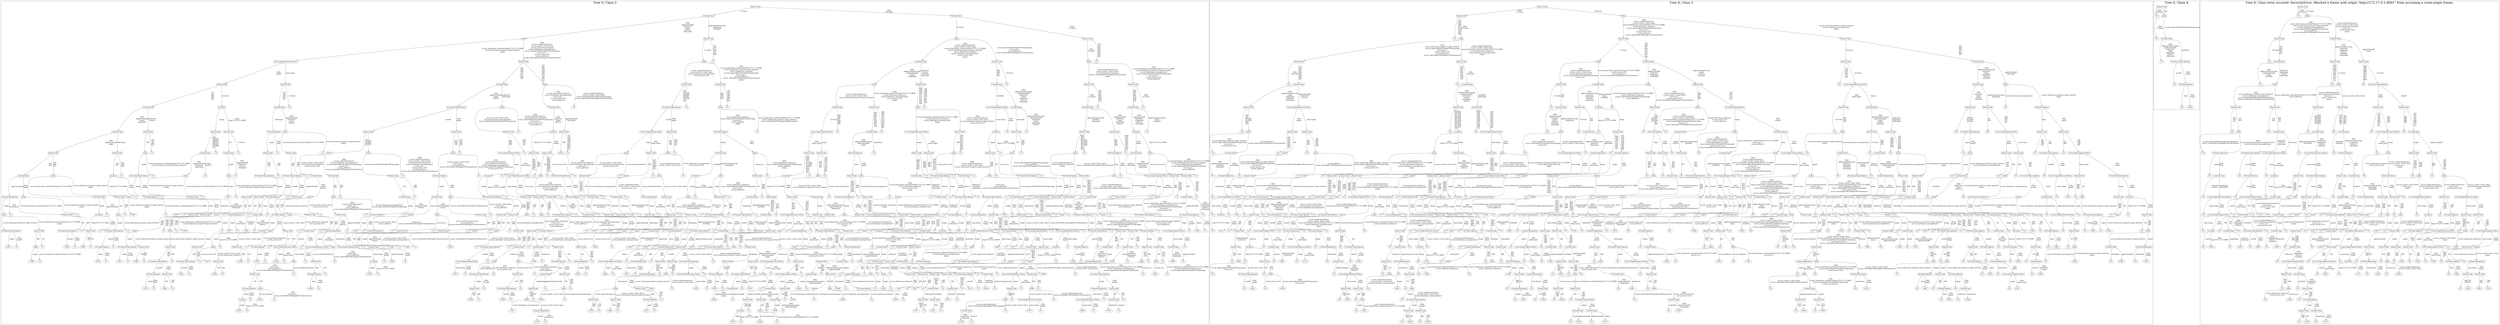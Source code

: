/*
Generated by:
    http://https://github.com/h2oai/h2o-3/tree/master/h2o-genmodel/src/main/java/hex/genmodel/tools/PrintMojo.java
*/

/*
On a mac:

$ brew install graphviz
$ dot -Tpng file.gv -o file.png
$ open file.png
*/

digraph G {

subgraph cluster_0 {
/* Nodes */

/* Level 0 */
{
"SG_0_Node_0" [shape=box, fontsize=20, label="Status-Code"]
}

/* Level 1 */
{
"SG_0_Node_1" [shape=box, fontsize=20, label="Content-Type"]
"SG_0_Node_2" [shape=box, fontsize=20, label="Status-Code"]
}

/* Level 2 */
{
"SG_0_Node_3" [shape=box, fontsize=20, label="body"]
"SG_0_Node_4" [shape=box, fontsize=20, label="Status-Code"]
"SG_0_Node_5" [shape=box, fontsize=20, label="body"]
"SG_0_Node_6" [shape=box, fontsize=20, label="Status-Code"]
}

/* Level 3 */
{
"SG_0_Node_7" [shape=box, fontsize=20, label="Cross-Origin-Resource-Policy"]
"SG_0_Node_8" [shape=box, fontsize=20, label="Status-Code"]
"SG_0_Node_9" [shape=box, fontsize=20, label="body"]
"SG_0_Node_499" [fontsize=20, label="1.0"]
"SG_0_Node_10" [shape=box, fontsize=20, label="Content-Type"]
"SG_0_Node_11" [shape=box, fontsize=20, label="Status-Code"]
"SG_0_Node_12" [shape=box, fontsize=20, label="body"]
"SG_0_Node_500" [fontsize=20, label="1.0"]
}

/* Level 4 */
{
"SG_0_Node_13" [shape=box, fontsize=20, label="Status-Code"]
"SG_0_Node_14" [shape=box, fontsize=20, label="Status-Code"]
"SG_0_Node_15" [shape=box, fontsize=20, label="Content-Type"]
"SG_0_Node_16" [shape=box, fontsize=20, label="body"]
"SG_0_Node_17" [shape=box, fontsize=20, label="Status-Code"]
"SG_0_Node_18" [shape=box, fontsize=20, label="Status-Code"]
"SG_0_Node_19" [shape=box, fontsize=20, label="body"]
"SG_0_Node_20" [shape=box, fontsize=20, label="Status-Code"]
"SG_0_Node_21" [shape=box, fontsize=20, label="Content-Type"]
"SG_0_Node_501" [fontsize=20, label="1.0"]
"SG_0_Node_22" [shape=box, fontsize=20, label="Status-Code"]
"SG_0_Node_23" [shape=box, fontsize=20, label="Status-Code"]
}

/* Level 5 */
{
"SG_0_Node_24" [shape=box, fontsize=20, label="Content-Type"]
"SG_0_Node_25" [shape=box, fontsize=20, label="Location"]
"SG_0_Node_26" [shape=box, fontsize=20, label="Content-Type"]
"SG_0_Node_502" [fontsize=20, label="1.0"]
"SG_0_Node_27" [shape=box, fontsize=20, label="X-Content-Type-Options"]
"SG_0_Node_28" [shape=box, fontsize=20, label="body"]
"SG_0_Node_29" [shape=box, fontsize=20, label="Content-Type"]
"SG_0_Node_503" [fontsize=20, label="1.0"]
"SG_0_Node_30" [shape=box, fontsize=20, label="X-Content-Type-Options"]
"SG_0_Node_504" [fontsize=20, label="1.0"]
"SG_0_Node_31" [shape=box, fontsize=20, label="body"]
"SG_0_Node_505" [fontsize=20, label="1.0"]
"SG_0_Node_32" [shape=box, fontsize=20, label="Status-Code"]
"SG_0_Node_33" [shape=box, fontsize=20, label="Status-Code"]
"SG_0_Node_34" [shape=box, fontsize=20, label="body"]
"SG_0_Node_506" [fontsize=20, label="1.0"]
"SG_0_Node_35" [shape=box, fontsize=20, label="Cross-Origin-Opener-Policy"]
"SG_0_Node_36" [shape=box, fontsize=20, label="Content-Type"]
"SG_0_Node_37" [shape=box, fontsize=20, label="Content-Type"]
"SG_0_Node_507" [fontsize=20, label="1.0"]
"SG_0_Node_38" [shape=box, fontsize=20, label="Content-Type"]
"SG_0_Node_508" [fontsize=20, label="1.0"]
}

/* Level 6 */
{
"SG_0_Node_39" [shape=box, fontsize=20, label="Content-Type"]
"SG_0_Node_40" [shape=box, fontsize=20, label="Status-Code"]
"SG_0_Node_41" [shape=box, fontsize=20, label="Status-Code"]
"SG_0_Node_42" [shape=box, fontsize=20, label="Status-Code"]
"SG_0_Node_43" [shape=box, fontsize=20, label="X-Frame-Options"]
"SG_0_Node_44" [shape=box, fontsize=20, label="body"]
"SG_0_Node_45" [shape=box, fontsize=20, label="Status-Code"]
"SG_0_Node_46" [shape=box, fontsize=20, label="Status-Code"]
"SG_0_Node_47" [shape=box, fontsize=20, label="Status-Code"]
"SG_0_Node_509" [fontsize=20, label="1.0"]
"SG_0_Node_48" [shape=box, fontsize=20, label="Location"]
"SG_0_Node_49" [shape=box, fontsize=20, label="Status-Code"]
"SG_0_Node_50" [shape=box, fontsize=20, label="Cross-Origin-Opener-Policy"]
"SG_0_Node_51" [shape=box, fontsize=20, label="Status-Code"]
"SG_0_Node_52" [shape=box, fontsize=20, label="X-Frame-Options"]
"SG_0_Node_510" [fontsize=20, label="1.0"]
"SG_0_Node_53" [shape=box, fontsize=20, label="Cross-Origin-Opener-Policy"]
"SG_0_Node_511" [fontsize=20, label="1.0"]
"SG_0_Node_54" [shape=box, fontsize=20, label="Content-Type"]
"SG_0_Node_512" [fontsize=20, label="1.0"]
"SG_0_Node_55" [shape=box, fontsize=20, label="Cross-Origin-Resource-Policy"]
"SG_0_Node_56" [shape=box, fontsize=20, label="Status-Code"]
"SG_0_Node_57" [shape=box, fontsize=20, label="Location"]
"SG_0_Node_513" [fontsize=20, label="1.0"]
"SG_0_Node_58" [shape=box, fontsize=20, label="Status-Code"]
"SG_0_Node_514" [fontsize=20, label="1.0"]
"SG_0_Node_59" [shape=box, fontsize=20, label="Status-Code"]
"SG_0_Node_60" [shape=box, fontsize=20, label="Status-Code"]
"SG_0_Node_61" [shape=box, fontsize=20, label="Location"]
"SG_0_Node_515" [fontsize=20, label="1.0"]
}

/* Level 7 */
{
"SG_0_Node_62" [shape=box, fontsize=20, label="Status-Code"]
"SG_0_Node_63" [shape=box, fontsize=20, label="Status-Code"]
"SG_0_Node_64" [shape=box, fontsize=20, label="body"]
"SG_0_Node_516" [fontsize=20, label="1.0"]
"SG_0_Node_65" [shape=box, fontsize=20, label="Content-Type"]
"SG_0_Node_517" [fontsize=20, label="1.0"]
"SG_0_Node_66" [shape=box, fontsize=20, label="Content-Type"]
"SG_0_Node_518" [fontsize=20, label="1.0"]
"SG_0_Node_67" [shape=box, fontsize=20, label="Status-Code"]
"SG_0_Node_519" [fontsize=20, label="1.0"]
"SG_0_Node_68" [shape=box, fontsize=20, label="Status-Code"]
"SG_0_Node_520" [fontsize=20, label="1.0"]
"SG_0_Node_69" [shape=box, fontsize=20, label="body"]
"SG_0_Node_70" [shape=box, fontsize=20, label="body"]
"SG_0_Node_71" [shape=box, fontsize=20, label="body"]
"SG_0_Node_521" [fontsize=20, label="1.0"]
"SG_0_Node_72" [shape=box, fontsize=20, label="Cross-Origin-Opener-Policy"]
"SG_0_Node_522" [fontsize=20, label="1.0"]
"SG_0_Node_73" [shape=box, fontsize=20, label="Status-Code"]
"SG_0_Node_74" [shape=box, fontsize=20, label="Status-Code"]
"SG_0_Node_75" [shape=box, fontsize=20, label="body"]
"SG_0_Node_523" [fontsize=20, label="1.0"]
"SG_0_Node_76" [shape=box, fontsize=20, label="body"]
"SG_0_Node_77" [shape=box, fontsize=20, label="Status-Code"]
"SG_0_Node_78" [shape=box, fontsize=20, label="body"]
"SG_0_Node_524" [fontsize=20, label="1.0"]
"SG_0_Node_79" [shape=box, fontsize=20, label="Content-Type"]
"SG_0_Node_80" [shape=box, fontsize=20, label="body"]
"SG_0_Node_81" [shape=box, fontsize=20, label="Status-Code"]
"SG_0_Node_82" [shape=box, fontsize=20, label="Status-Code"]
"SG_0_Node_83" [shape=box, fontsize=20, label="X-Frame-Options"]
"SG_0_Node_525" [fontsize=20, label="1.0"]
"SG_0_Node_84" [shape=box, fontsize=20, label="Status-Code"]
"SG_0_Node_85" [shape=box, fontsize=20, label="Status-Code"]
"SG_0_Node_86" [shape=box, fontsize=20, label="body"]
"SG_0_Node_526" [fontsize=20, label="1.0"]
"SG_0_Node_87" [shape=box, fontsize=20, label="Status-Code"]
"SG_0_Node_527" [fontsize=20, label="1.0"]
"SG_0_Node_88" [shape=box, fontsize=20, label="body"]
"SG_0_Node_528" [fontsize=20, label="1.0"]
"SG_0_Node_89" [shape=box, fontsize=20, label="body"]
"SG_0_Node_529" [fontsize=20, label="1.0"]
"SG_0_Node_90" [shape=box, fontsize=20, label="X-Frame-Options"]
"SG_0_Node_530" [fontsize=20, label="1.0"]
"SG_0_Node_91" [shape=box, fontsize=20, label="Content-Type"]
"SG_0_Node_92" [shape=box, fontsize=20, label="body"]
}

/* Level 8 */
{
"SG_0_Node_93" [shape=box, fontsize=20, label="Content-Type"]
"SG_0_Node_94" [shape=box, fontsize=20, label="body"]
"SG_0_Node_95" [shape=box, fontsize=20, label="Location"]
"SG_0_Node_531" [fontsize=20, label="1.0"]
"SG_0_Node_96" [shape=box, fontsize=20, label="X-Content-Type-Options"]
"SG_0_Node_532" [fontsize=20, label="1.0"]
"SG_0_Node_97" [shape=box, fontsize=20, label="body"]
"SG_0_Node_533" [fontsize=20, label="1.0"]
"SG_0_Node_98" [shape=box, fontsize=20, label="body"]
"SG_0_Node_534" [fontsize=20, label="1.0"]
"SG_0_Node_99" [shape=box, fontsize=20, label="X-Content-Type-Options"]
"SG_0_Node_535" [fontsize=20, label="1.0"]
"SG_0_Node_100" [shape=box, fontsize=20, label="X-Content-Type-Options"]
"SG_0_Node_536" [fontsize=20, label="1.0"]
"SG_0_Node_101" [shape=box, fontsize=20, label="Content-Type"]
"SG_0_Node_102" [shape=box, fontsize=20, label="Status-Code"]
"SG_0_Node_103" [shape=box, fontsize=20, label="Status-Code"]
"SG_0_Node_537" [fontsize=20, label="1.0"]
"SG_0_Node_104" [shape=box, fontsize=20, label="X-Frame-Options"]
"SG_0_Node_538" [fontsize=20, label="1.0"]
"SG_0_Node_105" [shape=box, fontsize=20, label="Location"]
"SG_0_Node_539" [fontsize=20, label="1.0"]
"SG_0_Node_106" [shape=box, fontsize=20, label="Cross-Origin-Resource-Policy"]
"SG_0_Node_540" [fontsize=20, label="1.0"]
"SG_0_Node_107" [shape=box, fontsize=20, label="body"]
"SG_0_Node_541" [fontsize=20, label="1.0"]
"SG_0_Node_108" [shape=box, fontsize=20, label="X-Content-Type-Options"]
"SG_0_Node_542" [fontsize=20, label="1.0"]
"SG_0_Node_109" [shape=box, fontsize=20, label="Status-Code"]
"SG_0_Node_543" [fontsize=20, label="1.0"]
"SG_0_Node_110" [shape=box, fontsize=20, label="body"]
"SG_0_Node_544" [fontsize=20, label="1.0"]
"SG_0_Node_111" [shape=box, fontsize=20, label="body"]
"SG_0_Node_545" [fontsize=20, label="1.0"]
"SG_0_Node_112" [shape=box, fontsize=20, label="Location"]
"SG_0_Node_113" [shape=box, fontsize=20, label="body"]
"SG_0_Node_114" [shape=box, fontsize=20, label="Status-Code"]
"SG_0_Node_546" [fontsize=20, label="1.0"]
"SG_0_Node_115" [shape=box, fontsize=20, label="Location"]
"SG_0_Node_547" [fontsize=20, label="1.0"]
"SG_0_Node_116" [shape=box, fontsize=20, label="body"]
"SG_0_Node_548" [fontsize=20, label="1.0"]
"SG_0_Node_117" [shape=box, fontsize=20, label="Status-Code"]
"SG_0_Node_118" [shape=box, fontsize=20, label="body"]
"SG_0_Node_119" [shape=box, fontsize=20, label="Content-Type"]
"SG_0_Node_549" [fontsize=20, label="1.0"]
"SG_0_Node_120" [shape=box, fontsize=20, label="X-Content-Type-Options"]
"SG_0_Node_550" [fontsize=20, label="1.0"]
"SG_0_Node_121" [shape=box, fontsize=20, label="Content-Type"]
"SG_0_Node_551" [fontsize=20, label="1.0"]
"SG_0_Node_122" [shape=box, fontsize=20, label="body"]
"SG_0_Node_552" [fontsize=20, label="1.0"]
"SG_0_Node_123" [shape=box, fontsize=20, label="X-Content-Type-Options"]
"SG_0_Node_553" [fontsize=20, label="1.0"]
"SG_0_Node_124" [shape=box, fontsize=20, label="X-Frame-Options"]
"SG_0_Node_125" [shape=box, fontsize=20, label="Status-Code"]
"SG_0_Node_126" [shape=box, fontsize=20, label="body"]
"SG_0_Node_554" [fontsize=20, label="1.0"]
"SG_0_Node_127" [shape=box, fontsize=20, label="Cross-Origin-Opener-Policy"]
"SG_0_Node_128" [shape=box, fontsize=20, label="Status-Code"]
"SG_0_Node_129" [shape=box, fontsize=20, label="Status-Code"]
"SG_0_Node_555" [fontsize=20, label="1.0"]
}

/* Level 9 */
{
"SG_0_Node_130" [shape=box, fontsize=20, label="Content-Disposition"]
"SG_0_Node_131" [shape=box, fontsize=20, label="body"]
"SG_0_Node_132" [shape=box, fontsize=20, label="Content-Type"]
"SG_0_Node_133" [shape=box, fontsize=20, label="Status-Code"]
"SG_0_Node_134" [shape=box, fontsize=20, label="body"]
"SG_0_Node_556" [fontsize=20, label="1.0"]
"SG_0_Node_135" [shape=box, fontsize=20, label="X-Frame-Options"]
"SG_0_Node_557" [fontsize=20, label="1.0"]
"SG_0_Node_136" [shape=box, fontsize=20, label="Content-Type"]
"SG_0_Node_558" [fontsize=20, label="1.0"]
"SG_0_Node_559" [fontsize=20, label="0.941"]
"SG_0_Node_560" [fontsize=20, label="1.0"]
"SG_0_Node_138" [shape=box, fontsize=20, label="Status-Code"]
"SG_0_Node_139" [shape=box, fontsize=20, label="Status-Code"]
"SG_0_Node_140" [shape=box, fontsize=20, label="X-Frame-Options"]
"SG_0_Node_561" [fontsize=20, label="1.0"]
"SG_0_Node_141" [shape=box, fontsize=20, label="Status-Code"]
"SG_0_Node_142" [shape=box, fontsize=20, label="body"]
"SG_0_Node_143" [shape=box, fontsize=20, label="body"]
"SG_0_Node_562" [fontsize=20, label="1.0"]
"SG_0_Node_144" [shape=box, fontsize=20, label="Content-Type"]
"SG_0_Node_563" [fontsize=20, label="1.0"]
"SG_0_Node_145" [shape=box, fontsize=20, label="Content-Type"]
"SG_0_Node_146" [shape=box, fontsize=20, label="body"]
"SG_0_Node_147" [shape=box, fontsize=20, label="X-Content-Type-Options"]
"SG_0_Node_564" [fontsize=20, label="1.0"]
"SG_0_Node_148" [shape=box, fontsize=20, label="Status-Code"]
"SG_0_Node_149" [shape=box, fontsize=20, label="Status-Code"]
"SG_0_Node_150" [shape=box, fontsize=20, label="Content-Type"]
"SG_0_Node_565" [fontsize=20, label="1.0"]
"SG_0_Node_151" [shape=box, fontsize=20, label="X-Frame-Options"]
"SG_0_Node_566" [fontsize=20, label="1.0"]
"SG_0_Node_152" [shape=box, fontsize=20, label="Content-Type"]
"SG_0_Node_567" [fontsize=20, label="1.0"]
"SG_0_Node_153" [shape=box, fontsize=20, label="Content-Type"]
"SG_0_Node_568" [fontsize=20, label="1.0"]
"SG_0_Node_154" [shape=box, fontsize=20, label="Content-Disposition"]
"SG_0_Node_155" [shape=box, fontsize=20, label="Status-Code"]
"SG_0_Node_156" [shape=box, fontsize=20, label="body"]
"SG_0_Node_569" [fontsize=20, label="1.0"]
"SG_0_Node_157" [shape=box, fontsize=20, label="Status-Code"]
"SG_0_Node_570" [fontsize=20, label="1.0"]
"SG_0_Node_158" [shape=box, fontsize=20, label="Content-Type"]
"SG_0_Node_571" [fontsize=20, label="1.0"]
"SG_0_Node_159" [shape=box, fontsize=20, label="Status-Code"]
"SG_0_Node_160" [shape=box, fontsize=20, label="Status-Code"]
"SG_0_Node_161" [shape=box, fontsize=20, label="Content-Type"]
"SG_0_Node_572" [fontsize=20, label="1.0"]
"SG_0_Node_162" [shape=box, fontsize=20, label="X-Content-Type-Options"]
"SG_0_Node_573" [fontsize=20, label="1.0"]
"SG_0_Node_163" [shape=box, fontsize=20, label="Status-Code"]
"SG_0_Node_574" [fontsize=20, label="1.0"]
"SG_0_Node_164" [shape=box, fontsize=20, label="body"]
"SG_0_Node_575" [fontsize=20, label="1.0"]
"SG_0_Node_165" [shape=box, fontsize=20, label="Content-Type"]
"SG_0_Node_576" [fontsize=20, label="1.0"]
"SG_0_Node_166" [shape=box, fontsize=20, label="X-Content-Type-Options"]
"SG_0_Node_577" [fontsize=20, label="1.0"]
"SG_0_Node_167" [shape=box, fontsize=20, label="X-Content-Type-Options"]
"SG_0_Node_578" [fontsize=20, label="1.0"]
"SG_0_Node_168" [shape=box, fontsize=20, label="X-Frame-Options"]
"SG_0_Node_579" [fontsize=20, label="1.0"]
"SG_0_Node_169" [shape=box, fontsize=20, label="Content-Disposition"]
"SG_0_Node_170" [shape=box, fontsize=20, label="Status-Code"]
"SG_0_Node_171" [shape=box, fontsize=20, label="Content-Type"]
"SG_0_Node_580" [fontsize=20, label="1.0"]
"SG_0_Node_172" [shape=box, fontsize=20, label="Content-Type"]
"SG_0_Node_581" [fontsize=20, label="1.0"]
"SG_0_Node_173" [shape=box, fontsize=20, label="Status-Code"]
"SG_0_Node_582" [fontsize=20, label="1.0"]
"SG_0_Node_174" [shape=box, fontsize=20, label="body"]
"SG_0_Node_583" [fontsize=20, label="1.0"]
"SG_0_Node_175" [shape=box, fontsize=20, label="Content-Type"]
"SG_0_Node_584" [fontsize=20, label="1.0"]
}

/* Level 10 */
{
"SG_0_Node_176" [shape=box, fontsize=20, label="body"]
"SG_0_Node_585" [fontsize=20, label="1.0"]
"SG_0_Node_177" [shape=box, fontsize=20, label="Status-Code"]
"SG_0_Node_586" [fontsize=20, label="1.0"]
"SG_0_Node_178" [shape=box, fontsize=20, label="Location"]
"SG_0_Node_587" [fontsize=20, label="1.0"]
"SG_0_Node_179" [shape=box, fontsize=20, label="body"]
"SG_0_Node_588" [fontsize=20, label="1.0"]
"SG_0_Node_589" [fontsize=20, label="0.969"]
"SG_0_Node_590" [fontsize=20, label="1.0"]
"SG_0_Node_591" [fontsize=20, label="0.938"]
"SG_0_Node_592" [fontsize=20, label="1.0"]
"SG_0_Node_182" [shape=box, fontsize=20, label="Status-Code"]
"SG_0_Node_183" [shape=box, fontsize=20, label="Status-Code"]
"SG_0_Node_184" [shape=box, fontsize=20, label="body"]
"SG_0_Node_593" [fontsize=20, label="1.0"]
"SG_0_Node_185" [shape=box, fontsize=20, label="Content-Disposition"]
"SG_0_Node_594" [fontsize=20, label="1.0"]
"SG_0_Node_186" [shape=box, fontsize=20, label="Content-Type"]
"SG_0_Node_595" [fontsize=20, label="1.0"]
"SG_0_Node_187" [shape=box, fontsize=20, label="X-Frame-Options"]
"SG_0_Node_188" [shape=box, fontsize=20, label="body"]
"SG_0_Node_189" [shape=box, fontsize=20, label="Status-Code"]
"SG_0_Node_596" [fontsize=20, label="1.0"]
"SG_0_Node_190" [shape=box, fontsize=20, label="Content-Type"]
"SG_0_Node_597" [fontsize=20, label="1.0"]
"SG_0_Node_191" [shape=box, fontsize=20, label="X-Frame-Options"]
"SG_0_Node_598" [fontsize=20, label="1.0"]
"SG_0_Node_192" [shape=box, fontsize=20, label="body"]
"SG_0_Node_193" [shape=box, fontsize=20, label="body"]
"SG_0_Node_194" [shape=box, fontsize=20, label="Status-Code"]
"SG_0_Node_599" [fontsize=20, label="1.0"]
"SG_0_Node_195" [shape=box, fontsize=20, label="Status-Code"]
"SG_0_Node_196" [shape=box, fontsize=20, label="Status-Code"]
"SG_0_Node_197" [shape=box, fontsize=20, label="body"]
"SG_0_Node_600" [fontsize=20, label="1.0"]
"SG_0_Node_198" [shape=box, fontsize=20, label="body"]
"SG_0_Node_601" [fontsize=20, label="1.0"]
"SG_0_Node_199" [shape=box, fontsize=20, label="X-Content-Type-Options"]
"SG_0_Node_602" [fontsize=20, label="1.0"]
"SG_0_Node_200" [shape=box, fontsize=20, label="Content-Type"]
"SG_0_Node_603" [fontsize=20, label="1.0"]
"SG_0_Node_201" [shape=box, fontsize=20, label="Status-Code"]
"SG_0_Node_202" [shape=box, fontsize=20, label="Status-Code"]
"SG_0_Node_604" [fontsize=20, label="0.938"]
"SG_0_Node_605" [fontsize=20, label="1.0"]
"SG_0_Node_204" [shape=box, fontsize=20, label="Status-Code"]
"SG_0_Node_606" [fontsize=20, label="1.0"]
"SG_0_Node_205" [shape=box, fontsize=20, label="Content-Type"]
"SG_0_Node_607" [fontsize=20, label="1.0"]
"SG_0_Node_206" [shape=box, fontsize=20, label="Status-Code"]
"SG_0_Node_608" [fontsize=20, label="1.0"]
"SG_0_Node_207" [shape=box, fontsize=20, label="X-Content-Type-Options"]
"SG_0_Node_609" [fontsize=20, label="1.0"]
"SG_0_Node_208" [shape=box, fontsize=20, label="X-Content-Type-Options"]
"SG_0_Node_610" [fontsize=20, label="1.0"]
"SG_0_Node_209" [shape=box, fontsize=20, label="Content-Type"]
"SG_0_Node_611" [fontsize=20, label="1.0"]
"SG_0_Node_210" [shape=box, fontsize=20, label="Cross-Origin-Resource-Policy"]
"SG_0_Node_612" [fontsize=20, label="1.0"]
"SG_0_Node_211" [shape=box, fontsize=20, label="Status-Code"]
"SG_0_Node_212" [shape=box, fontsize=20, label="Status-Code"]
"SG_0_Node_213" [shape=box, fontsize=20, label="body"]
"SG_0_Node_214" [shape=box, fontsize=20, label="Status-Code"]
"SG_0_Node_215" [shape=box, fontsize=20, label="Cross-Origin-Resource-Policy"]
"SG_0_Node_613" [fontsize=20, label="1.0"]
"SG_0_Node_216" [shape=box, fontsize=20, label="Status-Code"]
"SG_0_Node_217" [shape=box, fontsize=20, label="Status-Code"]
"SG_0_Node_218" [shape=box, fontsize=20, label="Content-Disposition"]
"SG_0_Node_614" [fontsize=20, label="1.0"]
"SG_0_Node_219" [shape=box, fontsize=20, label="X-Frame-Options"]
"SG_0_Node_615" [fontsize=20, label="1.0"]
"SG_0_Node_220" [shape=box, fontsize=20, label="Content-Disposition"]
"SG_0_Node_221" [shape=box, fontsize=20, label="Status-Code"]
"SG_0_Node_616" [fontsize=20, label="0.938"]
"SG_0_Node_617" [fontsize=20, label="1.0"]
"SG_0_Node_223" [shape=box, fontsize=20, label="Status-Code"]
"SG_0_Node_618" [fontsize=20, label="1.0"]
"SG_0_Node_224" [shape=box, fontsize=20, label="Content-Disposition"]
"SG_0_Node_619" [fontsize=20, label="1.0"]
"SG_0_Node_225" [shape=box, fontsize=20, label="body"]
"SG_0_Node_620" [fontsize=20, label="1.0"]
"SG_0_Node_226" [shape=box, fontsize=20, label="X-Content-Type-Options"]
"SG_0_Node_621" [fontsize=20, label="1.0"]
"SG_0_Node_227" [shape=box, fontsize=20, label="body"]
"SG_0_Node_622" [fontsize=20, label="1.0"]
"SG_0_Node_228" [shape=box, fontsize=20, label="X-Content-Type-Options"]
"SG_0_Node_623" [fontsize=20, label="1.0"]
"SG_0_Node_229" [shape=box, fontsize=20, label="X-Content-Type-Options"]
"SG_0_Node_624" [fontsize=20, label="1.0"]
}

/* Level 11 */
{
"SG_0_Node_230" [shape=box, fontsize=20, label="X-Content-Type-Options"]
"SG_0_Node_231" [shape=box, fontsize=20, label="Status-Code"]
"SG_0_Node_232" [shape=box, fontsize=20, label="X-Content-Type-Options"]
"SG_0_Node_625" [fontsize=20, label="1.0"]
"SG_0_Node_233" [shape=box, fontsize=20, label="Status-Code"]
"SG_0_Node_626" [fontsize=20, label="1.0"]
"SG_0_Node_234" [shape=box, fontsize=20, label="X-Content-Type-Options"]
"SG_0_Node_627" [fontsize=20, label="1.0"]
"SG_0_Node_235" [shape=box, fontsize=20, label="body"]
"SG_0_Node_628" [fontsize=20, label="1.0"]
"SG_0_Node_236" [shape=box, fontsize=20, label="body"]
"SG_0_Node_629" [fontsize=20, label="1.0"]
"SG_0_Node_630" [fontsize=20, label="0.938"]
"SG_0_Node_631" [fontsize=20, label="1.0"]
"SG_0_Node_632" [fontsize=20, label="0.917"]
"SG_0_Node_633" [fontsize=20, label="1.0"]
"SG_0_Node_634" [fontsize=20, label="0.938"]
"SG_0_Node_635" [fontsize=20, label="1.0"]
"SG_0_Node_240" [shape=box, fontsize=20, label="Location"]
"SG_0_Node_241" [shape=box, fontsize=20, label="body"]
"SG_0_Node_242" [shape=box, fontsize=20, label="Status-Code"]
"SG_0_Node_636" [fontsize=20, label="1.0"]
"SG_0_Node_243" [shape=box, fontsize=20, label="Content-Type"]
"SG_0_Node_637" [fontsize=20, label="1.0"]
"SG_0_Node_244" [shape=box, fontsize=20, label="Content-Disposition"]
"SG_0_Node_638" [fontsize=20, label="1.0"]
"SG_0_Node_639" [fontsize=20, label="0.938"]
"SG_0_Node_640" [fontsize=20, label="1.0"]
"SG_0_Node_246" [shape=box, fontsize=20, label="Content-Disposition"]
"SG_0_Node_641" [fontsize=20, label="1.0"]
"SG_0_Node_247" [shape=box, fontsize=20, label="Status-Code"]
"SG_0_Node_642" [fontsize=20, label="1.0"]
"SG_0_Node_248" [shape=box, fontsize=20, label="Content-Type"]
"SG_0_Node_643" [fontsize=20, label="1.0"]
"SG_0_Node_249" [shape=box, fontsize=20, label="body"]
"SG_0_Node_644" [fontsize=20, label="1.0"]
"SG_0_Node_250" [shape=box, fontsize=20, label="body"]
"SG_0_Node_645" [fontsize=20, label="1.0"]
"SG_0_Node_251" [shape=box, fontsize=20, label="Status-Code"]
"SG_0_Node_252" [shape=box, fontsize=20, label="Status-Code"]
"SG_0_Node_253" [shape=box, fontsize=20, label="X-Frame-Options"]
"SG_0_Node_646" [fontsize=20, label="1.0"]
"SG_0_Node_647" [fontsize=20, label="0.938"]
"SG_0_Node_648" [fontsize=20, label="1.0"]
"SG_0_Node_649" [fontsize=20, label="0.938"]
"SG_0_Node_650" [fontsize=20, label="1.0"]
"SG_0_Node_256" [shape=box, fontsize=20, label="body"]
"SG_0_Node_651" [fontsize=20, label="1.0"]
"SG_0_Node_257" [shape=box, fontsize=20, label="body"]
"SG_0_Node_652" [fontsize=20, label="1.0"]
"SG_0_Node_258" [shape=box, fontsize=20, label="Content-Type"]
"SG_0_Node_653" [fontsize=20, label="1.0"]
"SG_0_Node_259" [shape=box, fontsize=20, label="X-Frame-Options"]
"SG_0_Node_654" [fontsize=20, label="1.0"]
"SG_0_Node_260" [shape=box, fontsize=20, label="X-Content-Type-Options"]
"SG_0_Node_655" [fontsize=20, label="1.0"]
"SG_0_Node_261" [shape=box, fontsize=20, label="Content-Type"]
"SG_0_Node_656" [fontsize=20, label="1.0"]
"SG_0_Node_657" [fontsize=20, label="0.938"]
"SG_0_Node_658" [fontsize=20, label="1.0"]
"SG_0_Node_263" [shape=box, fontsize=20, label="Status-Code"]
"SG_0_Node_264" [shape=box, fontsize=20, label="Status-Code"]
"SG_0_Node_265" [shape=box, fontsize=20, label="body"]
"SG_0_Node_659" [fontsize=20, label="1.0"]
"SG_0_Node_266" [shape=box, fontsize=20, label="Content-Disposition"]
"SG_0_Node_660" [fontsize=20, label="1.0"]
"SG_0_Node_267" [shape=box, fontsize=20, label="X-Content-Type-Options"]
"SG_0_Node_661" [fontsize=20, label="1.0"]
"SG_0_Node_268" [shape=box, fontsize=20, label="Status-Code"]
"SG_0_Node_662" [fontsize=20, label="1.0"]
"SG_0_Node_269" [shape=box, fontsize=20, label="body"]
"SG_0_Node_663" [fontsize=20, label="1.0"]
"SG_0_Node_270" [shape=box, fontsize=20, label="Location"]
"SG_0_Node_664" [fontsize=20, label="1.0"]
"SG_0_Node_271" [shape=box, fontsize=20, label="X-Content-Type-Options"]
"SG_0_Node_665" [fontsize=20, label="1.0"]
"SG_0_Node_272" [shape=box, fontsize=20, label="Content-Type"]
"SG_0_Node_666" [fontsize=20, label="1.0"]
"SG_0_Node_273" [shape=box, fontsize=20, label="Location"]
"SG_0_Node_667" [fontsize=20, label="1.0"]
"SG_0_Node_668" [fontsize=20, label="0.938"]
"SG_0_Node_669" [fontsize=20, label="1.0"]
"SG_0_Node_275" [shape=box, fontsize=20, label="Cross-Origin-Resource-Policy"]
"SG_0_Node_670" [fontsize=20, label="1.0"]
"SG_0_Node_276" [shape=box, fontsize=20, label="X-Frame-Options"]
"SG_0_Node_671" [fontsize=20, label="1.0"]
"SG_0_Node_277" [shape=box, fontsize=20, label="Cross-Origin-Opener-Policy"]
"SG_0_Node_672" [fontsize=20, label="1.0"]
"SG_0_Node_278" [shape=box, fontsize=20, label="Cross-Origin-Resource-Policy"]
"SG_0_Node_673" [fontsize=20, label="1.0"]
"SG_0_Node_279" [shape=box, fontsize=20, label="X-Content-Type-Options"]
"SG_0_Node_674" [fontsize=20, label="1.0"]
"SG_0_Node_280" [shape=box, fontsize=20, label="Status-Code"]
"SG_0_Node_281" [shape=box, fontsize=20, label="Status-Code"]
"SG_0_Node_282" [shape=box, fontsize=20, label="X-Frame-Options"]
"SG_0_Node_675" [fontsize=20, label="1.0"]
"SG_0_Node_283" [shape=box, fontsize=20, label="Cross-Origin-Opener-Policy"]
"SG_0_Node_676" [fontsize=20, label="1.0"]
"SG_0_Node_677" [fontsize=20, label="0.938"]
"SG_0_Node_678" [fontsize=20, label="1.0"]
}

/* Level 12 */
{
"SG_0_Node_679" [fontsize=20, label="0.875"]
"SG_0_Node_680" [fontsize=20, label="1.0"]
"SG_0_Node_286" [shape=box, fontsize=20, label="body"]
"SG_0_Node_681" [fontsize=20, label="1.0"]
"SG_0_Node_682" [fontsize=20, label="0.938"]
"SG_0_Node_683" [fontsize=20, label="1.0"]
"SG_0_Node_684" [fontsize=20, label="0.938"]
"SG_0_Node_685" [fontsize=20, label="1.0"]
"SG_0_Node_289" [shape=box, fontsize=20, label="X-Frame-Options"]
"SG_0_Node_686" [fontsize=20, label="1.0"]
"SG_0_Node_290" [shape=box, fontsize=20, label="X-Content-Type-Options"]
"SG_0_Node_291" [shape=box, fontsize=20, label="Status-Code"]
"SG_0_Node_292" [shape=box, fontsize=20, label="Status-Code"]
"SG_0_Node_293" [shape=box, fontsize=20, label="Status-Code"]
"SG_0_Node_294" [shape=box, fontsize=20, label="body"]
"SG_0_Node_687" [fontsize=20, label="1.0"]
"SG_0_Node_295" [shape=box, fontsize=20, label="Status-Code"]
"SG_0_Node_688" [fontsize=20, label="1.0"]
"SG_0_Node_296" [shape=box, fontsize=20, label="X-Frame-Options"]
"SG_0_Node_689" [fontsize=20, label="1.0"]
"SG_0_Node_297" [shape=box, fontsize=20, label="Cross-Origin-Resource-Policy"]
"SG_0_Node_690" [fontsize=20, label="1.0"]
"SG_0_Node_298" [shape=box, fontsize=20, label="Cross-Origin-Resource-Policy"]
"SG_0_Node_299" [shape=box, fontsize=20, label="body"]
"SG_0_Node_300" [shape=box, fontsize=20, label="Cross-Origin-Opener-Policy"]
"SG_0_Node_691" [fontsize=20, label="1.0"]
"SG_0_Node_301" [shape=box, fontsize=20, label="Content-Type"]
"SG_0_Node_692" [fontsize=20, label="1.0"]
"SG_0_Node_693" [fontsize=20, label="0.938"]
"SG_0_Node_694" [fontsize=20, label="1.0"]
"SG_0_Node_695" [fontsize=20, label="0.969"]
"SG_0_Node_696" [fontsize=20, label="1.0"]
"SG_0_Node_697" [fontsize=20, label="0.938"]
"SG_0_Node_698" [fontsize=20, label="1.0"]
"SG_0_Node_305" [shape=box, fontsize=20, label="X-Content-Type-Options"]
"SG_0_Node_699" [fontsize=20, label="1.0"]
"SG_0_Node_306" [shape=box, fontsize=20, label="Content-Type"]
"SG_0_Node_700" [fontsize=20, label="1.0"]
"SG_0_Node_307" [shape=box, fontsize=20, label="Content-Type"]
"SG_0_Node_701" [fontsize=20, label="1.0"]
"SG_0_Node_308" [shape=box, fontsize=20, label="Status-Code"]
"SG_0_Node_309" [shape=box, fontsize=20, label="Status-Code"]
"SG_0_Node_702" [fontsize=20, label="0.938"]
"SG_0_Node_703" [fontsize=20, label="1.0"]
"SG_0_Node_704" [fontsize=20, label="0.969"]
"SG_0_Node_705" [fontsize=20, label="1.0"]
"SG_0_Node_706" [fontsize=20, label="0.938"]
"SG_0_Node_707" [fontsize=20, label="1.0"]
"SG_0_Node_313" [shape=box, fontsize=20, label="Content-Disposition"]
"SG_0_Node_314" [shape=box, fontsize=20, label="Status-Code"]
"SG_0_Node_708" [fontsize=20, label="0.938"]
"SG_0_Node_709" [fontsize=20, label="1.0"]
"SG_0_Node_316" [shape=box, fontsize=20, label="X-Content-Type-Options"]
"SG_0_Node_710" [fontsize=20, label="1.0"]
"SG_0_Node_317" [shape=box, fontsize=20, label="body"]
"SG_0_Node_711" [fontsize=20, label="1.0"]
"SG_0_Node_318" [shape=box, fontsize=20, label="Content-Type"]
"SG_0_Node_712" [fontsize=20, label="1.0"]
"SG_0_Node_713" [fontsize=20, label="0.969"]
"SG_0_Node_714" [fontsize=20, label="1.0"]
"SG_0_Node_320" [shape=box, fontsize=20, label="Content-Disposition"]
"SG_0_Node_715" [fontsize=20, label="1.0"]
"SG_0_Node_321" [shape=box, fontsize=20, label="body"]
"SG_0_Node_716" [fontsize=20, label="1.0"]
"SG_0_Node_322" [shape=box, fontsize=20, label="Content-Disposition"]
"SG_0_Node_717" [fontsize=20, label="1.0"]
"SG_0_Node_323" [shape=box, fontsize=20, label="Content-Type"]
"SG_0_Node_718" [fontsize=20, label="1.0"]
"SG_0_Node_324" [shape=box, fontsize=20, label="Content-Type"]
"SG_0_Node_325" [shape=box, fontsize=20, label="Status-Code"]
"SG_0_Node_719" [fontsize=20, label="0.992"]
"SG_0_Node_720" [fontsize=20, label="1.0"]
"SG_0_Node_327" [shape=box, fontsize=20, label="body"]
"SG_0_Node_721" [fontsize=20, label="1.0"]
"SG_0_Node_722" [fontsize=20, label="0.889"]
"SG_0_Node_723" [fontsize=20, label="1.0"]
"SG_0_Node_724" [fontsize=20, label="0.917"]
"SG_0_Node_725" [fontsize=20, label="1.0"]
"SG_0_Node_330" [shape=box, fontsize=20, label="Content-Type"]
"SG_0_Node_331" [shape=box, fontsize=20, label="Status-Code"]
"SG_0_Node_332" [shape=box, fontsize=20, label="Location"]
"SG_0_Node_726" [fontsize=20, label="1.0"]
"SG_0_Node_333" [shape=box, fontsize=20, label="X-Frame-Options"]
"SG_0_Node_727" [fontsize=20, label="1.0"]
"SG_0_Node_334" [shape=box, fontsize=20, label="Content-Type"]
"SG_0_Node_728" [fontsize=20, label="1.0"]
"SG_0_Node_335" [shape=box, fontsize=20, label="Content-Type"]
"SG_0_Node_729" [fontsize=20, label="1.0"]
"SG_0_Node_336" [shape=box, fontsize=20, label="Status-Code"]
"SG_0_Node_337" [shape=box, fontsize=20, label="Status-Code"]
"SG_0_Node_338" [shape=box, fontsize=20, label="Content-Type"]
"SG_0_Node_730" [fontsize=20, label="1.0"]
}

/* Level 13 */
{
"SG_0_Node_731" [fontsize=20, label="0.938"]
"SG_0_Node_732" [fontsize=20, label="1.0"]
"SG_0_Node_733" [fontsize=20, label="0.938"]
"SG_0_Node_734" [fontsize=20, label="1.0"]
"SG_0_Node_735" [fontsize=20, label="0.917"]
"SG_0_Node_736" [fontsize=20, label="1.0"]
"SG_0_Node_737" [fontsize=20, label="0.938"]
"SG_0_Node_738" [fontsize=20, label="1.0"]
"SG_0_Node_343" [shape=box, fontsize=20, label="X-Content-Type-Options"]
"SG_0_Node_739" [fontsize=20, label="1.0"]
"SG_0_Node_344" [shape=box, fontsize=20, label="X-Content-Type-Options"]
"SG_0_Node_740" [fontsize=20, label="1.0"]
"SG_0_Node_741" [fontsize=20, label="0.875"]
"SG_0_Node_346" [shape=box, fontsize=20, label="Status-Code"]
"SG_0_Node_742" [fontsize=20, label="0.938"]
"SG_0_Node_743" [fontsize=20, label="1.0"]
"SG_0_Node_744" [fontsize=20, label="0.938"]
"SG_0_Node_745" [fontsize=20, label="1.0"]
"SG_0_Node_746" [fontsize=20, label="0.938"]
"SG_0_Node_747" [fontsize=20, label="1.0"]
"SG_0_Node_350" [shape=box, fontsize=20, label="body"]
"SG_0_Node_748" [fontsize=20, label="1.0"]
"SG_0_Node_351" [shape=box, fontsize=20, label="Status-Code"]
"SG_0_Node_749" [fontsize=20, label="1.0"]
"SG_0_Node_352" [shape=box, fontsize=20, label="Location"]
"SG_0_Node_750" [fontsize=20, label="1.0"]
"SG_0_Node_751" [fontsize=20, label="0.938"]
"SG_0_Node_752" [fontsize=20, label="1.0"]
"SG_0_Node_354" [shape=box, fontsize=20, label="Cross-Origin-Opener-Policy"]
"SG_0_Node_753" [fontsize=20, label="1.0"]
"SG_0_Node_355" [shape=box, fontsize=20, label="body"]
"SG_0_Node_356" [shape=box, fontsize=20, label="body"]
"SG_0_Node_754" [fontsize=20, label="0.969"]
"SG_0_Node_755" [fontsize=20, label="1.0"]
"SG_0_Node_358" [shape=box, fontsize=20, label="X-Frame-Options"]
"SG_0_Node_756" [fontsize=20, label="1.0"]
"SG_0_Node_359" [shape=box, fontsize=20, label="X-Frame-Options"]
"SG_0_Node_757" [fontsize=20, label="1.0"]
"SG_0_Node_360" [shape=box, fontsize=20, label="Cross-Origin-Resource-Policy"]
"SG_0_Node_758" [fontsize=20, label="1.0"]
"SG_0_Node_361" [shape=box, fontsize=20, label="Content-Disposition"]
"SG_0_Node_759" [fontsize=20, label="1.0"]
"SG_0_Node_362" [shape=box, fontsize=20, label="Status-Code"]
"SG_0_Node_363" [shape=box, fontsize=20, label="Status-Code"]
"SG_0_Node_364" [shape=box, fontsize=20, label="X-Content-Type-Options"]
"SG_0_Node_760" [fontsize=20, label="1.0"]
"SG_0_Node_365" [shape=box, fontsize=20, label="Status-Code"]
"SG_0_Node_366" [shape=box, fontsize=20, label="Status-Code"]
"SG_0_Node_367" [shape=box, fontsize=20, label="Cross-Origin-Resource-Policy"]
"SG_0_Node_761" [fontsize=20, label="1.0"]
"SG_0_Node_368" [shape=box, fontsize=20, label="Status-Code"]
"SG_0_Node_369" [shape=box, fontsize=20, label="Status-Code"]
"SG_0_Node_370" [shape=box, fontsize=20, label="Content-Type"]
"SG_0_Node_762" [fontsize=20, label="1.0"]
"SG_0_Node_763" [fontsize=20, label="0.938"]
"SG_0_Node_764" [fontsize=20, label="1.0"]
"SG_0_Node_372" [shape=box, fontsize=20, label="Status-Code"]
"SG_0_Node_373" [shape=box, fontsize=20, label="Status-Code"]
"SG_0_Node_374" [shape=box, fontsize=20, label="Content-Type"]
"SG_0_Node_765" [fontsize=20, label="1.0"]
"SG_0_Node_375" [shape=box, fontsize=20, label="X-Frame-Options"]
"SG_0_Node_766" [fontsize=20, label="1.0"]
"SG_0_Node_376" [shape=box, fontsize=20, label="X-Content-Type-Options"]
"SG_0_Node_767" [fontsize=20, label="1.0"]
"SG_0_Node_377" [shape=box, fontsize=20, label="body"]
"SG_0_Node_768" [fontsize=20, label="1.0"]
"SG_0_Node_378" [shape=box, fontsize=20, label="body"]
"SG_0_Node_769" [fontsize=20, label="1.0"]
"SG_0_Node_770" [fontsize=20, label="0.938"]
"SG_0_Node_771" [fontsize=20, label="1.0"]
"SG_0_Node_380" [shape=box, fontsize=20, label="Content-Disposition"]
"SG_0_Node_772" [fontsize=20, label="1.0"]
"SG_0_Node_381" [shape=box, fontsize=20, label="body"]
"SG_0_Node_773" [fontsize=20, label="1.0"]
"SG_0_Node_382" [shape=box, fontsize=20, label="body"]
"SG_0_Node_774" [fontsize=20, label="1.0"]
"SG_0_Node_383" [shape=box, fontsize=20, label="body"]
"SG_0_Node_775" [fontsize=20, label="1.0"]
"SG_0_Node_776" [fontsize=20, label="0.969"]
"SG_0_Node_777" [fontsize=20, label="1.0"]
}

/* Level 14 */
{
"SG_0_Node_385" [shape=box, fontsize=20, label="X-Frame-Options"]
"SG_0_Node_386" [shape=box, fontsize=20, label="Status-Code"]
"SG_0_Node_778" [fontsize=20, label="0.938"]
"SG_0_Node_779" [fontsize=20, label="1.0"]
"SG_0_Node_780" [fontsize=20, label="0.938"]
"SG_0_Node_781" [fontsize=20, label="1.0"]
"SG_0_Node_389" [shape=box, fontsize=20, label="Status-Code"]
"SG_0_Node_782" [fontsize=20, label="1.0"]
"SG_0_Node_390" [shape=box, fontsize=20, label="X-Frame-Options"]
"SG_0_Node_783" [fontsize=20, label="1.0"]
"SG_0_Node_784" [fontsize=20, label="0.833"]
"SG_0_Node_785" [fontsize=20, label="1.0"]
"SG_0_Node_786" [fontsize=20, label="0.917"]
"SG_0_Node_787" [fontsize=20, label="1.0"]
"SG_0_Node_393" [shape=box, fontsize=20, label="X-Content-Type-Options"]
"SG_0_Node_788" [fontsize=20, label="1.0"]
"SG_0_Node_394" [shape=box, fontsize=20, label="Status-Code"]
"SG_0_Node_789" [fontsize=20, label="1.0"]
"SG_0_Node_395" [shape=box, fontsize=20, label="Content-Type"]
"SG_0_Node_396" [shape=box, fontsize=20, label="Status-Code"]
"SG_0_Node_790" [fontsize=20, label="0.938"]
"SG_0_Node_791" [fontsize=20, label="1.0"]
"SG_0_Node_792" [fontsize=20, label="0.889"]
"SG_0_Node_793" [fontsize=20, label="1.0"]
"SG_0_Node_794" [fontsize=20, label="0.917"]
"SG_0_Node_795" [fontsize=20, label="1.0"]
"SG_0_Node_400" [shape=box, fontsize=20, label="Content-Disposition"]
"SG_0_Node_796" [fontsize=20, label="1.0"]
"SG_0_Node_401" [shape=box, fontsize=20, label="body"]
"SG_0_Node_797" [fontsize=20, label="1.0"]
"SG_0_Node_402" [shape=box, fontsize=20, label="Cross-Origin-Resource-Policy"]
"SG_0_Node_798" [fontsize=20, label="1.0"]
"SG_0_Node_403" [shape=box, fontsize=20, label="X-Frame-Options"]
"SG_0_Node_799" [fontsize=20, label="1.0"]
"SG_0_Node_404" [shape=box, fontsize=20, label="X-Content-Type-Options"]
"SG_0_Node_800" [fontsize=20, label="1.0"]
"SG_0_Node_405" [shape=box, fontsize=20, label="Location"]
"SG_0_Node_801" [fontsize=20, label="1.0"]
"SG_0_Node_406" [shape=box, fontsize=20, label="Cross-Origin-Opener-Policy"]
"SG_0_Node_802" [fontsize=20, label="1.0"]
"SG_0_Node_407" [shape=box, fontsize=20, label="Content-Type"]
"SG_0_Node_803" [fontsize=20, label="1.0"]
"SG_0_Node_408" [shape=box, fontsize=20, label="Status-Code"]
"SG_0_Node_804" [fontsize=20, label="1.0"]
"SG_0_Node_409" [shape=box, fontsize=20, label="Content-Disposition"]
"SG_0_Node_805" [fontsize=20, label="1.0"]
"SG_0_Node_410" [shape=box, fontsize=20, label="body"]
"SG_0_Node_806" [fontsize=20, label="1.0"]
"SG_0_Node_411" [shape=box, fontsize=20, label="body"]
"SG_0_Node_807" [fontsize=20, label="1.0"]
"SG_0_Node_412" [shape=box, fontsize=20, label="Status-Code"]
"SG_0_Node_413" [shape=box, fontsize=20, label="Status-Code"]
"SG_0_Node_414" [shape=box, fontsize=20, label="Status-Code"]
"SG_0_Node_415" [shape=box, fontsize=20, label="Status-Code"]
"SG_0_Node_416" [shape=box, fontsize=20, label="X-Content-Type-Options"]
"SG_0_Node_808" [fontsize=20, label="1.0"]
"SG_0_Node_417" [shape=box, fontsize=20, label="Content-Type"]
"SG_0_Node_809" [fontsize=20, label="1.0"]
"SG_0_Node_418" [shape=box, fontsize=20, label="Cross-Origin-Resource-Policy"]
"SG_0_Node_419" [shape=box, fontsize=20, label="Status-Code"]
"SG_0_Node_810" [fontsize=20, label="0.938"]
"SG_0_Node_811" [fontsize=20, label="1.0"]
"SG_0_Node_421" [shape=box, fontsize=20, label="X-Content-Type-Options"]
"SG_0_Node_812" [fontsize=20, label="1.0"]
"SG_0_Node_813" [fontsize=20, label="0.938"]
"SG_0_Node_814" [fontsize=20, label="1.0"]
}

/* Level 15 */
{
"SG_0_Node_815" [fontsize=20, label="0.917"]
"SG_0_Node_816" [fontsize=20, label="1.0"]
"SG_0_Node_817" [fontsize=20, label="0.938"]
"SG_0_Node_818" [fontsize=20, label="1.0"]
"SG_0_Node_425" [shape=box, fontsize=20, label="X-Frame-Options"]
"SG_0_Node_426" [shape=box, fontsize=20, label="body"]
"SG_0_Node_819" [fontsize=20, label="0.938"]
"SG_0_Node_820" [fontsize=20, label="1.0"]
"SG_0_Node_428" [shape=box, fontsize=20, label="Status-Code"]
"SG_0_Node_821" [fontsize=20, label="1.0"]
"SG_0_Node_429" [shape=box, fontsize=20, label="X-Content-Type-Options"]
"SG_0_Node_822" [fontsize=20, label="1.0"]
"SG_0_Node_430" [shape=box, fontsize=20, label="Status-Code"]
"SG_0_Node_823" [fontsize=20, label="1.0"]
"SG_0_Node_431" [shape=box, fontsize=20, label="body"]
"SG_0_Node_824" [fontsize=20, label="1.0"]
"SG_0_Node_432" [shape=box, fontsize=20, label="body"]
"SG_0_Node_433" [shape=box, fontsize=20, label="Status-Code"]
"SG_0_Node_825" [fontsize=20, label="0.938"]
"SG_0_Node_826" [fontsize=20, label="1.0"]
"SG_0_Node_827" [fontsize=20, label="0.875"]
"SG_0_Node_828" [fontsize=20, label="1.0"]
"SG_0_Node_829" [fontsize=20, label="0.875"]
"SG_0_Node_830" [fontsize=20, label="1.0"]
"SG_0_Node_437" [shape=box, fontsize=20, label="Content-Type"]
"SG_0_Node_831" [fontsize=20, label="1.0"]
"SG_0_Node_832" [fontsize=20, label="0.917"]
"SG_0_Node_833" [fontsize=20, label="1.0"]
"SG_0_Node_439" [shape=box, fontsize=20, label="Content-Type"]
"SG_0_Node_440" [shape=box, fontsize=20, label="Status-Code"]
"SG_0_Node_834" [fontsize=20, label="0.938"]
"SG_0_Node_835" [fontsize=20, label="1.0"]
"SG_0_Node_442" [shape=box, fontsize=20, label="body"]
"SG_0_Node_443" [shape=box, fontsize=20, label="body"]
"SG_0_Node_836" [fontsize=20, label="0.938"]
"SG_0_Node_837" [fontsize=20, label="1.0"]
"SG_0_Node_445" [shape=box, fontsize=20, label="X-Frame-Options"]
"SG_0_Node_838" [fontsize=20, label="1.0"]
"SG_0_Node_839" [fontsize=20, label="0.938"]
"SG_0_Node_840" [fontsize=20, label="1.0"]
"SG_0_Node_841" [fontsize=20, label="0.917"]
"SG_0_Node_842" [fontsize=20, label="1.0"]
"SG_0_Node_843" [fontsize=20, label="0.917"]
"SG_0_Node_844" [fontsize=20, label="1.0"]
"SG_0_Node_449" [shape=box, fontsize=20, label="Content-Type"]
"SG_0_Node_845" [fontsize=20, label="1.0"]
"SG_0_Node_450" [shape=box, fontsize=20, label="Content-Type"]
"SG_0_Node_846" [fontsize=20, label="1.0"]
"SG_0_Node_847" [fontsize=20, label="0.917"]
"SG_0_Node_848" [fontsize=20, label="1.0"]
"SG_0_Node_849" [fontsize=20, label="0.938"]
"SG_0_Node_850" [fontsize=20, label="1.0"]
"SG_0_Node_453" [shape=box, fontsize=20, label="Status-Code"]
"SG_0_Node_851" [fontsize=20, label="1.0"]
"SG_0_Node_454" [shape=box, fontsize=20, label="body"]
"SG_0_Node_852" [fontsize=20, label="1.0"]
"SG_0_Node_455" [shape=box, fontsize=20, label="Content-Disposition"]
"SG_0_Node_456" [shape=box, fontsize=20, label="Status-Code"]
}

/* Level 16 */
{
"SG_0_Node_457" [shape=box, fontsize=20, label="Location"]
"SG_0_Node_853" [fontsize=20, label="1.0"]
"SG_0_Node_854" [fontsize=20, label="0.938"]
"SG_0_Node_855" [fontsize=20, label="1.0"]
"SG_0_Node_856" [fontsize=20, label="0.938"]
"SG_0_Node_857" [fontsize=20, label="1.0"]
"SG_0_Node_858" [fontsize=20, label="0.938"]
"SG_0_Node_859" [fontsize=20, label="1.0"]
"SG_0_Node_461" [shape=box, fontsize=20, label="body"]
"SG_0_Node_860" [fontsize=20, label="1.0"]
"SG_0_Node_861" [fontsize=20, label="0.938"]
"SG_0_Node_862" [fontsize=20, label="1.0"]
"SG_0_Node_463" [shape=box, fontsize=20, label="Status-Code"]
"SG_0_Node_464" [shape=box, fontsize=20, label="Status-Code"]
"SG_0_Node_465" [shape=box, fontsize=20, label="X-Frame-Options"]
"SG_0_Node_863" [fontsize=20, label="1.0"]
"SG_0_Node_864" [fontsize=20, label="0.938"]
"SG_0_Node_865" [fontsize=20, label="1.0"]
"SG_0_Node_467" [shape=box, fontsize=20, label="Status-Code"]
"SG_0_Node_468" [shape=box, fontsize=20, label="Status-Code"]
"SG_0_Node_469" [shape=box, fontsize=20, label="Content-Type"]
"SG_0_Node_866" [fontsize=20, label="1.0"]
"SG_0_Node_867" [fontsize=20, label="0.938"]
"SG_0_Node_868" [fontsize=20, label="1.0"]
"SG_0_Node_869" [fontsize=20, label="0.938"]
"SG_0_Node_870" [fontsize=20, label="1.0"]
"SG_0_Node_871" [fontsize=20, label="0.938"]
"SG_0_Node_872" [fontsize=20, label="1.0"]
"SG_0_Node_473" [shape=box, fontsize=20, label="Status-Code"]
"SG_0_Node_474" [shape=box, fontsize=20, label="Status-Code"]
"SG_0_Node_873" [fontsize=20, label="0.917"]
"SG_0_Node_874" [fontsize=20, label="1.0"]
"SG_0_Node_476" [shape=box, fontsize=20, label="body"]
"SG_0_Node_875" [fontsize=20, label="1.0"]
"SG_0_Node_477" [shape=box, fontsize=20, label="Cross-Origin-Resource-Policy"]
"SG_0_Node_876" [fontsize=20, label="1.0"]
"SG_0_Node_478" [shape=box, fontsize=20, label="Cross-Origin-Resource-Policy"]
"SG_0_Node_877" [fontsize=20, label="1.0"]
"SG_0_Node_479" [shape=box, fontsize=20, label="Content-Type"]
"SG_0_Node_878" [fontsize=20, label="1.0"]
}

/* Level 17 */
{
"SG_0_Node_879" [fontsize=20, label="0.833"]
"SG_0_Node_880" [fontsize=20, label="1.0"]
"SG_0_Node_881" [fontsize=20, label="0.917"]
"SG_0_Node_482" [shape=box, fontsize=20, label="Content-Disposition"]
"SG_0_Node_882" [fontsize=20, label="0.875"]
"SG_0_Node_883" [fontsize=20, label="1.0"]
"SG_0_Node_884" [fontsize=20, label="0.938"]
"SG_0_Node_885" [fontsize=20, label="1.0"]
"SG_0_Node_886" [fontsize=20, label="0.917"]
"SG_0_Node_887" [fontsize=20, label="1.0"]
"SG_0_Node_486" [shape=box, fontsize=20, label="Location"]
"SG_0_Node_888" [fontsize=20, label="1.0"]
"SG_0_Node_487" [shape=box, fontsize=20, label="body"]
"SG_0_Node_889" [fontsize=20, label="1.0"]
"SG_0_Node_890" [fontsize=20, label="0.938"]
"SG_0_Node_891" [fontsize=20, label="1.0"]
"SG_0_Node_892" [fontsize=20, label="0.917"]
"SG_0_Node_893" [fontsize=20, label="1.0"]
"SG_0_Node_894" [fontsize=20, label="0.917"]
"SG_0_Node_895" [fontsize=20, label="1.0"]
"SG_0_Node_491" [shape=box, fontsize=20, label="Content-Type"]
"SG_0_Node_896" [fontsize=20, label="1.0"]
"SG_0_Node_897" [fontsize=20, label="0.917"]
"SG_0_Node_898" [fontsize=20, label="1.0"]
"SG_0_Node_899" [fontsize=20, label="0.889"]
"SG_0_Node_900" [fontsize=20, label="1.0"]
"SG_0_Node_901" [fontsize=20, label="0.917"]
"SG_0_Node_902" [fontsize=20, label="1.0"]
}

/* Level 18 */
{
"SG_0_Node_903" [fontsize=20, label="0.917"]
"SG_0_Node_904" [fontsize=20, label="1.0"]
"SG_0_Node_905" [fontsize=20, label="0.875"]
"SG_0_Node_906" [fontsize=20, label="1.0"]
"SG_0_Node_907" [fontsize=20, label="0.938"]
"SG_0_Node_908" [fontsize=20, label="1.0"]
"SG_0_Node_909" [fontsize=20, label="0.938"]
"SG_0_Node_910" [fontsize=20, label="1.0"]
}

/* Edges */
"SG_0_Node_0" -> "SG_0_Node_1" [fontsize=20, label="17 levels
"]
"SG_0_Node_0" -> "SG_0_Node_2" [fontsize=20, label="[NA]
46 levels
"]
"SG_0_Node_2" -> "SG_0_Node_5" [fontsize=20, label="19 levels
"]
"SG_0_Node_2" -> "SG_0_Node_6" [fontsize=20, label="[NA]
27 levels
"]
"SG_0_Node_6" -> "SG_0_Node_12" [fontsize=20, label="[NA]
19 levels
"]
"SG_0_Node_6" -> "SG_0_Node_500" [fontsize=20, label="102
201
202
407
410
418
425
428
"]
"SG_0_Node_12" -> "SG_0_Node_22" [fontsize=20, label="ecocnt_audio=duration=1
ecocnt_css=h1 {color: blue}
ecocnt_html=num_frames=2
ecocnt_vid=width=100,height=100,duration=2
empty
"]
"SG_0_Node_12" -> "SG_0_Node_23" [fontsize=20, label="[NA]
ecocnt_html=meta_refresh=0;http://172.17.0.1:8000
ecocnt_html=num_frames=1,input_id=test1
ecocnt_html=post_message=mes1
ecocnt_img=width=50,height=50,type=png
ecocnt_js=.,,.
ecocnt_js=var a=5;
ecocnt_pdf=a=a
"]
"SG_0_Node_23" -> "SG_0_Node_38" [fontsize=20, label="204
207
401
402
416
426
510
"]
"SG_0_Node_23" -> "SG_0_Node_508" [fontsize=20, label="[NA]
12 levels
"]
"SG_0_Node_38" -> "SG_0_Node_61" [fontsize=20, label="[NA]
application/pdf
audio/wav
image/png
text/css
video/mp4
"]
"SG_0_Node_38" -> "SG_0_Node_515" [fontsize=20, label="application/javascript
empty
text/html
"]
"SG_0_Node_61" -> "SG_0_Node_91" [fontsize=20, label="[NA]
empty
"]
"SG_0_Node_61" -> "SG_0_Node_92" [fontsize=20, label="http://172.17.0.1:8000
"]
"SG_0_Node_92" -> "SG_0_Node_129" [fontsize=20, label="ecocnt_js=var a=5;
"]
"SG_0_Node_92" -> "SG_0_Node_555" [fontsize=20, label="[NA]
ecocnt_html=meta_refresh=0;http://172.17.0.1:8000
ecocnt_html=num_frames=1,input_id=test1
ecocnt_html=post_message=mes1
ecocnt_img=width=50,height=50,type=png
ecocnt_js=.,,.
ecocnt_pdf=a=a
"]
"SG_0_Node_129" -> "SG_0_Node_175" [fontsize=20, label="426
"]
"SG_0_Node_129" -> "SG_0_Node_584" [fontsize=20, label="204
207
401
402
416
510
"]
"SG_0_Node_175" -> "SG_0_Node_229" [fontsize=20, label="application/pdf
"]
"SG_0_Node_175" -> "SG_0_Node_624" [fontsize=20, label="[NA]
audio/wav
image/png
text/css
video/mp4
"]
"SG_0_Node_229" -> "SG_0_Node_677" [fontsize=20, label="empty
"]
"SG_0_Node_229" -> "SG_0_Node_678" [fontsize=20, label="[NA]
nosniff
"]
"SG_0_Node_91" -> "SG_0_Node_127" [fontsize=20, label="text/css
video/mp4
"]
"SG_0_Node_91" -> "SG_0_Node_128" [fontsize=20, label="[NA]
application/pdf
audio/wav
image/png
"]
"SG_0_Node_128" -> "SG_0_Node_174" [fontsize=20, label="401
402
"]
"SG_0_Node_128" -> "SG_0_Node_583" [fontsize=20, label="204
207
416
426
510
"]
"SG_0_Node_174" -> "SG_0_Node_228" [fontsize=20, label="ecocnt_html=num_frames=1,input_id=test1
ecocnt_pdf=a=a
"]
"SG_0_Node_174" -> "SG_0_Node_623" [fontsize=20, label="[NA]
ecocnt_html=meta_refresh=0;http://172.17.0.1:8000
ecocnt_html=post_message=mes1
ecocnt_img=width=50,height=50,type=png
ecocnt_js=.,,.
ecocnt_js=var a=5;
"]
"SG_0_Node_228" -> "SG_0_Node_283" [fontsize=20, label="empty
"]
"SG_0_Node_228" -> "SG_0_Node_676" [fontsize=20, label="[NA]
nosniff
"]
"SG_0_Node_283" -> "SG_0_Node_338" [fontsize=20, label="same-origin
"]
"SG_0_Node_283" -> "SG_0_Node_730" [fontsize=20, label="[NA]
empty
"]
"SG_0_Node_338" -> "SG_0_Node_776" [fontsize=20, label="[NA]
audio/wav
image/png
"]
"SG_0_Node_338" -> "SG_0_Node_777" [fontsize=20, label="application/pdf
"]
"SG_0_Node_127" -> "SG_0_Node_173" [fontsize=20, label="empty
"]
"SG_0_Node_127" -> "SG_0_Node_582" [fontsize=20, label="[NA]
same-origin
"]
"SG_0_Node_173" -> "SG_0_Node_227" [fontsize=20, label="204
207
416
510
"]
"SG_0_Node_173" -> "SG_0_Node_622" [fontsize=20, label="401
402
426
"]
"SG_0_Node_227" -> "SG_0_Node_282" [fontsize=20, label="[NA]
ecocnt_html=meta_refresh=0;http://172.17.0.1:8000
ecocnt_html=post_message=mes1
ecocnt_img=width=50,height=50,type=png
ecocnt_js=.,,.
"]
"SG_0_Node_227" -> "SG_0_Node_675" [fontsize=20, label="ecocnt_html=num_frames=1,input_id=test1
ecocnt_js=var a=5;
ecocnt_pdf=a=a
"]
"SG_0_Node_282" -> "SG_0_Node_336" [fontsize=20, label="empty
"]
"SG_0_Node_282" -> "SG_0_Node_337" [fontsize=20, label="[NA]
deny
"]
"SG_0_Node_337" -> "SG_0_Node_383" [fontsize=20, label="204
"]
"SG_0_Node_337" -> "SG_0_Node_775" [fontsize=20, label="207
416
510
"]
"SG_0_Node_383" -> "SG_0_Node_813" [fontsize=20, label="ecocnt_js=.,,.
"]
"SG_0_Node_383" -> "SG_0_Node_814" [fontsize=20, label="[NA]
ecocnt_html=meta_refresh=0;http://172.17.0.1:8000
ecocnt_html=post_message=mes1
ecocnt_img=width=50,height=50,type=png
"]
"SG_0_Node_336" -> "SG_0_Node_382" [fontsize=20, label="207
416
510
"]
"SG_0_Node_336" -> "SG_0_Node_774" [fontsize=20, label="204
"]
"SG_0_Node_382" -> "SG_0_Node_421" [fontsize=20, label="[NA]
ecocnt_html=meta_refresh=0;http://172.17.0.1:8000
ecocnt_html=post_message=mes1
ecocnt_img=width=50,height=50,type=png
"]
"SG_0_Node_382" -> "SG_0_Node_812" [fontsize=20, label="ecocnt_js=.,,.
"]
"SG_0_Node_421" -> "SG_0_Node_455" [fontsize=20, label="empty
"]
"SG_0_Node_421" -> "SG_0_Node_456" [fontsize=20, label="[NA]
nosniff
"]
"SG_0_Node_456" -> "SG_0_Node_479" [fontsize=20, label="207
"]
"SG_0_Node_456" -> "SG_0_Node_878" [fontsize=20, label="416
510
"]
"SG_0_Node_479" -> "SG_0_Node_901" [fontsize=20, label="video/mp4
"]
"SG_0_Node_479" -> "SG_0_Node_902" [fontsize=20, label="text/css
"]
"SG_0_Node_455" -> "SG_0_Node_478" [fontsize=20, label="attachment
"]
"SG_0_Node_455" -> "SG_0_Node_877" [fontsize=20, label="[NA]
empty
"]
"SG_0_Node_478" -> "SG_0_Node_899" [fontsize=20, label="same-origin
"]
"SG_0_Node_478" -> "SG_0_Node_900" [fontsize=20, label="[NA]
empty
"]
"SG_0_Node_22" -> "SG_0_Node_37" [fontsize=20, label="[NA]
12 levels
"]
"SG_0_Node_22" -> "SG_0_Node_507" [fontsize=20, label="204
207
401
402
416
426
510
"]
"SG_0_Node_37" -> "SG_0_Node_59" [fontsize=20, label="application/javascript
text/html
video/mp4
"]
"SG_0_Node_37" -> "SG_0_Node_60" [fontsize=20, label="[NA]
application/pdf
audio/wav
empty
image/png
text/css
"]
"SG_0_Node_60" -> "SG_0_Node_90" [fontsize=20, label="421
502
503
508
"]
"SG_0_Node_60" -> "SG_0_Node_530" [fontsize=20, label="[NA]
205
400
403
405
409
423
429
504
"]
"SG_0_Node_90" -> "SG_0_Node_126" [fontsize=20, label="deny
"]
"SG_0_Node_90" -> "SG_0_Node_554" [fontsize=20, label="[NA]
empty
"]
"SG_0_Node_126" -> "SG_0_Node_172" [fontsize=20, label="ecocnt_audio=duration=1
ecocnt_css=h1 {color: blue}
ecocnt_vid=width=100,height=100,duration=2
"]
"SG_0_Node_126" -> "SG_0_Node_581" [fontsize=20, label="ecocnt_html=num_frames=2
empty
"]
"SG_0_Node_172" -> "SG_0_Node_226" [fontsize=20, label="[NA]
audio/wav
empty
image/png
text/css
"]
"SG_0_Node_172" -> "SG_0_Node_621" [fontsize=20, label="application/pdf
"]
"SG_0_Node_226" -> "SG_0_Node_280" [fontsize=20, label="empty
"]
"SG_0_Node_226" -> "SG_0_Node_281" [fontsize=20, label="[NA]
nosniff
"]
"SG_0_Node_281" -> "SG_0_Node_335" [fontsize=20, label="503
"]
"SG_0_Node_281" -> "SG_0_Node_729" [fontsize=20, label="421
502
508
"]
"SG_0_Node_335" -> "SG_0_Node_381" [fontsize=20, label="empty
"]
"SG_0_Node_335" -> "SG_0_Node_773" [fontsize=20, label="[NA]
audio/wav
image/png
text/css
"]
"SG_0_Node_381" -> "SG_0_Node_810" [fontsize=20, label="ecocnt_vid=width=100,height=100,duration=2
"]
"SG_0_Node_381" -> "SG_0_Node_811" [fontsize=20, label="ecocnt_audio=duration=1
ecocnt_css=h1 {color: blue}
"]
"SG_0_Node_280" -> "SG_0_Node_334" [fontsize=20, label="421
502
508
"]
"SG_0_Node_280" -> "SG_0_Node_728" [fontsize=20, label="503
"]
"SG_0_Node_334" -> "SG_0_Node_380" [fontsize=20, label="[NA]
audio/wav
image/png
text/css
"]
"SG_0_Node_334" -> "SG_0_Node_772" [fontsize=20, label="empty
"]
"SG_0_Node_380" -> "SG_0_Node_418" [fontsize=20, label="empty
"]
"SG_0_Node_380" -> "SG_0_Node_419" [fontsize=20, label="[NA]
attachment
"]
"SG_0_Node_419" -> "SG_0_Node_454" [fontsize=20, label="502
"]
"SG_0_Node_419" -> "SG_0_Node_852" [fontsize=20, label="421
508
"]
"SG_0_Node_454" -> "SG_0_Node_477" [fontsize=20, label="ecocnt_css=h1 {color: blue}
"]
"SG_0_Node_454" -> "SG_0_Node_876" [fontsize=20, label="ecocnt_audio=duration=1
ecocnt_vid=width=100,height=100,duration=2
"]
"SG_0_Node_477" -> "SG_0_Node_897" [fontsize=20, label="same-origin
"]
"SG_0_Node_477" -> "SG_0_Node_898" [fontsize=20, label="[NA]
empty
"]
"SG_0_Node_418" -> "SG_0_Node_453" [fontsize=20, label="empty
"]
"SG_0_Node_418" -> "SG_0_Node_851" [fontsize=20, label="[NA]
same-origin
"]
"SG_0_Node_453" -> "SG_0_Node_476" [fontsize=20, label="421
508
"]
"SG_0_Node_453" -> "SG_0_Node_875" [fontsize=20, label="502
"]
"SG_0_Node_476" -> "SG_0_Node_491" [fontsize=20, label="ecocnt_audio=duration=1
ecocnt_vid=width=100,height=100,duration=2
"]
"SG_0_Node_476" -> "SG_0_Node_896" [fontsize=20, label="ecocnt_css=h1 {color: blue}
"]
"SG_0_Node_491" -> "SG_0_Node_909" [fontsize=20, label="[NA]
audio/wav
image/png
"]
"SG_0_Node_491" -> "SG_0_Node_910" [fontsize=20, label="text/css
"]
"SG_0_Node_59" -> "SG_0_Node_89" [fontsize=20, label="[NA]
205
400
403
405
409
423
429
504
"]
"SG_0_Node_59" -> "SG_0_Node_529" [fontsize=20, label="421
502
503
508
"]
"SG_0_Node_89" -> "SG_0_Node_124" [fontsize=20, label="ecocnt_audio=duration=1
ecocnt_html=num_frames=2
empty
"]
"SG_0_Node_89" -> "SG_0_Node_125" [fontsize=20, label="ecocnt_css=h1 {color: blue}
ecocnt_vid=width=100,height=100,duration=2
"]
"SG_0_Node_125" -> "SG_0_Node_171" [fontsize=20, label="429
"]
"SG_0_Node_125" -> "SG_0_Node_580" [fontsize=20, label="[NA]
205
400
403
405
409
423
504
"]
"SG_0_Node_171" -> "SG_0_Node_225" [fontsize=20, label="application/javascript
"]
"SG_0_Node_171" -> "SG_0_Node_620" [fontsize=20, label="text/html
video/mp4
"]
"SG_0_Node_225" -> "SG_0_Node_279" [fontsize=20, label="ecocnt_css=h1 {color: blue}
"]
"SG_0_Node_225" -> "SG_0_Node_674" [fontsize=20, label="ecocnt_vid=width=100,height=100,duration=2
"]
"SG_0_Node_279" -> "SG_0_Node_333" [fontsize=20, label="nosniff
"]
"SG_0_Node_279" -> "SG_0_Node_727" [fontsize=20, label="[NA]
empty
"]
"SG_0_Node_333" -> "SG_0_Node_770" [fontsize=20, label="empty
"]
"SG_0_Node_333" -> "SG_0_Node_771" [fontsize=20, label="[NA]
deny
"]
"SG_0_Node_124" -> "SG_0_Node_169" [fontsize=20, label="deny
"]
"SG_0_Node_124" -> "SG_0_Node_170" [fontsize=20, label="[NA]
empty
"]
"SG_0_Node_170" -> "SG_0_Node_224" [fontsize=20, label="205
409
"]
"SG_0_Node_170" -> "SG_0_Node_619" [fontsize=20, label="[NA]
400
403
405
423
429
504
"]
"SG_0_Node_224" -> "SG_0_Node_278" [fontsize=20, label="[NA]
attachment
"]
"SG_0_Node_224" -> "SG_0_Node_673" [fontsize=20, label="empty
"]
"SG_0_Node_278" -> "SG_0_Node_332" [fontsize=20, label="[NA]
empty
"]
"SG_0_Node_278" -> "SG_0_Node_726" [fontsize=20, label="same-origin
"]
"SG_0_Node_332" -> "SG_0_Node_378" [fontsize=20, label="[NA]
http://172.17.0.1:8000
"]
"SG_0_Node_332" -> "SG_0_Node_769" [fontsize=20, label="empty
"]
"SG_0_Node_378" -> "SG_0_Node_417" [fontsize=20, label="ecocnt_html=num_frames=2
empty
"]
"SG_0_Node_378" -> "SG_0_Node_809" [fontsize=20, label="ecocnt_audio=duration=1
"]
"SG_0_Node_417" -> "SG_0_Node_849" [fontsize=20, label="text/html
video/mp4
"]
"SG_0_Node_417" -> "SG_0_Node_850" [fontsize=20, label="application/javascript
"]
"SG_0_Node_169" -> "SG_0_Node_223" [fontsize=20, label="[NA]
empty
"]
"SG_0_Node_169" -> "SG_0_Node_618" [fontsize=20, label="attachment
"]
"SG_0_Node_223" -> "SG_0_Node_277" [fontsize=20, label="[NA]
400
403
405
423
504
"]
"SG_0_Node_223" -> "SG_0_Node_672" [fontsize=20, label="205
409
429
"]
"SG_0_Node_277" -> "SG_0_Node_330" [fontsize=20, label="[NA]
empty
"]
"SG_0_Node_277" -> "SG_0_Node_331" [fontsize=20, label="same-origin
"]
"SG_0_Node_331" -> "SG_0_Node_377" [fontsize=20, label="423
"]
"SG_0_Node_331" -> "SG_0_Node_768" [fontsize=20, label="[NA]
400
403
405
504
"]
"SG_0_Node_377" -> "SG_0_Node_416" [fontsize=20, label="ecocnt_audio=duration=1
"]
"SG_0_Node_377" -> "SG_0_Node_808" [fontsize=20, label="ecocnt_html=num_frames=2
empty
"]
"SG_0_Node_416" -> "SG_0_Node_847" [fontsize=20, label="nosniff
"]
"SG_0_Node_416" -> "SG_0_Node_848" [fontsize=20, label="[NA]
empty
"]
"SG_0_Node_330" -> "SG_0_Node_376" [fontsize=20, label="text/html
video/mp4
"]
"SG_0_Node_330" -> "SG_0_Node_767" [fontsize=20, label="application/javascript
"]
"SG_0_Node_376" -> "SG_0_Node_414" [fontsize=20, label="empty
"]
"SG_0_Node_376" -> "SG_0_Node_415" [fontsize=20, label="[NA]
nosniff
"]
"SG_0_Node_415" -> "SG_0_Node_450" [fontsize=20, label="405
"]
"SG_0_Node_415" -> "SG_0_Node_846" [fontsize=20, label="[NA]
400
403
423
504
"]
"SG_0_Node_450" -> "SG_0_Node_873" [fontsize=20, label="text/html
"]
"SG_0_Node_450" -> "SG_0_Node_874" [fontsize=20, label="video/mp4
"]
"SG_0_Node_414" -> "SG_0_Node_449" [fontsize=20, label="[NA]
400
403
504
"]
"SG_0_Node_414" -> "SG_0_Node_845" [fontsize=20, label="405
423
"]
"SG_0_Node_449" -> "SG_0_Node_473" [fontsize=20, label="video/mp4
"]
"SG_0_Node_449" -> "SG_0_Node_474" [fontsize=20, label="text/html
"]
"SG_0_Node_474" -> "SG_0_Node_894" [fontsize=20, label="504
"]
"SG_0_Node_474" -> "SG_0_Node_895" [fontsize=20, label="[NA]
400
403
"]
"SG_0_Node_473" -> "SG_0_Node_892" [fontsize=20, label="[NA]
400
403
"]
"SG_0_Node_473" -> "SG_0_Node_893" [fontsize=20, label="504
"]
"SG_0_Node_5" -> "SG_0_Node_10" [fontsize=20, label="[NA]
ecocnt_audio=duration=1
ecocnt_css=h1 {color: blue}
ecocnt_html=meta_refresh=0;http://172.17.0.1:8000
ecocnt_html=num_frames=1,input_id=test1
ecocnt_html=num_frames=2
ecocnt_html=post_message=mes1
ecocnt_js=var a=5;
empty
"]
"SG_0_Node_5" -> "SG_0_Node_11" [fontsize=20, label="ecocnt_img=width=50,height=50,type=png
ecocnt_js=.,,.
ecocnt_pdf=a=a
ecocnt_vid=width=100,height=100,duration=2
"]
"SG_0_Node_11" -> "SG_0_Node_21" [fontsize=20, label="226
304
307
501
"]
"SG_0_Node_11" -> "SG_0_Node_501" [fontsize=20, label="15 levels
"]
"SG_0_Node_21" -> "SG_0_Node_35" [fontsize=20, label="text/html
"]
"SG_0_Node_21" -> "SG_0_Node_36" [fontsize=20, label="[NA]
application/javascript
application/pdf
audio/wav
empty
image/png
text/css
video/mp4
"]
"SG_0_Node_36" -> "SG_0_Node_58" [fontsize=20, label="video/mp4
"]
"SG_0_Node_36" -> "SG_0_Node_514" [fontsize=20, label="[NA]
application/javascript
application/pdf
audio/wav
empty
image/png
text/css
"]
"SG_0_Node_58" -> "SG_0_Node_88" [fontsize=20, label="307
"]
"SG_0_Node_58" -> "SG_0_Node_528" [fontsize=20, label="226
304
501
"]
"SG_0_Node_88" -> "SG_0_Node_123" [fontsize=20, label="ecocnt_js=.,,.
"]
"SG_0_Node_88" -> "SG_0_Node_553" [fontsize=20, label="ecocnt_img=width=50,height=50,type=png
ecocnt_pdf=a=a
ecocnt_vid=width=100,height=100,duration=2
"]
"SG_0_Node_123" -> "SG_0_Node_168" [fontsize=20, label="nosniff
"]
"SG_0_Node_123" -> "SG_0_Node_579" [fontsize=20, label="[NA]
empty
"]
"SG_0_Node_168" -> "SG_0_Node_616" [fontsize=20, label="empty
"]
"SG_0_Node_168" -> "SG_0_Node_617" [fontsize=20, label="[NA]
deny
"]
"SG_0_Node_35" -> "SG_0_Node_57" [fontsize=20, label="same-origin
"]
"SG_0_Node_35" -> "SG_0_Node_513" [fontsize=20, label="[NA]
empty
"]
"SG_0_Node_57" -> "SG_0_Node_87" [fontsize=20, label="empty
"]
"SG_0_Node_57" -> "SG_0_Node_527" [fontsize=20, label="[NA]
http://172.17.0.1:8000
"]
"SG_0_Node_87" -> "SG_0_Node_122" [fontsize=20, label="226
304
501
"]
"SG_0_Node_87" -> "SG_0_Node_552" [fontsize=20, label="307
"]
"SG_0_Node_122" -> "SG_0_Node_167" [fontsize=20, label="ecocnt_js=.,,.
ecocnt_pdf=a=a
ecocnt_vid=width=100,height=100,duration=2
"]
"SG_0_Node_122" -> "SG_0_Node_578" [fontsize=20, label="ecocnt_img=width=50,height=50,type=png
"]
"SG_0_Node_167" -> "SG_0_Node_220" [fontsize=20, label="empty
"]
"SG_0_Node_167" -> "SG_0_Node_221" [fontsize=20, label="[NA]
nosniff
"]
"SG_0_Node_221" -> "SG_0_Node_276" [fontsize=20, label="226
"]
"SG_0_Node_221" -> "SG_0_Node_671" [fontsize=20, label="304
501
"]
"SG_0_Node_276" -> "SG_0_Node_724" [fontsize=20, label="deny
"]
"SG_0_Node_276" -> "SG_0_Node_725" [fontsize=20, label="[NA]
empty
"]
"SG_0_Node_220" -> "SG_0_Node_275" [fontsize=20, label="attachment
"]
"SG_0_Node_220" -> "SG_0_Node_670" [fontsize=20, label="[NA]
empty
"]
"SG_0_Node_275" -> "SG_0_Node_722" [fontsize=20, label="same-origin
"]
"SG_0_Node_275" -> "SG_0_Node_723" [fontsize=20, label="[NA]
empty
"]
"SG_0_Node_10" -> "SG_0_Node_19" [fontsize=20, label="[NA]
application/javascript
application/pdf
empty
image/png
"]
"SG_0_Node_10" -> "SG_0_Node_20" [fontsize=20, label="audio/wav
text/css
text/html
video/mp4
"]
"SG_0_Node_20" -> "SG_0_Node_34" [fontsize=20, label="208
226
301
408
411
413
414
422
451
500
"]
"SG_0_Node_20" -> "SG_0_Node_506" [fontsize=20, label="100
200
300
302
304
307
424
431
501
"]
"SG_0_Node_34" -> "SG_0_Node_55" [fontsize=20, label="ecocnt_html=meta_refresh=0;http://172.17.0.1:8000
ecocnt_html=num_frames=2
ecocnt_html=post_message=mes1
empty
"]
"SG_0_Node_34" -> "SG_0_Node_56" [fontsize=20, label="[NA]
ecocnt_audio=duration=1
ecocnt_css=h1 {color: blue}
ecocnt_html=num_frames=1,input_id=test1
ecocnt_js=var a=5;
"]
"SG_0_Node_56" -> "SG_0_Node_86" [fontsize=20, label="408
"]
"SG_0_Node_56" -> "SG_0_Node_526" [fontsize=20, label="208
226
301
411
413
414
422
451
500
"]
"SG_0_Node_86" -> "SG_0_Node_121" [fontsize=20, label="ecocnt_js=var a=5;
"]
"SG_0_Node_86" -> "SG_0_Node_551" [fontsize=20, label="[NA]
ecocnt_audio=duration=1
ecocnt_css=h1 {color: blue}
ecocnt_html=num_frames=1,input_id=test1
"]
"SG_0_Node_121" -> "SG_0_Node_166" [fontsize=20, label="text/css
"]
"SG_0_Node_121" -> "SG_0_Node_577" [fontsize=20, label="audio/wav
text/html
video/mp4
"]
"SG_0_Node_166" -> "SG_0_Node_219" [fontsize=20, label="nosniff
"]
"SG_0_Node_166" -> "SG_0_Node_615" [fontsize=20, label="[NA]
empty
"]
"SG_0_Node_219" -> "SG_0_Node_668" [fontsize=20, label="empty
"]
"SG_0_Node_219" -> "SG_0_Node_669" [fontsize=20, label="[NA]
deny
"]
"SG_0_Node_55" -> "SG_0_Node_84" [fontsize=20, label="empty
"]
"SG_0_Node_55" -> "SG_0_Node_85" [fontsize=20, label="[NA]
same-origin
"]
"SG_0_Node_85" -> "SG_0_Node_120" [fontsize=20, label="226
422
500
"]
"SG_0_Node_85" -> "SG_0_Node_550" [fontsize=20, label="208
301
408
411
413
414
451
"]
"SG_0_Node_120" -> "SG_0_Node_165" [fontsize=20, label="empty
"]
"SG_0_Node_120" -> "SG_0_Node_576" [fontsize=20, label="[NA]
nosniff
"]
"SG_0_Node_165" -> "SG_0_Node_218" [fontsize=20, label="text/css
video/mp4
"]
"SG_0_Node_165" -> "SG_0_Node_614" [fontsize=20, label="audio/wav
text/html
"]
"SG_0_Node_218" -> "SG_0_Node_273" [fontsize=20, label="empty
"]
"SG_0_Node_218" -> "SG_0_Node_667" [fontsize=20, label="[NA]
attachment
"]
"SG_0_Node_273" -> "SG_0_Node_327" [fontsize=20, label="empty
"]
"SG_0_Node_273" -> "SG_0_Node_721" [fontsize=20, label="[NA]
http://172.17.0.1:8000
"]
"SG_0_Node_327" -> "SG_0_Node_375" [fontsize=20, label="ecocnt_html=meta_refresh=0;http://172.17.0.1:8000
ecocnt_html=post_message=mes1
empty
"]
"SG_0_Node_327" -> "SG_0_Node_766" [fontsize=20, label="ecocnt_html=num_frames=2
"]
"SG_0_Node_375" -> "SG_0_Node_412" [fontsize=20, label="empty
"]
"SG_0_Node_375" -> "SG_0_Node_413" [fontsize=20, label="[NA]
deny
"]
"SG_0_Node_413" -> "SG_0_Node_843" [fontsize=20, label="226
"]
"SG_0_Node_413" -> "SG_0_Node_844" [fontsize=20, label="422
500
"]
"SG_0_Node_412" -> "SG_0_Node_841" [fontsize=20, label="422
500
"]
"SG_0_Node_412" -> "SG_0_Node_842" [fontsize=20, label="226
"]
"SG_0_Node_84" -> "SG_0_Node_119" [fontsize=20, label="208
301
411
413
414
451
"]
"SG_0_Node_84" -> "SG_0_Node_549" [fontsize=20, label="226
408
422
500
"]
"SG_0_Node_119" -> "SG_0_Node_164" [fontsize=20, label="audio/wav
text/html
video/mp4
"]
"SG_0_Node_119" -> "SG_0_Node_575" [fontsize=20, label="text/css
"]
"SG_0_Node_164" -> "SG_0_Node_216" [fontsize=20, label="ecocnt_html=num_frames=2
empty
"]
"SG_0_Node_164" -> "SG_0_Node_217" [fontsize=20, label="ecocnt_html=meta_refresh=0;http://172.17.0.1:8000
ecocnt_html=post_message=mes1
"]
"SG_0_Node_217" -> "SG_0_Node_272" [fontsize=20, label="208
414
"]
"SG_0_Node_217" -> "SG_0_Node_666" [fontsize=20, label="301
411
413
451
"]
"SG_0_Node_272" -> "SG_0_Node_719" [fontsize=20, label="text/html
video/mp4
"]
"SG_0_Node_272" -> "SG_0_Node_720" [fontsize=20, label="audio/wav
"]
"SG_0_Node_216" -> "SG_0_Node_271" [fontsize=20, label="301
411
413
451
"]
"SG_0_Node_216" -> "SG_0_Node_665" [fontsize=20, label="208
414
"]
"SG_0_Node_271" -> "SG_0_Node_324" [fontsize=20, label="nosniff
"]
"SG_0_Node_271" -> "SG_0_Node_325" [fontsize=20, label="[NA]
empty
"]
"SG_0_Node_325" -> "SG_0_Node_374" [fontsize=20, label="411
"]
"SG_0_Node_325" -> "SG_0_Node_765" [fontsize=20, label="301
413
451
"]
"SG_0_Node_374" -> "SG_0_Node_411" [fontsize=20, label="video/mp4
"]
"SG_0_Node_374" -> "SG_0_Node_807" [fontsize=20, label="audio/wav
text/html
"]
"SG_0_Node_411" -> "SG_0_Node_839" [fontsize=20, label="empty
"]
"SG_0_Node_411" -> "SG_0_Node_840" [fontsize=20, label="ecocnt_html=num_frames=2
"]
"SG_0_Node_324" -> "SG_0_Node_372" [fontsize=20, label="audio/wav
"]
"SG_0_Node_324" -> "SG_0_Node_373" [fontsize=20, label="text/html
video/mp4
"]
"SG_0_Node_373" -> "SG_0_Node_410" [fontsize=20, label="413
"]
"SG_0_Node_373" -> "SG_0_Node_806" [fontsize=20, label="301
411
451
"]
"SG_0_Node_410" -> "SG_0_Node_445" [fontsize=20, label="ecocnt_html=num_frames=2
"]
"SG_0_Node_410" -> "SG_0_Node_838" [fontsize=20, label="empty
"]
"SG_0_Node_445" -> "SG_0_Node_871" [fontsize=20, label="deny
"]
"SG_0_Node_445" -> "SG_0_Node_872" [fontsize=20, label="[NA]
empty
"]
"SG_0_Node_372" -> "SG_0_Node_409" [fontsize=20, label="301
451
"]
"SG_0_Node_372" -> "SG_0_Node_805" [fontsize=20, label="411
413
"]
"SG_0_Node_409" -> "SG_0_Node_836" [fontsize=20, label="attachment
"]
"SG_0_Node_409" -> "SG_0_Node_837" [fontsize=20, label="[NA]
empty
"]
"SG_0_Node_19" -> "SG_0_Node_32" [fontsize=20, label="ecocnt_audio=duration=1
ecocnt_css=h1 {color: blue}
ecocnt_html=num_frames=1,input_id=test1
"]
"SG_0_Node_19" -> "SG_0_Node_33" [fontsize=20, label="[NA]
ecocnt_html=meta_refresh=0;http://172.17.0.1:8000
ecocnt_html=num_frames=2
ecocnt_html=post_message=mes1
ecocnt_js=var a=5;
empty
"]
"SG_0_Node_33" -> "SG_0_Node_54" [fontsize=20, label="100
200
208
301
302
304
408
431
500
"]
"SG_0_Node_33" -> "SG_0_Node_512" [fontsize=20, label="226
300
307
411
413
414
422
424
451
501
"]
"SG_0_Node_54" -> "SG_0_Node_83" [fontsize=20, label="[NA]
application/javascript
application/pdf
empty
"]
"SG_0_Node_54" -> "SG_0_Node_525" [fontsize=20, label="image/png
"]
"SG_0_Node_83" -> "SG_0_Node_117" [fontsize=20, label="deny
"]
"SG_0_Node_83" -> "SG_0_Node_118" [fontsize=20, label="[NA]
empty
"]
"SG_0_Node_118" -> "SG_0_Node_163" [fontsize=20, label="ecocnt_html=post_message=mes1
"]
"SG_0_Node_118" -> "SG_0_Node_574" [fontsize=20, label="[NA]
ecocnt_html=meta_refresh=0;http://172.17.0.1:8000
ecocnt_html=num_frames=2
ecocnt_js=var a=5;
empty
"]
"SG_0_Node_163" -> "SG_0_Node_215" [fontsize=20, label="408
431
"]
"SG_0_Node_163" -> "SG_0_Node_613" [fontsize=20, label="100
200
208
301
302
304
500
"]
"SG_0_Node_215" -> "SG_0_Node_270" [fontsize=20, label="same-origin
"]
"SG_0_Node_215" -> "SG_0_Node_664" [fontsize=20, label="[NA]
empty
"]
"SG_0_Node_270" -> "SG_0_Node_323" [fontsize=20, label="empty
"]
"SG_0_Node_270" -> "SG_0_Node_718" [fontsize=20, label="[NA]
http://172.17.0.1:8000
"]
"SG_0_Node_323" -> "SG_0_Node_763" [fontsize=20, label="[NA]
application/javascript
application/pdf
"]
"SG_0_Node_323" -> "SG_0_Node_764" [fontsize=20, label="empty
"]
"SG_0_Node_117" -> "SG_0_Node_162" [fontsize=20, label="100
200
208
301
302
304
500
"]
"SG_0_Node_117" -> "SG_0_Node_573" [fontsize=20, label="408
431
"]
"SG_0_Node_162" -> "SG_0_Node_213" [fontsize=20, label="empty
"]
"SG_0_Node_162" -> "SG_0_Node_214" [fontsize=20, label="[NA]
nosniff
"]
"SG_0_Node_214" -> "SG_0_Node_269" [fontsize=20, label="100
304
"]
"SG_0_Node_214" -> "SG_0_Node_663" [fontsize=20, label="200
208
301
302
500
"]
"SG_0_Node_269" -> "SG_0_Node_322" [fontsize=20, label="ecocnt_html=num_frames=2
ecocnt_html=post_message=mes1
"]
"SG_0_Node_269" -> "SG_0_Node_717" [fontsize=20, label="[NA]
ecocnt_html=meta_refresh=0;http://172.17.0.1:8000
ecocnt_js=var a=5;
empty
"]
"SG_0_Node_322" -> "SG_0_Node_370" [fontsize=20, label="[NA]
empty
"]
"SG_0_Node_322" -> "SG_0_Node_762" [fontsize=20, label="attachment
"]
"SG_0_Node_370" -> "SG_0_Node_408" [fontsize=20, label="[NA]
application/javascript
application/pdf
"]
"SG_0_Node_370" -> "SG_0_Node_804" [fontsize=20, label="empty
"]
"SG_0_Node_408" -> "SG_0_Node_442" [fontsize=20, label="100
"]
"SG_0_Node_408" -> "SG_0_Node_443" [fontsize=20, label="304
"]
"SG_0_Node_443" -> "SG_0_Node_869" [fontsize=20, label="ecocnt_html=post_message=mes1
"]
"SG_0_Node_443" -> "SG_0_Node_870" [fontsize=20, label="ecocnt_html=num_frames=2
"]
"SG_0_Node_442" -> "SG_0_Node_867" [fontsize=20, label="ecocnt_html=num_frames=2
"]
"SG_0_Node_442" -> "SG_0_Node_868" [fontsize=20, label="ecocnt_html=post_message=mes1
"]
"SG_0_Node_213" -> "SG_0_Node_268" [fontsize=20, label="[NA]
ecocnt_html=meta_refresh=0;http://172.17.0.1:8000
ecocnt_js=var a=5;
empty
"]
"SG_0_Node_213" -> "SG_0_Node_662" [fontsize=20, label="ecocnt_html=num_frames=2
ecocnt_html=post_message=mes1
"]
"SG_0_Node_268" -> "SG_0_Node_321" [fontsize=20, label="200
208
301
302
500
"]
"SG_0_Node_268" -> "SG_0_Node_716" [fontsize=20, label="100
304
"]
"SG_0_Node_321" -> "SG_0_Node_368" [fontsize=20, label="[NA]
ecocnt_html=meta_refresh=0;http://172.17.0.1:8000
ecocnt_js=var a=5;
"]
"SG_0_Node_321" -> "SG_0_Node_369" [fontsize=20, label="empty
"]
"SG_0_Node_369" -> "SG_0_Node_407" [fontsize=20, label="208
"]
"SG_0_Node_369" -> "SG_0_Node_803" [fontsize=20, label="200
301
302
500
"]
"SG_0_Node_407" -> "SG_0_Node_834" [fontsize=20, label="empty
"]
"SG_0_Node_407" -> "SG_0_Node_835" [fontsize=20, label="[NA]
application/javascript
application/pdf
"]
"SG_0_Node_368" -> "SG_0_Node_406" [fontsize=20, label="200
301
302
500
"]
"SG_0_Node_368" -> "SG_0_Node_802" [fontsize=20, label="208
"]
"SG_0_Node_406" -> "SG_0_Node_439" [fontsize=20, label="empty
"]
"SG_0_Node_406" -> "SG_0_Node_440" [fontsize=20, label="[NA]
same-origin
"]
"SG_0_Node_440" -> "SG_0_Node_469" [fontsize=20, label="302
"]
"SG_0_Node_440" -> "SG_0_Node_866" [fontsize=20, label="200
301
500
"]
"SG_0_Node_469" -> "SG_0_Node_890" [fontsize=20, label="empty
"]
"SG_0_Node_469" -> "SG_0_Node_891" [fontsize=20, label="[NA]
application/javascript
application/pdf
"]
"SG_0_Node_439" -> "SG_0_Node_467" [fontsize=20, label="application/pdf
"]
"SG_0_Node_439" -> "SG_0_Node_468" [fontsize=20, label="[NA]
application/javascript
empty
"]
"SG_0_Node_468" -> "SG_0_Node_487" [fontsize=20, label="200
"]
"SG_0_Node_468" -> "SG_0_Node_889" [fontsize=20, label="301
302
500
"]
"SG_0_Node_487" -> "SG_0_Node_907" [fontsize=20, label="ecocnt_js=var a=5;
"]
"SG_0_Node_487" -> "SG_0_Node_908" [fontsize=20, label="[NA]
ecocnt_html=meta_refresh=0;http://172.17.0.1:8000
"]
"SG_0_Node_467" -> "SG_0_Node_486" [fontsize=20, label="301
500
"]
"SG_0_Node_467" -> "SG_0_Node_888" [fontsize=20, label="200
302
"]
"SG_0_Node_486" -> "SG_0_Node_905" [fontsize=20, label="empty
"]
"SG_0_Node_486" -> "SG_0_Node_906" [fontsize=20, label="[NA]
http://172.17.0.1:8000
"]
"SG_0_Node_32" -> "SG_0_Node_53" [fontsize=20, label="13 levels
"]
"SG_0_Node_32" -> "SG_0_Node_511" [fontsize=20, label="208
226
301
304
408
500
"]
"SG_0_Node_53" -> "SG_0_Node_81" [fontsize=20, label="[NA]
same-origin
"]
"SG_0_Node_53" -> "SG_0_Node_82" [fontsize=20, label="empty
"]
"SG_0_Node_82" -> "SG_0_Node_116" [fontsize=20, label="302
307
424
501
"]
"SG_0_Node_82" -> "SG_0_Node_548" [fontsize=20, label="100
200
300
411
413
414
422
431
451
"]
"SG_0_Node_116" -> "SG_0_Node_161" [fontsize=20, label="ecocnt_css=h1 {color: blue}
ecocnt_html=num_frames=1,input_id=test1
"]
"SG_0_Node_116" -> "SG_0_Node_572" [fontsize=20, label="ecocnt_audio=duration=1
"]
"SG_0_Node_161" -> "SG_0_Node_211" [fontsize=20, label="empty
"]
"SG_0_Node_161" -> "SG_0_Node_212" [fontsize=20, label="[NA]
application/javascript
application/pdf
image/png
"]
"SG_0_Node_212" -> "SG_0_Node_267" [fontsize=20, label="307
501
"]
"SG_0_Node_212" -> "SG_0_Node_661" [fontsize=20, label="302
424
"]
"SG_0_Node_267" -> "SG_0_Node_320" [fontsize=20, label="empty
"]
"SG_0_Node_267" -> "SG_0_Node_715" [fontsize=20, label="[NA]
nosniff
"]
"SG_0_Node_320" -> "SG_0_Node_367" [fontsize=20, label="attachment
"]
"SG_0_Node_320" -> "SG_0_Node_761" [fontsize=20, label="[NA]
empty
"]
"SG_0_Node_367" -> "SG_0_Node_405" [fontsize=20, label="empty
"]
"SG_0_Node_367" -> "SG_0_Node_801" [fontsize=20, label="[NA]
same-origin
"]
"SG_0_Node_405" -> "SG_0_Node_832" [fontsize=20, label="http://172.17.0.1:8000
"]
"SG_0_Node_405" -> "SG_0_Node_833" [fontsize=20, label="[NA]
empty
"]
"SG_0_Node_211" -> "SG_0_Node_266" [fontsize=20, label="302
424
"]
"SG_0_Node_211" -> "SG_0_Node_660" [fontsize=20, label="307
501
"]
"SG_0_Node_266" -> "SG_0_Node_713" [fontsize=20, label="empty
"]
"SG_0_Node_266" -> "SG_0_Node_714" [fontsize=20, label="[NA]
attachment
"]
"SG_0_Node_81" -> "SG_0_Node_115" [fontsize=20, label="100
200
300
411
413
414
422
424
431
451
"]
"SG_0_Node_81" -> "SG_0_Node_547" [fontsize=20, label="302
307
501
"]
"SG_0_Node_115" -> "SG_0_Node_159" [fontsize=20, label="http://172.17.0.1:8000
"]
"SG_0_Node_115" -> "SG_0_Node_160" [fontsize=20, label="[NA]
empty
"]
"SG_0_Node_160" -> "SG_0_Node_210" [fontsize=20, label="300
411
413
422
"]
"SG_0_Node_160" -> "SG_0_Node_612" [fontsize=20, label="100
200
414
424
431
451
"]
"SG_0_Node_210" -> "SG_0_Node_265" [fontsize=20, label="empty
"]
"SG_0_Node_210" -> "SG_0_Node_659" [fontsize=20, label="[NA]
same-origin
"]
"SG_0_Node_265" -> "SG_0_Node_318" [fontsize=20, label="ecocnt_audio=duration=1
ecocnt_html=num_frames=1,input_id=test1
"]
"SG_0_Node_265" -> "SG_0_Node_712" [fontsize=20, label="ecocnt_css=h1 {color: blue}
"]
"SG_0_Node_318" -> "SG_0_Node_365" [fontsize=20, label="image/png
"]
"SG_0_Node_318" -> "SG_0_Node_366" [fontsize=20, label="[NA]
application/javascript
application/pdf
empty
"]
"SG_0_Node_366" -> "SG_0_Node_404" [fontsize=20, label="300
411
"]
"SG_0_Node_366" -> "SG_0_Node_800" [fontsize=20, label="413
422
"]
"SG_0_Node_404" -> "SG_0_Node_437" [fontsize=20, label="empty
"]
"SG_0_Node_404" -> "SG_0_Node_831" [fontsize=20, label="[NA]
nosniff
"]
"SG_0_Node_437" -> "SG_0_Node_864" [fontsize=20, label="[NA]
application/javascript
empty
"]
"SG_0_Node_437" -> "SG_0_Node_865" [fontsize=20, label="application/pdf
"]
"SG_0_Node_365" -> "SG_0_Node_403" [fontsize=20, label="413
422
"]
"SG_0_Node_365" -> "SG_0_Node_799" [fontsize=20, label="300
411
"]
"SG_0_Node_403" -> "SG_0_Node_829" [fontsize=20, label="deny
"]
"SG_0_Node_403" -> "SG_0_Node_830" [fontsize=20, label="[NA]
empty
"]
"SG_0_Node_159" -> "SG_0_Node_209" [fontsize=20, label="100
200
300
414
424
431
451
"]
"SG_0_Node_159" -> "SG_0_Node_611" [fontsize=20, label="411
413
422
"]
"SG_0_Node_209" -> "SG_0_Node_263" [fontsize=20, label="application/pdf
image/png
"]
"SG_0_Node_209" -> "SG_0_Node_264" [fontsize=20, label="[NA]
application/javascript
empty
"]
"SG_0_Node_264" -> "SG_0_Node_317" [fontsize=20, label="300
414
"]
"SG_0_Node_264" -> "SG_0_Node_711" [fontsize=20, label="100
200
424
431
451
"]
"SG_0_Node_317" -> "SG_0_Node_364" [fontsize=20, label="ecocnt_css=h1 {color: blue}
"]
"SG_0_Node_317" -> "SG_0_Node_760" [fontsize=20, label="ecocnt_audio=duration=1
ecocnt_html=num_frames=1,input_id=test1
"]
"SG_0_Node_364" -> "SG_0_Node_402" [fontsize=20, label="empty
"]
"SG_0_Node_364" -> "SG_0_Node_798" [fontsize=20, label="[NA]
nosniff
"]
"SG_0_Node_402" -> "SG_0_Node_827" [fontsize=20, label="same-origin
"]
"SG_0_Node_402" -> "SG_0_Node_828" [fontsize=20, label="[NA]
empty
"]
"SG_0_Node_263" -> "SG_0_Node_316" [fontsize=20, label="100
200
424
431
451
"]
"SG_0_Node_263" -> "SG_0_Node_710" [fontsize=20, label="300
414
"]
"SG_0_Node_316" -> "SG_0_Node_362" [fontsize=20, label="nosniff
"]
"SG_0_Node_316" -> "SG_0_Node_363" [fontsize=20, label="[NA]
empty
"]
"SG_0_Node_363" -> "SG_0_Node_401" [fontsize=20, label="424
"]
"SG_0_Node_363" -> "SG_0_Node_797" [fontsize=20, label="100
200
431
451
"]
"SG_0_Node_401" -> "SG_0_Node_825" [fontsize=20, label="ecocnt_html=num_frames=1,input_id=test1
"]
"SG_0_Node_401" -> "SG_0_Node_826" [fontsize=20, label="ecocnt_audio=duration=1
ecocnt_css=h1 {color: blue}
"]
"SG_0_Node_362" -> "SG_0_Node_400" [fontsize=20, label="100
200
431
451
"]
"SG_0_Node_362" -> "SG_0_Node_796" [fontsize=20, label="424
"]
"SG_0_Node_400" -> "SG_0_Node_432" [fontsize=20, label="attachment
"]
"SG_0_Node_400" -> "SG_0_Node_433" [fontsize=20, label="[NA]
empty
"]
"SG_0_Node_433" -> "SG_0_Node_465" [fontsize=20, label="100
"]
"SG_0_Node_433" -> "SG_0_Node_863" [fontsize=20, label="200
431
451
"]
"SG_0_Node_465" -> "SG_0_Node_886" [fontsize=20, label="deny
"]
"SG_0_Node_465" -> "SG_0_Node_887" [fontsize=20, label="[NA]
empty
"]
"SG_0_Node_432" -> "SG_0_Node_463" [fontsize=20, label="ecocnt_audio=duration=1
"]
"SG_0_Node_432" -> "SG_0_Node_464" [fontsize=20, label="ecocnt_css=h1 {color: blue}
ecocnt_html=num_frames=1,input_id=test1
"]
"SG_0_Node_464" -> "SG_0_Node_884" [fontsize=20, label="431
"]
"SG_0_Node_464" -> "SG_0_Node_885" [fontsize=20, label="100
200
451
"]
"SG_0_Node_463" -> "SG_0_Node_882" [fontsize=20, label="200
451
"]
"SG_0_Node_463" -> "SG_0_Node_883" [fontsize=20, label="100
431
"]
"SG_0_Node_1" -> "SG_0_Node_3" [fontsize=20, label="[NA]
application/pdf
audio/wav
empty
text/css
video/mp4
"]
"SG_0_Node_1" -> "SG_0_Node_4" [fontsize=20, label="application/javascript
image/png
text/html
"]
"SG_0_Node_4" -> "SG_0_Node_9" [fontsize=20, label="11 levels
"]
"SG_0_Node_4" -> "SG_0_Node_499" [fontsize=20, label="101
305
417
505
511
999
"]
"SG_0_Node_9" -> "SG_0_Node_17" [fontsize=20, label="ecocnt_audio=duration=1
ecocnt_css=h1 {color: blue}
ecocnt_html=post_message=mes1
ecocnt_js=var a=5;
"]
"SG_0_Node_9" -> "SG_0_Node_18" [fontsize=20, label="[NA]
ecocnt_html=meta_refresh=0;http://172.17.0.1:8000
ecocnt_html=num_frames=1,input_id=test1
ecocnt_html=num_frames=2
ecocnt_img=width=50,height=50,type=png
ecocnt_js=.,,.
ecocnt_pdf=a=a
ecocnt_vid=width=100,height=100,duration=2
empty
"]
"SG_0_Node_18" -> "SG_0_Node_31" [fontsize=20, label="206
404
415
506
"]
"SG_0_Node_18" -> "SG_0_Node_505" [fontsize=20, label="103
203
303
308
406
412
507
"]
"SG_0_Node_31" -> "SG_0_Node_52" [fontsize=20, label="[NA]
ecocnt_html=num_frames=2
ecocnt_img=width=50,height=50,type=png
ecocnt_js=.,,.
ecocnt_pdf=a=a
empty
"]
"SG_0_Node_31" -> "SG_0_Node_510" [fontsize=20, label="ecocnt_html=meta_refresh=0;http://172.17.0.1:8000
ecocnt_html=num_frames=1,input_id=test1
ecocnt_vid=width=100,height=100,duration=2
"]
"SG_0_Node_52" -> "SG_0_Node_79" [fontsize=20, label="empty
"]
"SG_0_Node_52" -> "SG_0_Node_80" [fontsize=20, label="[NA]
deny
"]
"SG_0_Node_80" -> "SG_0_Node_114" [fontsize=20, label="ecocnt_js=.,,.
"]
"SG_0_Node_80" -> "SG_0_Node_546" [fontsize=20, label="[NA]
ecocnt_html=num_frames=2
ecocnt_img=width=50,height=50,type=png
ecocnt_pdf=a=a
empty
"]
"SG_0_Node_114" -> "SG_0_Node_158" [fontsize=20, label="415
"]
"SG_0_Node_114" -> "SG_0_Node_571" [fontsize=20, label="206
404
506
"]
"SG_0_Node_158" -> "SG_0_Node_208" [fontsize=20, label="image/png
"]
"SG_0_Node_158" -> "SG_0_Node_610" [fontsize=20, label="application/javascript
text/html
"]
"SG_0_Node_208" -> "SG_0_Node_657" [fontsize=20, label="nosniff
"]
"SG_0_Node_208" -> "SG_0_Node_658" [fontsize=20, label="[NA]
empty
"]
"SG_0_Node_79" -> "SG_0_Node_112" [fontsize=20, label="text/html
"]
"SG_0_Node_79" -> "SG_0_Node_113" [fontsize=20, label="application/javascript
image/png
"]
"SG_0_Node_113" -> "SG_0_Node_157" [fontsize=20, label="empty
"]
"SG_0_Node_113" -> "SG_0_Node_570" [fontsize=20, label="[NA]
ecocnt_html=num_frames=2
ecocnt_img=width=50,height=50,type=png
ecocnt_js=.,,.
ecocnt_pdf=a=a
"]
"SG_0_Node_157" -> "SG_0_Node_207" [fontsize=20, label="206
"]
"SG_0_Node_157" -> "SG_0_Node_609" [fontsize=20, label="404
415
506
"]
"SG_0_Node_207" -> "SG_0_Node_261" [fontsize=20, label="empty
"]
"SG_0_Node_207" -> "SG_0_Node_656" [fontsize=20, label="[NA]
nosniff
"]
"SG_0_Node_261" -> "SG_0_Node_708" [fontsize=20, label="application/javascript
"]
"SG_0_Node_261" -> "SG_0_Node_709" [fontsize=20, label="image/png
"]
"SG_0_Node_112" -> "SG_0_Node_156" [fontsize=20, label="empty
"]
"SG_0_Node_112" -> "SG_0_Node_569" [fontsize=20, label="[NA]
http://172.17.0.1:8000
"]
"SG_0_Node_156" -> "SG_0_Node_206" [fontsize=20, label="[NA]
ecocnt_html=num_frames=2
ecocnt_img=width=50,height=50,type=png
ecocnt_pdf=a=a
"]
"SG_0_Node_156" -> "SG_0_Node_608" [fontsize=20, label="ecocnt_js=.,,.
empty
"]
"SG_0_Node_206" -> "SG_0_Node_260" [fontsize=20, label="206
404
506
"]
"SG_0_Node_206" -> "SG_0_Node_655" [fontsize=20, label="415
"]
"SG_0_Node_260" -> "SG_0_Node_313" [fontsize=20, label="empty
"]
"SG_0_Node_260" -> "SG_0_Node_314" [fontsize=20, label="[NA]
nosniff
"]
"SG_0_Node_314" -> "SG_0_Node_361" [fontsize=20, label="404
"]
"SG_0_Node_314" -> "SG_0_Node_759" [fontsize=20, label="206
506
"]
"SG_0_Node_361" -> "SG_0_Node_794" [fontsize=20, label="attachment
"]
"SG_0_Node_361" -> "SG_0_Node_795" [fontsize=20, label="[NA]
empty
"]
"SG_0_Node_313" -> "SG_0_Node_360" [fontsize=20, label="empty
"]
"SG_0_Node_313" -> "SG_0_Node_758" [fontsize=20, label="[NA]
attachment
"]
"SG_0_Node_360" -> "SG_0_Node_792" [fontsize=20, label="empty
"]
"SG_0_Node_360" -> "SG_0_Node_793" [fontsize=20, label="[NA]
same-origin
"]
"SG_0_Node_17" -> "SG_0_Node_30" [fontsize=20, label="103
203
303
308
406
412
507
"]
"SG_0_Node_17" -> "SG_0_Node_504" [fontsize=20, label="206
404
415
506
"]
"SG_0_Node_30" -> "SG_0_Node_50" [fontsize=20, label="nosniff
"]
"SG_0_Node_30" -> "SG_0_Node_51" [fontsize=20, label="[NA]
empty
"]
"SG_0_Node_51" -> "SG_0_Node_78" [fontsize=20, label="203
303
308
"]
"SG_0_Node_51" -> "SG_0_Node_524" [fontsize=20, label="103
406
412
507
"]
"SG_0_Node_78" -> "SG_0_Node_111" [fontsize=20, label="ecocnt_audio=duration=1
ecocnt_css=h1 {color: blue}
"]
"SG_0_Node_78" -> "SG_0_Node_545" [fontsize=20, label="ecocnt_html=post_message=mes1
ecocnt_js=var a=5;
"]
"SG_0_Node_111" -> "SG_0_Node_154" [fontsize=20, label="ecocnt_audio=duration=1
"]
"SG_0_Node_111" -> "SG_0_Node_155" [fontsize=20, label="ecocnt_css=h1 {color: blue}
"]
"SG_0_Node_155" -> "SG_0_Node_205" [fontsize=20, label="308
"]
"SG_0_Node_155" -> "SG_0_Node_607" [fontsize=20, label="203
303
"]
"SG_0_Node_205" -> "SG_0_Node_259" [fontsize=20, label="image/png
"]
"SG_0_Node_205" -> "SG_0_Node_654" [fontsize=20, label="application/javascript
text/html
"]
"SG_0_Node_259" -> "SG_0_Node_706" [fontsize=20, label="deny
"]
"SG_0_Node_259" -> "SG_0_Node_707" [fontsize=20, label="[NA]
empty
"]
"SG_0_Node_154" -> "SG_0_Node_204" [fontsize=20, label="empty
"]
"SG_0_Node_154" -> "SG_0_Node_606" [fontsize=20, label="[NA]
attachment
"]
"SG_0_Node_204" -> "SG_0_Node_258" [fontsize=20, label="203
303
"]
"SG_0_Node_204" -> "SG_0_Node_653" [fontsize=20, label="308
"]
"SG_0_Node_258" -> "SG_0_Node_704" [fontsize=20, label="application/javascript
text/html
"]
"SG_0_Node_258" -> "SG_0_Node_705" [fontsize=20, label="image/png
"]
"SG_0_Node_50" -> "SG_0_Node_76" [fontsize=20, label="empty
"]
"SG_0_Node_50" -> "SG_0_Node_77" [fontsize=20, label="[NA]
same-origin
"]
"SG_0_Node_77" -> "SG_0_Node_110" [fontsize=20, label="507
"]
"SG_0_Node_77" -> "SG_0_Node_544" [fontsize=20, label="103
203
303
308
406
412
"]
"SG_0_Node_110" -> "SG_0_Node_153" [fontsize=20, label="ecocnt_html=post_message=mes1
"]
"SG_0_Node_110" -> "SG_0_Node_568" [fontsize=20, label="ecocnt_audio=duration=1
ecocnt_css=h1 {color: blue}
ecocnt_js=var a=5;
"]
"SG_0_Node_153" -> "SG_0_Node_604" [fontsize=20, label="image/png
"]
"SG_0_Node_153" -> "SG_0_Node_605" [fontsize=20, label="application/javascript
text/html
"]
"SG_0_Node_76" -> "SG_0_Node_109" [fontsize=20, label="ecocnt_css=h1 {color: blue}
ecocnt_html=post_message=mes1
ecocnt_js=var a=5;
"]
"SG_0_Node_76" -> "SG_0_Node_543" [fontsize=20, label="ecocnt_audio=duration=1
"]
"SG_0_Node_109" -> "SG_0_Node_152" [fontsize=20, label="103
203
303
308
406
412
"]
"SG_0_Node_109" -> "SG_0_Node_567" [fontsize=20, label="507
"]
"SG_0_Node_152" -> "SG_0_Node_201" [fontsize=20, label="application/javascript
image/png
"]
"SG_0_Node_152" -> "SG_0_Node_202" [fontsize=20, label="text/html
"]
"SG_0_Node_202" -> "SG_0_Node_257" [fontsize=20, label="406
"]
"SG_0_Node_202" -> "SG_0_Node_652" [fontsize=20, label="103
203
303
308
412
"]
"SG_0_Node_257" -> "SG_0_Node_702" [fontsize=20, label="ecocnt_js=var a=5;
"]
"SG_0_Node_257" -> "SG_0_Node_703" [fontsize=20, label="ecocnt_css=h1 {color: blue}
ecocnt_html=post_message=mes1
"]
"SG_0_Node_201" -> "SG_0_Node_256" [fontsize=20, label="103
203
303
308
412
"]
"SG_0_Node_201" -> "SG_0_Node_651" [fontsize=20, label="406
"]
"SG_0_Node_256" -> "SG_0_Node_308" [fontsize=20, label="ecocnt_css=h1 {color: blue}
ecocnt_html=post_message=mes1
"]
"SG_0_Node_256" -> "SG_0_Node_309" [fontsize=20, label="ecocnt_js=var a=5;
"]
"SG_0_Node_309" -> "SG_0_Node_359" [fontsize=20, label="412
"]
"SG_0_Node_309" -> "SG_0_Node_757" [fontsize=20, label="103
203
303
308
"]
"SG_0_Node_359" -> "SG_0_Node_790" [fontsize=20, label="empty
"]
"SG_0_Node_359" -> "SG_0_Node_791" [fontsize=20, label="[NA]
deny
"]
"SG_0_Node_308" -> "SG_0_Node_358" [fontsize=20, label="103
203
303
308
"]
"SG_0_Node_308" -> "SG_0_Node_756" [fontsize=20, label="412
"]
"SG_0_Node_358" -> "SG_0_Node_395" [fontsize=20, label="deny
"]
"SG_0_Node_358" -> "SG_0_Node_396" [fontsize=20, label="[NA]
empty
"]
"SG_0_Node_396" -> "SG_0_Node_431" [fontsize=20, label="103
"]
"SG_0_Node_396" -> "SG_0_Node_824" [fontsize=20, label="203
303
308
"]
"SG_0_Node_431" -> "SG_0_Node_861" [fontsize=20, label="ecocnt_css=h1 {color: blue}
"]
"SG_0_Node_431" -> "SG_0_Node_862" [fontsize=20, label="ecocnt_html=post_message=mes1
"]
"SG_0_Node_395" -> "SG_0_Node_430" [fontsize=20, label="image/png
"]
"SG_0_Node_395" -> "SG_0_Node_823" [fontsize=20, label="application/javascript
"]
"SG_0_Node_430" -> "SG_0_Node_461" [fontsize=20, label="203
303
308
"]
"SG_0_Node_430" -> "SG_0_Node_860" [fontsize=20, label="103
"]
"SG_0_Node_461" -> "SG_0_Node_881" [fontsize=20, label="ecocnt_html=post_message=mes1
"]
"SG_0_Node_461" -> "SG_0_Node_482" [fontsize=20, label="ecocnt_css=h1 {color: blue}
"]
"SG_0_Node_482" -> "SG_0_Node_903" [fontsize=20, label="empty
"]
"SG_0_Node_482" -> "SG_0_Node_904" [fontsize=20, label="[NA]
attachment
"]
"SG_0_Node_3" -> "SG_0_Node_7" [fontsize=20, label="ecocnt_html=meta_refresh=0;http://172.17.0.1:8000
ecocnt_html=num_frames=1,input_id=test1
empty
"]
"SG_0_Node_3" -> "SG_0_Node_8" [fontsize=20, label="[NA]
ecocnt_audio=duration=1
ecocnt_css=h1 {color: blue}
ecocnt_html=num_frames=2
ecocnt_html=post_message=mes1
ecocnt_img=width=50,height=50,type=png
ecocnt_js=.,,.
ecocnt_js=var a=5;
ecocnt_pdf=a=a
ecocnt_vid=width=100,height=100,duration=2
"]
"SG_0_Node_8" -> "SG_0_Node_15" [fontsize=20, label="103
305
404
415
417
505
999
"]
"SG_0_Node_8" -> "SG_0_Node_16" [fontsize=20, label="101
203
206
303
308
406
412
506
507
511
"]
"SG_0_Node_16" -> "SG_0_Node_29" [fontsize=20, label="[NA]
ecocnt_html=num_frames=2
ecocnt_html=post_message=mes1
ecocnt_js=.,,.
ecocnt_js=var a=5;
ecocnt_pdf=a=a
"]
"SG_0_Node_16" -> "SG_0_Node_503" [fontsize=20, label="ecocnt_audio=duration=1
ecocnt_css=h1 {color: blue}
ecocnt_img=width=50,height=50,type=png
ecocnt_vid=width=100,height=100,duration=2
"]
"SG_0_Node_29" -> "SG_0_Node_48" [fontsize=20, label="[NA]
audio/wav
empty
text/css
"]
"SG_0_Node_29" -> "SG_0_Node_49" [fontsize=20, label="application/pdf
video/mp4
"]
"SG_0_Node_49" -> "SG_0_Node_75" [fontsize=20, label="206
"]
"SG_0_Node_49" -> "SG_0_Node_523" [fontsize=20, label="101
203
303
308
406
412
506
507
511
"]
"SG_0_Node_75" -> "SG_0_Node_108" [fontsize=20, label="ecocnt_js=var a=5;
"]
"SG_0_Node_75" -> "SG_0_Node_542" [fontsize=20, label="[NA]
ecocnt_html=num_frames=2
ecocnt_html=post_message=mes1
ecocnt_js=.,,.
ecocnt_pdf=a=a
"]
"SG_0_Node_108" -> "SG_0_Node_151" [fontsize=20, label="nosniff
"]
"SG_0_Node_108" -> "SG_0_Node_566" [fontsize=20, label="[NA]
empty
"]
"SG_0_Node_151" -> "SG_0_Node_200" [fontsize=20, label="deny
"]
"SG_0_Node_151" -> "SG_0_Node_603" [fontsize=20, label="[NA]
empty
"]
"SG_0_Node_200" -> "SG_0_Node_649" [fontsize=20, label="application/pdf
"]
"SG_0_Node_200" -> "SG_0_Node_650" [fontsize=20, label="video/mp4
"]
"SG_0_Node_48" -> "SG_0_Node_73" [fontsize=20, label="http://172.17.0.1:8000
"]
"SG_0_Node_48" -> "SG_0_Node_74" [fontsize=20, label="[NA]
empty
"]
"SG_0_Node_74" -> "SG_0_Node_107" [fontsize=20, label="412
"]
"SG_0_Node_74" -> "SG_0_Node_541" [fontsize=20, label="101
203
206
303
308
406
506
507
511
"]
"SG_0_Node_107" -> "SG_0_Node_150" [fontsize=20, label="ecocnt_js=.,,.
"]
"SG_0_Node_107" -> "SG_0_Node_565" [fontsize=20, label="[NA]
ecocnt_html=num_frames=2
ecocnt_html=post_message=mes1
ecocnt_js=var a=5;
ecocnt_pdf=a=a
"]
"SG_0_Node_150" -> "SG_0_Node_199" [fontsize=20, label="text/css
"]
"SG_0_Node_150" -> "SG_0_Node_602" [fontsize=20, label="[NA]
audio/wav
empty
"]
"SG_0_Node_199" -> "SG_0_Node_647" [fontsize=20, label="empty
"]
"SG_0_Node_199" -> "SG_0_Node_648" [fontsize=20, label="[NA]
nosniff
"]
"SG_0_Node_73" -> "SG_0_Node_106" [fontsize=20, label="101
203
303
406
506
507
511
"]
"SG_0_Node_73" -> "SG_0_Node_540" [fontsize=20, label="206
308
412
"]
"SG_0_Node_106" -> "SG_0_Node_148" [fontsize=20, label="same-origin
"]
"SG_0_Node_106" -> "SG_0_Node_149" [fontsize=20, label="[NA]
empty
"]
"SG_0_Node_149" -> "SG_0_Node_198" [fontsize=20, label="203
507
"]
"SG_0_Node_149" -> "SG_0_Node_601" [fontsize=20, label="101
303
406
506
511
"]
"SG_0_Node_198" -> "SG_0_Node_253" [fontsize=20, label="ecocnt_html=num_frames=2
ecocnt_pdf=a=a
"]
"SG_0_Node_198" -> "SG_0_Node_646" [fontsize=20, label="[NA]
ecocnt_html=post_message=mes1
ecocnt_js=.,,.
ecocnt_js=var a=5;
"]
"SG_0_Node_253" -> "SG_0_Node_307" [fontsize=20, label="empty
"]
"SG_0_Node_253" -> "SG_0_Node_701" [fontsize=20, label="[NA]
deny
"]
"SG_0_Node_307" -> "SG_0_Node_754" [fontsize=20, label="[NA]
empty
text/css
"]
"SG_0_Node_307" -> "SG_0_Node_755" [fontsize=20, label="audio/wav
"]
"SG_0_Node_148" -> "SG_0_Node_197" [fontsize=20, label="101
303
406
506
511
"]
"SG_0_Node_148" -> "SG_0_Node_600" [fontsize=20, label="203
507
"]
"SG_0_Node_197" -> "SG_0_Node_251" [fontsize=20, label="ecocnt_html=post_message=mes1
"]
"SG_0_Node_197" -> "SG_0_Node_252" [fontsize=20, label="[NA]
ecocnt_html=num_frames=2
ecocnt_js=.,,.
ecocnt_js=var a=5;
ecocnt_pdf=a=a
"]
"SG_0_Node_252" -> "SG_0_Node_306" [fontsize=20, label="406
506
511
"]
"SG_0_Node_252" -> "SG_0_Node_700" [fontsize=20, label="101
303
"]
"SG_0_Node_306" -> "SG_0_Node_355" [fontsize=20, label="audio/wav
"]
"SG_0_Node_306" -> "SG_0_Node_356" [fontsize=20, label="[NA]
empty
text/css
"]
"SG_0_Node_356" -> "SG_0_Node_394" [fontsize=20, label="ecocnt_js=var a=5;
"]
"SG_0_Node_356" -> "SG_0_Node_789" [fontsize=20, label="[NA]
ecocnt_html=num_frames=2
ecocnt_js=.,,.
ecocnt_pdf=a=a
"]
"SG_0_Node_394" -> "SG_0_Node_429" [fontsize=20, label="406
"]
"SG_0_Node_394" -> "SG_0_Node_822" [fontsize=20, label="506
511
"]
"SG_0_Node_429" -> "SG_0_Node_858" [fontsize=20, label="nosniff
"]
"SG_0_Node_429" -> "SG_0_Node_859" [fontsize=20, label="[NA]
empty
"]
"SG_0_Node_355" -> "SG_0_Node_393" [fontsize=20, label="ecocnt_js=.,,.
ecocnt_pdf=a=a
"]
"SG_0_Node_355" -> "SG_0_Node_788" [fontsize=20, label="[NA]
ecocnt_html=num_frames=2
ecocnt_js=var a=5;
"]
"SG_0_Node_393" -> "SG_0_Node_428" [fontsize=20, label="empty
"]
"SG_0_Node_393" -> "SG_0_Node_821" [fontsize=20, label="[NA]
nosniff
"]
"SG_0_Node_428" -> "SG_0_Node_856" [fontsize=20, label="506
511
"]
"SG_0_Node_428" -> "SG_0_Node_857" [fontsize=20, label="406
"]
"SG_0_Node_251" -> "SG_0_Node_305" [fontsize=20, label="101
303
"]
"SG_0_Node_251" -> "SG_0_Node_699" [fontsize=20, label="406
506
511
"]
"SG_0_Node_305" -> "SG_0_Node_354" [fontsize=20, label="nosniff
"]
"SG_0_Node_305" -> "SG_0_Node_753" [fontsize=20, label="[NA]
empty
"]
"SG_0_Node_354" -> "SG_0_Node_786" [fontsize=20, label="same-origin
"]
"SG_0_Node_354" -> "SG_0_Node_787" [fontsize=20, label="[NA]
empty
"]
"SG_0_Node_15" -> "SG_0_Node_27" [fontsize=20, label="[NA]
application/pdf
empty
text/css
"]
"SG_0_Node_15" -> "SG_0_Node_28" [fontsize=20, label="audio/wav
video/mp4
"]
"SG_0_Node_28" -> "SG_0_Node_47" [fontsize=20, label="ecocnt_css=h1 {color: blue}
ecocnt_html=post_message=mes1
ecocnt_vid=width=100,height=100,duration=2
"]
"SG_0_Node_28" -> "SG_0_Node_509" [fontsize=20, label="[NA]
ecocnt_audio=duration=1
ecocnt_html=num_frames=2
ecocnt_img=width=50,height=50,type=png
ecocnt_js=.,,.
ecocnt_js=var a=5;
ecocnt_pdf=a=a
"]
"SG_0_Node_47" -> "SG_0_Node_72" [fontsize=20, label="404
505
999
"]
"SG_0_Node_47" -> "SG_0_Node_522" [fontsize=20, label="103
305
415
417
"]
"SG_0_Node_72" -> "SG_0_Node_105" [fontsize=20, label="empty
"]
"SG_0_Node_72" -> "SG_0_Node_539" [fontsize=20, label="[NA]
same-origin
"]
"SG_0_Node_105" -> "SG_0_Node_147" [fontsize=20, label="empty
"]
"SG_0_Node_105" -> "SG_0_Node_564" [fontsize=20, label="[NA]
http://172.17.0.1:8000
"]
"SG_0_Node_147" -> "SG_0_Node_195" [fontsize=20, label="nosniff
"]
"SG_0_Node_147" -> "SG_0_Node_196" [fontsize=20, label="[NA]
empty
"]
"SG_0_Node_196" -> "SG_0_Node_250" [fontsize=20, label="404
"]
"SG_0_Node_196" -> "SG_0_Node_645" [fontsize=20, label="505
999
"]
"SG_0_Node_250" -> "SG_0_Node_697" [fontsize=20, label="ecocnt_vid=width=100,height=100,duration=2
"]
"SG_0_Node_250" -> "SG_0_Node_698" [fontsize=20, label="ecocnt_css=h1 {color: blue}
ecocnt_html=post_message=mes1
"]
"SG_0_Node_195" -> "SG_0_Node_249" [fontsize=20, label="505
999
"]
"SG_0_Node_195" -> "SG_0_Node_644" [fontsize=20, label="404
"]
"SG_0_Node_249" -> "SG_0_Node_695" [fontsize=20, label="ecocnt_css=h1 {color: blue}
ecocnt_html=post_message=mes1
"]
"SG_0_Node_249" -> "SG_0_Node_696" [fontsize=20, label="ecocnt_vid=width=100,height=100,duration=2
"]
"SG_0_Node_27" -> "SG_0_Node_45" [fontsize=20, label="nosniff
"]
"SG_0_Node_27" -> "SG_0_Node_46" [fontsize=20, label="[NA]
empty
"]
"SG_0_Node_46" -> "SG_0_Node_71" [fontsize=20, label="415
505
999
"]
"SG_0_Node_46" -> "SG_0_Node_521" [fontsize=20, label="103
305
404
417
"]
"SG_0_Node_71" -> "SG_0_Node_104" [fontsize=20, label="ecocnt_css=h1 {color: blue}
ecocnt_js=.,,.
ecocnt_pdf=a=a
ecocnt_vid=width=100,height=100,duration=2
"]
"SG_0_Node_71" -> "SG_0_Node_538" [fontsize=20, label="[NA]
ecocnt_audio=duration=1
ecocnt_html=num_frames=2
ecocnt_html=post_message=mes1
ecocnt_img=width=50,height=50,type=png
ecocnt_js=var a=5;
"]
"SG_0_Node_104" -> "SG_0_Node_145" [fontsize=20, label="empty
"]
"SG_0_Node_104" -> "SG_0_Node_146" [fontsize=20, label="[NA]
deny
"]
"SG_0_Node_146" -> "SG_0_Node_194" [fontsize=20, label="ecocnt_vid=width=100,height=100,duration=2
"]
"SG_0_Node_146" -> "SG_0_Node_599" [fontsize=20, label="ecocnt_css=h1 {color: blue}
ecocnt_js=.,,.
ecocnt_pdf=a=a
"]
"SG_0_Node_194" -> "SG_0_Node_248" [fontsize=20, label="999
"]
"SG_0_Node_194" -> "SG_0_Node_643" [fontsize=20, label="415
505
"]
"SG_0_Node_248" -> "SG_0_Node_693" [fontsize=20, label="empty
"]
"SG_0_Node_248" -> "SG_0_Node_694" [fontsize=20, label="[NA]
application/pdf
text/css
"]
"SG_0_Node_145" -> "SG_0_Node_192" [fontsize=20, label="text/css
"]
"SG_0_Node_145" -> "SG_0_Node_193" [fontsize=20, label="[NA]
application/pdf
empty
"]
"SG_0_Node_193" -> "SG_0_Node_247" [fontsize=20, label="ecocnt_js=.,,.
"]
"SG_0_Node_193" -> "SG_0_Node_642" [fontsize=20, label="ecocnt_css=h1 {color: blue}
ecocnt_pdf=a=a
ecocnt_vid=width=100,height=100,duration=2
"]
"SG_0_Node_247" -> "SG_0_Node_301" [fontsize=20, label="505
"]
"SG_0_Node_247" -> "SG_0_Node_692" [fontsize=20, label="415
999
"]
"SG_0_Node_301" -> "SG_0_Node_751" [fontsize=20, label="application/pdf
"]
"SG_0_Node_301" -> "SG_0_Node_752" [fontsize=20, label="[NA]
empty
"]
"SG_0_Node_192" -> "SG_0_Node_246" [fontsize=20, label="ecocnt_css=h1 {color: blue}
ecocnt_pdf=a=a
"]
"SG_0_Node_192" -> "SG_0_Node_641" [fontsize=20, label="ecocnt_js=.,,.
ecocnt_vid=width=100,height=100,duration=2
"]
"SG_0_Node_246" -> "SG_0_Node_300" [fontsize=20, label="attachment
"]
"SG_0_Node_246" -> "SG_0_Node_691" [fontsize=20, label="[NA]
empty
"]
"SG_0_Node_300" -> "SG_0_Node_352" [fontsize=20, label="same-origin
"]
"SG_0_Node_300" -> "SG_0_Node_750" [fontsize=20, label="[NA]
empty
"]
"SG_0_Node_352" -> "SG_0_Node_784" [fontsize=20, label="empty
"]
"SG_0_Node_352" -> "SG_0_Node_785" [fontsize=20, label="[NA]
http://172.17.0.1:8000
"]
"SG_0_Node_45" -> "SG_0_Node_69" [fontsize=20, label="103
305
404
417
"]
"SG_0_Node_45" -> "SG_0_Node_70" [fontsize=20, label="415
505
999
"]
"SG_0_Node_70" -> "SG_0_Node_103" [fontsize=20, label="ecocnt_img=width=50,height=50,type=png
"]
"SG_0_Node_70" -> "SG_0_Node_537" [fontsize=20, label="[NA]
ecocnt_audio=duration=1
ecocnt_css=h1 {color: blue}
ecocnt_html=num_frames=2
ecocnt_html=post_message=mes1
ecocnt_js=.,,.
ecocnt_js=var a=5;
ecocnt_pdf=a=a
ecocnt_vid=width=100,height=100,duration=2
"]
"SG_0_Node_103" -> "SG_0_Node_144" [fontsize=20, label="415
"]
"SG_0_Node_103" -> "SG_0_Node_563" [fontsize=20, label="505
999
"]
"SG_0_Node_144" -> "SG_0_Node_191" [fontsize=20, label="empty
"]
"SG_0_Node_144" -> "SG_0_Node_598" [fontsize=20, label="[NA]
application/pdf
text/css
"]
"SG_0_Node_191" -> "SG_0_Node_639" [fontsize=20, label="empty
"]
"SG_0_Node_191" -> "SG_0_Node_640" [fontsize=20, label="[NA]
deny
"]
"SG_0_Node_69" -> "SG_0_Node_101" [fontsize=20, label="ecocnt_css=h1 {color: blue}
ecocnt_html=num_frames=2
ecocnt_js=var a=5;
"]
"SG_0_Node_69" -> "SG_0_Node_102" [fontsize=20, label="[NA]
ecocnt_audio=duration=1
ecocnt_html=post_message=mes1
ecocnt_img=width=50,height=50,type=png
ecocnt_js=.,,.
ecocnt_pdf=a=a
ecocnt_vid=width=100,height=100,duration=2
"]
"SG_0_Node_102" -> "SG_0_Node_143" [fontsize=20, label="103
305
"]
"SG_0_Node_102" -> "SG_0_Node_562" [fontsize=20, label="404
417
"]
"SG_0_Node_143" -> "SG_0_Node_190" [fontsize=20, label="[NA]
ecocnt_audio=duration=1
ecocnt_js=.,,.
ecocnt_pdf=a=a
ecocnt_vid=width=100,height=100,duration=2
"]
"SG_0_Node_143" -> "SG_0_Node_597" [fontsize=20, label="ecocnt_html=post_message=mes1
ecocnt_img=width=50,height=50,type=png
"]
"SG_0_Node_190" -> "SG_0_Node_244" [fontsize=20, label="[NA]
empty
text/css
"]
"SG_0_Node_190" -> "SG_0_Node_638" [fontsize=20, label="application/pdf
"]
"SG_0_Node_244" -> "SG_0_Node_298" [fontsize=20, label="empty
"]
"SG_0_Node_244" -> "SG_0_Node_299" [fontsize=20, label="[NA]
attachment
"]
"SG_0_Node_299" -> "SG_0_Node_351" [fontsize=20, label="ecocnt_audio=duration=1
"]
"SG_0_Node_299" -> "SG_0_Node_749" [fontsize=20, label="[NA]
ecocnt_js=.,,.
ecocnt_pdf=a=a
ecocnt_vid=width=100,height=100,duration=2
"]
"SG_0_Node_351" -> "SG_0_Node_390" [fontsize=20, label="305
"]
"SG_0_Node_351" -> "SG_0_Node_783" [fontsize=20, label="103
"]
"SG_0_Node_390" -> "SG_0_Node_819" [fontsize=20, label="deny
"]
"SG_0_Node_390" -> "SG_0_Node_820" [fontsize=20, label="[NA]
empty
"]
"SG_0_Node_298" -> "SG_0_Node_350" [fontsize=20, label="same-origin
"]
"SG_0_Node_298" -> "SG_0_Node_748" [fontsize=20, label="[NA]
empty
"]
"SG_0_Node_350" -> "SG_0_Node_389" [fontsize=20, label="[NA]
ecocnt_js=.,,.
ecocnt_pdf=a=a
ecocnt_vid=width=100,height=100,duration=2
"]
"SG_0_Node_350" -> "SG_0_Node_782" [fontsize=20, label="ecocnt_audio=duration=1
"]
"SG_0_Node_389" -> "SG_0_Node_425" [fontsize=20, label="103
"]
"SG_0_Node_389" -> "SG_0_Node_426" [fontsize=20, label="305
"]
"SG_0_Node_426" -> "SG_0_Node_854" [fontsize=20, label="ecocnt_pdf=a=a
"]
"SG_0_Node_426" -> "SG_0_Node_855" [fontsize=20, label="[NA]
ecocnt_js=.,,.
ecocnt_vid=width=100,height=100,duration=2
"]
"SG_0_Node_425" -> "SG_0_Node_457" [fontsize=20, label="empty
"]
"SG_0_Node_425" -> "SG_0_Node_853" [fontsize=20, label="[NA]
deny
"]
"SG_0_Node_457" -> "SG_0_Node_879" [fontsize=20, label="empty
"]
"SG_0_Node_457" -> "SG_0_Node_880" [fontsize=20, label="[NA]
http://172.17.0.1:8000
"]
"SG_0_Node_101" -> "SG_0_Node_141" [fontsize=20, label="application/pdf
"]
"SG_0_Node_101" -> "SG_0_Node_142" [fontsize=20, label="[NA]
empty
text/css
"]
"SG_0_Node_142" -> "SG_0_Node_189" [fontsize=20, label="ecocnt_html=num_frames=2
"]
"SG_0_Node_142" -> "SG_0_Node_596" [fontsize=20, label="ecocnt_css=h1 {color: blue}
ecocnt_js=var a=5;
"]
"SG_0_Node_189" -> "SG_0_Node_243" [fontsize=20, label="305
417
"]
"SG_0_Node_189" -> "SG_0_Node_637" [fontsize=20, label="103
404
"]
"SG_0_Node_243" -> "SG_0_Node_297" [fontsize=20, label="text/css
"]
"SG_0_Node_243" -> "SG_0_Node_690" [fontsize=20, label="[NA]
empty
"]
"SG_0_Node_297" -> "SG_0_Node_746" [fontsize=20, label="empty
"]
"SG_0_Node_297" -> "SG_0_Node_747" [fontsize=20, label="[NA]
same-origin
"]
"SG_0_Node_141" -> "SG_0_Node_187" [fontsize=20, label="103
404
"]
"SG_0_Node_141" -> "SG_0_Node_188" [fontsize=20, label="305
417
"]
"SG_0_Node_188" -> "SG_0_Node_242" [fontsize=20, label="ecocnt_css=h1 {color: blue}
"]
"SG_0_Node_188" -> "SG_0_Node_636" [fontsize=20, label="ecocnt_html=num_frames=2
ecocnt_js=var a=5;
"]
"SG_0_Node_242" -> "SG_0_Node_296" [fontsize=20, label="417
"]
"SG_0_Node_242" -> "SG_0_Node_689" [fontsize=20, label="305
"]
"SG_0_Node_296" -> "SG_0_Node_744" [fontsize=20, label="empty
"]
"SG_0_Node_296" -> "SG_0_Node_745" [fontsize=20, label="[NA]
deny
"]
"SG_0_Node_187" -> "SG_0_Node_240" [fontsize=20, label="empty
"]
"SG_0_Node_187" -> "SG_0_Node_241" [fontsize=20, label="[NA]
deny
"]
"SG_0_Node_241" -> "SG_0_Node_295" [fontsize=20, label="ecocnt_css=h1 {color: blue}
"]
"SG_0_Node_241" -> "SG_0_Node_688" [fontsize=20, label="ecocnt_html=num_frames=2
ecocnt_js=var a=5;
"]
"SG_0_Node_295" -> "SG_0_Node_742" [fontsize=20, label="404
"]
"SG_0_Node_295" -> "SG_0_Node_743" [fontsize=20, label="103
"]
"SG_0_Node_240" -> "SG_0_Node_294" [fontsize=20, label="empty
"]
"SG_0_Node_240" -> "SG_0_Node_687" [fontsize=20, label="[NA]
http://172.17.0.1:8000
"]
"SG_0_Node_294" -> "SG_0_Node_741" [fontsize=20, label="ecocnt_js=var a=5;
"]
"SG_0_Node_294" -> "SG_0_Node_346" [fontsize=20, label="ecocnt_css=h1 {color: blue}
ecocnt_html=num_frames=2
"]
"SG_0_Node_346" -> "SG_0_Node_780" [fontsize=20, label="103
"]
"SG_0_Node_346" -> "SG_0_Node_781" [fontsize=20, label="404
"]
"SG_0_Node_7" -> "SG_0_Node_13" [fontsize=20, label="[NA]
empty
"]
"SG_0_Node_7" -> "SG_0_Node_14" [fontsize=20, label="same-origin
"]
"SG_0_Node_14" -> "SG_0_Node_26" [fontsize=20, label="101
303
308
505
511
"]
"SG_0_Node_14" -> "SG_0_Node_502" [fontsize=20, label="12 levels
"]
"SG_0_Node_26" -> "SG_0_Node_43" [fontsize=20, label="video/mp4
"]
"SG_0_Node_26" -> "SG_0_Node_44" [fontsize=20, label="[NA]
application/pdf
audio/wav
empty
text/css
"]
"SG_0_Node_44" -> "SG_0_Node_68" [fontsize=20, label="ecocnt_html=meta_refresh=0;http://172.17.0.1:8000
"]
"SG_0_Node_44" -> "SG_0_Node_520" [fontsize=20, label="ecocnt_html=num_frames=1,input_id=test1
empty
"]
"SG_0_Node_68" -> "SG_0_Node_100" [fontsize=20, label="303
505
"]
"SG_0_Node_68" -> "SG_0_Node_536" [fontsize=20, label="101
308
511
"]
"SG_0_Node_100" -> "SG_0_Node_140" [fontsize=20, label="nosniff
"]
"SG_0_Node_100" -> "SG_0_Node_561" [fontsize=20, label="[NA]
empty
"]
"SG_0_Node_140" -> "SG_0_Node_186" [fontsize=20, label="deny
"]
"SG_0_Node_140" -> "SG_0_Node_595" [fontsize=20, label="[NA]
empty
"]
"SG_0_Node_186" -> "SG_0_Node_634" [fontsize=20, label="audio/wav
empty
"]
"SG_0_Node_186" -> "SG_0_Node_635" [fontsize=20, label="[NA]
application/pdf
text/css
"]
"SG_0_Node_43" -> "SG_0_Node_67" [fontsize=20, label="empty
"]
"SG_0_Node_43" -> "SG_0_Node_519" [fontsize=20, label="[NA]
deny
"]
"SG_0_Node_67" -> "SG_0_Node_99" [fontsize=20, label="101
308
511
"]
"SG_0_Node_67" -> "SG_0_Node_535" [fontsize=20, label="303
505
"]
"SG_0_Node_99" -> "SG_0_Node_138" [fontsize=20, label="empty
"]
"SG_0_Node_99" -> "SG_0_Node_139" [fontsize=20, label="[NA]
nosniff
"]
"SG_0_Node_139" -> "SG_0_Node_185" [fontsize=20, label="308
"]
"SG_0_Node_139" -> "SG_0_Node_594" [fontsize=20, label="101
511
"]
"SG_0_Node_185" -> "SG_0_Node_632" [fontsize=20, label="empty
"]
"SG_0_Node_185" -> "SG_0_Node_633" [fontsize=20, label="[NA]
attachment
"]
"SG_0_Node_138" -> "SG_0_Node_184" [fontsize=20, label="101
511
"]
"SG_0_Node_138" -> "SG_0_Node_593" [fontsize=20, label="308
"]
"SG_0_Node_184" -> "SG_0_Node_630" [fontsize=20, label="ecocnt_html=meta_refresh=0;http://172.17.0.1:8000
ecocnt_html=num_frames=1,input_id=test1
"]
"SG_0_Node_184" -> "SG_0_Node_631" [fontsize=20, label="empty
"]
"SG_0_Node_13" -> "SG_0_Node_24" [fontsize=20, label="101
103
404
406
417
"]
"SG_0_Node_13" -> "SG_0_Node_25" [fontsize=20, label="12 levels
"]
"SG_0_Node_25" -> "SG_0_Node_41" [fontsize=20, label="empty
"]
"SG_0_Node_25" -> "SG_0_Node_42" [fontsize=20, label="[NA]
http://172.17.0.1:8000
"]
"SG_0_Node_42" -> "SG_0_Node_66" [fontsize=20, label="412
"]
"SG_0_Node_42" -> "SG_0_Node_518" [fontsize=20, label="11 levels
"]
"SG_0_Node_66" -> "SG_0_Node_98" [fontsize=20, label="empty
"]
"SG_0_Node_66" -> "SG_0_Node_534" [fontsize=20, label="[NA]
application/pdf
audio/wav
text/css
video/mp4
"]
"SG_0_Node_98" -> "SG_0_Node_559" [fontsize=20, label="empty
"]
"SG_0_Node_98" -> "SG_0_Node_560" [fontsize=20, label="ecocnt_html=meta_refresh=0;http://172.17.0.1:8000
ecocnt_html=num_frames=1,input_id=test1
"]
"SG_0_Node_41" -> "SG_0_Node_65" [fontsize=20, label="206
305
308
505
506
507
511
"]
"SG_0_Node_41" -> "SG_0_Node_517" [fontsize=20, label="203
303
412
415
999
"]
"SG_0_Node_65" -> "SG_0_Node_97" [fontsize=20, label="[NA]
application/pdf
audio/wav
video/mp4
"]
"SG_0_Node_65" -> "SG_0_Node_533" [fontsize=20, label="empty
text/css
"]
"SG_0_Node_97" -> "SG_0_Node_136" [fontsize=20, label="ecocnt_html=num_frames=1,input_id=test1
empty
"]
"SG_0_Node_97" -> "SG_0_Node_558" [fontsize=20, label="ecocnt_html=meta_refresh=0;http://172.17.0.1:8000
"]
"SG_0_Node_136" -> "SG_0_Node_182" [fontsize=20, label="audio/wav
"]
"SG_0_Node_136" -> "SG_0_Node_183" [fontsize=20, label="[NA]
application/pdf
video/mp4
"]
"SG_0_Node_183" -> "SG_0_Node_236" [fontsize=20, label="206
305
505
507
"]
"SG_0_Node_183" -> "SG_0_Node_629" [fontsize=20, label="308
506
511
"]
"SG_0_Node_236" -> "SG_0_Node_292" [fontsize=20, label="ecocnt_html=num_frames=1,input_id=test1
"]
"SG_0_Node_236" -> "SG_0_Node_293" [fontsize=20, label="empty
"]
"SG_0_Node_293" -> "SG_0_Node_344" [fontsize=20, label="206
"]
"SG_0_Node_293" -> "SG_0_Node_740" [fontsize=20, label="305
505
507
"]
"SG_0_Node_344" -> "SG_0_Node_778" [fontsize=20, label="nosniff
"]
"SG_0_Node_344" -> "SG_0_Node_779" [fontsize=20, label="[NA]
empty
"]
"SG_0_Node_292" -> "SG_0_Node_343" [fontsize=20, label="305
505
507
"]
"SG_0_Node_292" -> "SG_0_Node_739" [fontsize=20, label="206
"]
"SG_0_Node_343" -> "SG_0_Node_385" [fontsize=20, label="nosniff
"]
"SG_0_Node_343" -> "SG_0_Node_386" [fontsize=20, label="[NA]
empty
"]
"SG_0_Node_386" -> "SG_0_Node_817" [fontsize=20, label="305
"]
"SG_0_Node_386" -> "SG_0_Node_818" [fontsize=20, label="505
507
"]
"SG_0_Node_385" -> "SG_0_Node_815" [fontsize=20, label="empty
"]
"SG_0_Node_385" -> "SG_0_Node_816" [fontsize=20, label="[NA]
deny
"]
"SG_0_Node_182" -> "SG_0_Node_235" [fontsize=20, label="308
506
511
"]
"SG_0_Node_182" -> "SG_0_Node_628" [fontsize=20, label="206
305
505
507
"]
"SG_0_Node_235" -> "SG_0_Node_290" [fontsize=20, label="empty
"]
"SG_0_Node_235" -> "SG_0_Node_291" [fontsize=20, label="ecocnt_html=num_frames=1,input_id=test1
"]
"SG_0_Node_291" -> "SG_0_Node_737" [fontsize=20, label="308
"]
"SG_0_Node_291" -> "SG_0_Node_738" [fontsize=20, label="506
511
"]
"SG_0_Node_290" -> "SG_0_Node_735" [fontsize=20, label="empty
"]
"SG_0_Node_290" -> "SG_0_Node_736" [fontsize=20, label="[NA]
nosniff
"]
"SG_0_Node_24" -> "SG_0_Node_39" [fontsize=20, label="[NA]
application/pdf
empty
video/mp4
"]
"SG_0_Node_24" -> "SG_0_Node_40" [fontsize=20, label="audio/wav
text/css
"]
"SG_0_Node_40" -> "SG_0_Node_64" [fontsize=20, label="404
"]
"SG_0_Node_40" -> "SG_0_Node_516" [fontsize=20, label="101
103
406
417
"]
"SG_0_Node_64" -> "SG_0_Node_96" [fontsize=20, label="empty
"]
"SG_0_Node_64" -> "SG_0_Node_532" [fontsize=20, label="ecocnt_html=meta_refresh=0;http://172.17.0.1:8000
ecocnt_html=num_frames=1,input_id=test1
"]
"SG_0_Node_96" -> "SG_0_Node_135" [fontsize=20, label="empty
"]
"SG_0_Node_96" -> "SG_0_Node_557" [fontsize=20, label="[NA]
nosniff
"]
"SG_0_Node_135" -> "SG_0_Node_591" [fontsize=20, label="empty
"]
"SG_0_Node_135" -> "SG_0_Node_592" [fontsize=20, label="[NA]
deny
"]
"SG_0_Node_39" -> "SG_0_Node_62" [fontsize=20, label="[NA]
application/pdf
empty
"]
"SG_0_Node_39" -> "SG_0_Node_63" [fontsize=20, label="video/mp4
"]
"SG_0_Node_63" -> "SG_0_Node_95" [fontsize=20, label="103
417
"]
"SG_0_Node_63" -> "SG_0_Node_531" [fontsize=20, label="101
404
406
"]
"SG_0_Node_95" -> "SG_0_Node_134" [fontsize=20, label="http://172.17.0.1:8000
"]
"SG_0_Node_95" -> "SG_0_Node_556" [fontsize=20, label="[NA]
empty
"]
"SG_0_Node_134" -> "SG_0_Node_589" [fontsize=20, label="ecocnt_html=num_frames=1,input_id=test1
empty
"]
"SG_0_Node_134" -> "SG_0_Node_590" [fontsize=20, label="ecocnt_html=meta_refresh=0;http://172.17.0.1:8000
"]
"SG_0_Node_62" -> "SG_0_Node_93" [fontsize=20, label="101
406
"]
"SG_0_Node_62" -> "SG_0_Node_94" [fontsize=20, label="103
404
417
"]
"SG_0_Node_94" -> "SG_0_Node_132" [fontsize=20, label="ecocnt_html=meta_refresh=0;http://172.17.0.1:8000
"]
"SG_0_Node_94" -> "SG_0_Node_133" [fontsize=20, label="ecocnt_html=num_frames=1,input_id=test1
empty
"]
"SG_0_Node_133" -> "SG_0_Node_179" [fontsize=20, label="103
"]
"SG_0_Node_133" -> "SG_0_Node_588" [fontsize=20, label="404
417
"]
"SG_0_Node_179" -> "SG_0_Node_234" [fontsize=20, label="empty
"]
"SG_0_Node_179" -> "SG_0_Node_627" [fontsize=20, label="ecocnt_html=num_frames=1,input_id=test1
"]
"SG_0_Node_234" -> "SG_0_Node_289" [fontsize=20, label="nosniff
"]
"SG_0_Node_234" -> "SG_0_Node_686" [fontsize=20, label="[NA]
empty
"]
"SG_0_Node_289" -> "SG_0_Node_733" [fontsize=20, label="empty
"]
"SG_0_Node_289" -> "SG_0_Node_734" [fontsize=20, label="[NA]
deny
"]
"SG_0_Node_132" -> "SG_0_Node_178" [fontsize=20, label="empty
"]
"SG_0_Node_132" -> "SG_0_Node_587" [fontsize=20, label="[NA]
application/pdf
"]
"SG_0_Node_178" -> "SG_0_Node_233" [fontsize=20, label="http://172.17.0.1:8000
"]
"SG_0_Node_178" -> "SG_0_Node_626" [fontsize=20, label="[NA]
empty
"]
"SG_0_Node_233" -> "SG_0_Node_684" [fontsize=20, label="404
417
"]
"SG_0_Node_233" -> "SG_0_Node_685" [fontsize=20, label="103
"]
"SG_0_Node_93" -> "SG_0_Node_130" [fontsize=20, label="application/pdf
"]
"SG_0_Node_93" -> "SG_0_Node_131" [fontsize=20, label="[NA]
empty
"]
"SG_0_Node_131" -> "SG_0_Node_177" [fontsize=20, label="ecocnt_html=meta_refresh=0;http://172.17.0.1:8000
"]
"SG_0_Node_131" -> "SG_0_Node_586" [fontsize=20, label="ecocnt_html=num_frames=1,input_id=test1
empty
"]
"SG_0_Node_177" -> "SG_0_Node_232" [fontsize=20, label="101
"]
"SG_0_Node_177" -> "SG_0_Node_625" [fontsize=20, label="406
"]
"SG_0_Node_232" -> "SG_0_Node_682" [fontsize=20, label="nosniff
"]
"SG_0_Node_232" -> "SG_0_Node_683" [fontsize=20, label="[NA]
empty
"]
"SG_0_Node_130" -> "SG_0_Node_176" [fontsize=20, label="empty
"]
"SG_0_Node_130" -> "SG_0_Node_585" [fontsize=20, label="[NA]
attachment
"]
"SG_0_Node_176" -> "SG_0_Node_230" [fontsize=20, label="ecocnt_html=num_frames=1,input_id=test1
"]
"SG_0_Node_176" -> "SG_0_Node_231" [fontsize=20, label="ecocnt_html=meta_refresh=0;http://172.17.0.1:8000
empty
"]
"SG_0_Node_231" -> "SG_0_Node_286" [fontsize=20, label="406
"]
"SG_0_Node_231" -> "SG_0_Node_681" [fontsize=20, label="101
"]
"SG_0_Node_286" -> "SG_0_Node_731" [fontsize=20, label="empty
"]
"SG_0_Node_286" -> "SG_0_Node_732" [fontsize=20, label="ecocnt_html=meta_refresh=0;http://172.17.0.1:8000
"]
"SG_0_Node_230" -> "SG_0_Node_679" [fontsize=20, label="empty
"]
"SG_0_Node_230" -> "SG_0_Node_680" [fontsize=20, label="[NA]
nosniff
"]

fontsize=40
label="Tree 0, Class 2"
}

subgraph cluster_1 {
/* Nodes */

/* Level 0 */
{
"SG_1_Node_0" [shape=box, fontsize=20, label="Status-Code"]
}

/* Level 1 */
{
"SG_1_Node_1" [shape=box, fontsize=20, label="Status-Code"]
"SG_1_Node_2" [shape=box, fontsize=20, label="body"]
}

/* Level 2 */
{
"SG_1_Node_359" [fontsize=20, label="0.0"]
"SG_1_Node_3" [shape=box, fontsize=20, label="body"]
"SG_1_Node_4" [shape=box, fontsize=20, label="Status-Code"]
"SG_1_Node_5" [shape=box, fontsize=20, label="Status-Code"]
}

/* Level 3 */
{
"SG_1_Node_6" [shape=box, fontsize=20, label="Status-Code"]
"SG_1_Node_7" [shape=box, fontsize=20, label="Status-Code"]
"SG_1_Node_8" [shape=box, fontsize=20, label="body"]
"SG_1_Node_9" [shape=box, fontsize=20, label="Content-Type"]
"SG_1_Node_10" [shape=box, fontsize=20, label="Status-Code"]
"SG_1_Node_11" [shape=box, fontsize=20, label="Content-Type"]
}

/* Level 4 */
{
"SG_1_Node_360" [fontsize=20, label="0.0"]
"SG_1_Node_12" [shape=box, fontsize=20, label="Content-Type"]
"SG_1_Node_361" [fontsize=20, label="0.0"]
"SG_1_Node_13" [shape=box, fontsize=20, label="Content-Type"]
"SG_1_Node_14" [shape=box, fontsize=20, label="Status-Code"]
"SG_1_Node_15" [shape=box, fontsize=20, label="Content-Type"]
"SG_1_Node_16" [shape=box, fontsize=20, label="body"]
"SG_1_Node_17" [shape=box, fontsize=20, label="Status-Code"]
"SG_1_Node_362" [fontsize=20, label="0.0"]
"SG_1_Node_18" [shape=box, fontsize=20, label="Cross-Origin-Resource-Policy"]
"SG_1_Node_19" [shape=box, fontsize=20, label="Content-Type"]
"SG_1_Node_20" [shape=box, fontsize=20, label="body"]
}

/* Level 5 */
{
"SG_1_Node_21" [shape=box, fontsize=20, label="Status-Code"]
"SG_1_Node_22" [shape=box, fontsize=20, label="Cross-Origin-Resource-Policy"]
"SG_1_Node_23" [shape=box, fontsize=20, label="Status-Code"]
"SG_1_Node_24" [shape=box, fontsize=20, label="Status-Code"]
"SG_1_Node_363" [fontsize=20, label="0.0"]
"SG_1_Node_25" [shape=box, fontsize=20, label="Content-Type"]
"SG_1_Node_26" [shape=box, fontsize=20, label="Status-Code"]
"SG_1_Node_27" [shape=box, fontsize=20, label="Location"]
"SG_1_Node_364" [fontsize=20, label="0.0"]
"SG_1_Node_28" [shape=box, fontsize=20, label="Status-Code"]
"SG_1_Node_29" [shape=box, fontsize=20, label="body"]
"SG_1_Node_30" [shape=box, fontsize=20, label="X-Content-Type-Options"]
"SG_1_Node_31" [shape=box, fontsize=20, label="Status-Code"]
"SG_1_Node_32" [shape=box, fontsize=20, label="Content-Type"]
"SG_1_Node_33" [shape=box, fontsize=20, label="Status-Code"]
"SG_1_Node_34" [shape=box, fontsize=20, label="Status-Code"]
"SG_1_Node_365" [fontsize=20, label="0.0"]
"SG_1_Node_35" [shape=box, fontsize=20, label="X-Frame-Options"]
}

/* Level 6 */
{
"SG_1_Node_366" [fontsize=20, label="0.0"]
"SG_1_Node_36" [shape=box, fontsize=20, label="body"]
"SG_1_Node_37" [shape=box, fontsize=20, label="Status-Code"]
"SG_1_Node_38" [shape=box, fontsize=20, label="Status-Code"]
"SG_1_Node_367" [fontsize=20, label="0.0"]
"SG_1_Node_39" [shape=box, fontsize=20, label="Location"]
"SG_1_Node_368" [fontsize=20, label="0.0"]
"SG_1_Node_40" [shape=box, fontsize=20, label="Cross-Origin-Opener-Policy"]
"SG_1_Node_369" [fontsize=20, label="0.0"]
"SG_1_Node_41" [shape=box, fontsize=20, label="body"]
"SG_1_Node_370" [fontsize=20, label="0.0"]
"SG_1_Node_42" [shape=box, fontsize=20, label="Content-Type"]
"SG_1_Node_371" [fontsize=20, label="0.0"]
"SG_1_Node_43" [shape=box, fontsize=20, label="Status-Code"]
"SG_1_Node_372" [fontsize=20, label="0.0"]
"SG_1_Node_44" [shape=box, fontsize=20, label="X-Frame-Options"]
"SG_1_Node_373" [fontsize=20, label="0.0"]
"SG_1_Node_45" [shape=box, fontsize=20, label="Content-Type"]
"SG_1_Node_46" [shape=box, fontsize=20, label="body"]
"SG_1_Node_47" [shape=box, fontsize=20, label="X-Frame-Options"]
"SG_1_Node_374" [fontsize=20, label="0.0"]
"SG_1_Node_48" [shape=box, fontsize=20, label="body"]
"SG_1_Node_49" [shape=box, fontsize=20, label="Status-Code"]
"SG_1_Node_50" [shape=box, fontsize=20, label="Status-Code"]
"SG_1_Node_375" [fontsize=20, label="0.0"]
"SG_1_Node_51" [shape=box, fontsize=20, label="X-Content-Type-Options"]
"SG_1_Node_376" [fontsize=20, label="0.0"]
"SG_1_Node_52" [shape=box, fontsize=20, label="Cross-Origin-Opener-Policy"]
"SG_1_Node_53" [shape=box, fontsize=20, label="Status-Code"]
"SG_1_Node_54" [shape=box, fontsize=20, label="Status-Code"]
}

/* Level 7 */
{
"SG_1_Node_377" [fontsize=20, label="0.0"]
"SG_1_Node_55" [shape=box, fontsize=20, label="Content-Type"]
"SG_1_Node_378" [fontsize=20, label="0.0"]
"SG_1_Node_56" [shape=box, fontsize=20, label="body"]
"SG_1_Node_379" [fontsize=20, label="0.0"]
"SG_1_Node_57" [shape=box, fontsize=20, label="body"]
"SG_1_Node_58" [shape=box, fontsize=20, label="body"]
"SG_1_Node_59" [shape=box, fontsize=20, label="Content-Type"]
"SG_1_Node_60" [shape=box, fontsize=20, label="Status-Code"]
"SG_1_Node_61" [shape=box, fontsize=20, label="body"]
"SG_1_Node_380" [fontsize=20, label="0.0"]
"SG_1_Node_62" [shape=box, fontsize=20, label="Cross-Origin-Resource-Policy"]
"SG_1_Node_381" [fontsize=20, label="0.0"]
"SG_1_Node_63" [shape=box, fontsize=20, label="Content-Disposition"]
"SG_1_Node_382" [fontsize=20, label="0.0"]
"SG_1_Node_64" [shape=box, fontsize=20, label="X-Frame-Options"]
"SG_1_Node_65" [shape=box, fontsize=20, label="Status-Code"]
"SG_1_Node_66" [shape=box, fontsize=20, label="Status-Code"]
"SG_1_Node_383" [fontsize=20, label="0.0"]
"SG_1_Node_67" [shape=box, fontsize=20, label="Status-Code"]
"SG_1_Node_384" [fontsize=20, label="0.0"]
"SG_1_Node_68" [shape=box, fontsize=20, label="Content-Type"]
"SG_1_Node_69" [shape=box, fontsize=20, label="body"]
"SG_1_Node_70" [shape=box, fontsize=20, label="Cross-Origin-Opener-Policy"]
"SG_1_Node_385" [fontsize=20, label="0.0"]
"SG_1_Node_71" [shape=box, fontsize=20, label="Content-Type"]
"SG_1_Node_386" [fontsize=20, label="0.0"]
"SG_1_Node_72" [shape=box, fontsize=20, label="Content-Type"]
"SG_1_Node_387" [fontsize=20, label="0.0"]
"SG_1_Node_73" [shape=box, fontsize=20, label="body"]
"SG_1_Node_388" [fontsize=20, label="0.0"]
"SG_1_Node_74" [shape=box, fontsize=20, label="body"]
"SG_1_Node_75" [shape=box, fontsize=20, label="Status-Code"]
"SG_1_Node_76" [shape=box, fontsize=20, label="Status-Code"]
"SG_1_Node_389" [fontsize=20, label="0.0"]
"SG_1_Node_77" [shape=box, fontsize=20, label="X-Content-Type-Options"]
"SG_1_Node_390" [fontsize=20, label="0.0"]
"SG_1_Node_78" [shape=box, fontsize=20, label="Cross-Origin-Opener-Policy"]
}

/* Level 8 */
{
"SG_1_Node_391" [fontsize=20, label="0.0"]
"SG_1_Node_79" [shape=box, fontsize=20, label="Content-Disposition"]
"SG_1_Node_392" [fontsize=20, label="0.0"]
"SG_1_Node_80" [shape=box, fontsize=20, label="Content-Type"]
"SG_1_Node_393" [fontsize=20, label="0.0"]
"SG_1_Node_81" [shape=box, fontsize=20, label="body"]
"SG_1_Node_394" [fontsize=20, label="0.0"]
"SG_1_Node_82" [shape=box, fontsize=20, label="Status-Code"]
"SG_1_Node_83" [shape=box, fontsize=20, label="Status-Code"]
"SG_1_Node_84" [shape=box, fontsize=20, label="Status-Code"]
"SG_1_Node_395" [fontsize=20, label="0.0"]
"SG_1_Node_85" [shape=box, fontsize=20, label="body"]
"SG_1_Node_86" [shape=box, fontsize=20, label="Status-Code"]
"SG_1_Node_87" [shape=box, fontsize=20, label="Status-Code"]
"SG_1_Node_396" [fontsize=20, label="0.0"]
"SG_1_Node_88" [shape=box, fontsize=20, label="Cross-Origin-Opener-Policy"]
"SG_1_Node_397" [fontsize=20, label="0.0"]
"SG_1_Node_89" [shape=box, fontsize=20, label="body"]
"SG_1_Node_90" [shape=box, fontsize=20, label="Status-Code"]
"SG_1_Node_91" [shape=box, fontsize=20, label="body"]
"SG_1_Node_398" [fontsize=20, label="0.0"]
"SG_1_Node_92" [shape=box, fontsize=20, label="body"]
"SG_1_Node_399" [fontsize=20, label="0.0"]
"SG_1_Node_93" [shape=box, fontsize=20, label="Status-Code"]
"SG_1_Node_400" [fontsize=20, label="0.0"]
"SG_1_Node_94" [shape=box, fontsize=20, label="X-Content-Type-Options"]
"SG_1_Node_401" [fontsize=20, label="0.0"]
"SG_1_Node_95" [shape=box, fontsize=20, label="Cross-Origin-Opener-Policy"]
"SG_1_Node_402" [fontsize=20, label="0.0"]
"SG_1_Node_96" [shape=box, fontsize=20, label="Status-Code"]
"SG_1_Node_97" [shape=box, fontsize=20, label="body"]
"SG_1_Node_98" [shape=box, fontsize=20, label="body"]
"SG_1_Node_403" [fontsize=20, label="0.0"]
"SG_1_Node_99" [shape=box, fontsize=20, label="X-Content-Type-Options"]
"SG_1_Node_404" [fontsize=20, label="0.0"]
"SG_1_Node_100" [shape=box, fontsize=20, label="Content-Disposition"]
"SG_1_Node_101" [shape=box, fontsize=20, label="Status-Code"]
"SG_1_Node_102" [shape=box, fontsize=20, label="Status-Code"]
"SG_1_Node_405" [fontsize=20, label="0.0"]
"SG_1_Node_103" [shape=box, fontsize=20, label="Content-Type"]
"SG_1_Node_406" [fontsize=20, label="0.0"]
"SG_1_Node_104" [shape=box, fontsize=20, label="body"]
"SG_1_Node_407" [fontsize=20, label="0.0"]
"SG_1_Node_105" [shape=box, fontsize=20, label="X-Content-Type-Options"]
"SG_1_Node_408" [fontsize=20, label="0.0"]
"SG_1_Node_106" [shape=box, fontsize=20, label="Cross-Origin-Resource-Policy"]
"SG_1_Node_107" [shape=box, fontsize=20, label="Status-Code"]
"SG_1_Node_108" [shape=box, fontsize=20, label="X-Content-Type-Options"]
}

/* Level 9 */
{
"SG_1_Node_409" [fontsize=20, label="0.0"]
"SG_1_Node_109" [shape=box, fontsize=20, label="Cross-Origin-Resource-Policy"]
"SG_1_Node_410" [fontsize=20, label="0.0"]
"SG_1_Node_110" [shape=box, fontsize=20, label="X-Content-Type-Options"]
"SG_1_Node_111" [shape=box, fontsize=20, label="Cross-Origin-Opener-Policy"]
"SG_1_Node_112" [shape=box, fontsize=20, label="Status-Code"]
"SG_1_Node_411" [fontsize=20, label="0.0"]
"SG_1_Node_113" [shape=box, fontsize=20, label="Content-Type"]
"SG_1_Node_412" [fontsize=20, label="0.0"]
"SG_1_Node_114" [shape=box, fontsize=20, label="body"]
"SG_1_Node_413" [fontsize=20, label="0.0"]
"SG_1_Node_115" [shape=box, fontsize=20, label="Cross-Origin-Opener-Policy"]
"SG_1_Node_414" [fontsize=20, label="0.0"]
"SG_1_Node_116" [shape=box, fontsize=20, label="X-Frame-Options"]
"SG_1_Node_415" [fontsize=20, label="0.0"]
"SG_1_Node_117" [shape=box, fontsize=20, label="Content-Disposition"]
"SG_1_Node_416" [fontsize=20, label="0.0"]
"SG_1_Node_118" [shape=box, fontsize=20, label="X-Content-Type-Options"]
"SG_1_Node_417" [fontsize=20, label="0.0"]
"SG_1_Node_119" [shape=box, fontsize=20, label="Location"]
"SG_1_Node_418" [fontsize=20, label="0.0"]
"SG_1_Node_120" [shape=box, fontsize=20, label="Cross-Origin-Resource-Policy"]
"SG_1_Node_419" [fontsize=20, label="0.0"]
"SG_1_Node_121" [shape=box, fontsize=20, label="body"]
"SG_1_Node_122" [shape=box, fontsize=20, label="Status-Code"]
"SG_1_Node_123" [shape=box, fontsize=20, label="Status-Code"]
"SG_1_Node_420" [fontsize=20, label="0.0"]
"SG_1_Node_124" [shape=box, fontsize=20, label="Content-Type"]
"SG_1_Node_125" [shape=box, fontsize=20, label="body"]
"SG_1_Node_126" [shape=box, fontsize=20, label="body"]
"SG_1_Node_127" [shape=box, fontsize=20, label="Status-Code"]
"SG_1_Node_128" [shape=box, fontsize=20, label="Status-Code"]
"SG_1_Node_421" [fontsize=20, label="0.0"]
"SG_1_Node_129" [shape=box, fontsize=20, label="Status-Code"]
"SG_1_Node_422" [fontsize=20, label="0.0"]
"SG_1_Node_130" [shape=box, fontsize=20, label="Content-Type"]
"SG_1_Node_423" [fontsize=20, label="0.0"]
"SG_1_Node_131" [shape=box, fontsize=20, label="Status-Code"]
"SG_1_Node_424" [fontsize=20, label="0.0"]
"SG_1_Node_132" [shape=box, fontsize=20, label="Content-Type"]
"SG_1_Node_133" [shape=box, fontsize=20, label="Status-Code"]
"SG_1_Node_134" [shape=box, fontsize=20, label="Content-Disposition"]
"SG_1_Node_135" [shape=box, fontsize=20, label="Status-Code"]
"SG_1_Node_136" [shape=box, fontsize=20, label="Status-Code"]
"SG_1_Node_425" [fontsize=20, label="0.0"]
"SG_1_Node_137" [shape=box, fontsize=20, label="Content-Type"]
"SG_1_Node_426" [fontsize=20, label="0.0"]
"SG_1_Node_138" [shape=box, fontsize=20, label="Content-Type"]
"SG_1_Node_427" [fontsize=20, label="0.0"]
"SG_1_Node_139" [shape=box, fontsize=20, label="body"]
"SG_1_Node_428" [fontsize=20, label="0.0"]
"SG_1_Node_140" [shape=box, fontsize=20, label="X-Content-Type-Options"]
"SG_1_Node_141" [shape=box, fontsize=20, label="body"]
"SG_1_Node_142" [shape=box, fontsize=20, label="Content-Type"]
"SG_1_Node_429" [fontsize=20, label="0.0"]
"SG_1_Node_430" [fontsize=20, label="0.031"]
"SG_1_Node_431" [fontsize=20, label="0.0"]
"SG_1_Node_144" [shape=box, fontsize=20, label="body"]
"SG_1_Node_145" [shape=box, fontsize=20, label="Status-Code"]
"SG_1_Node_146" [shape=box, fontsize=20, label="Location"]
}

/* Level 10 */
{
"SG_1_Node_432" [fontsize=20, label="0.0"]
"SG_1_Node_147" [shape=box, fontsize=20, label="Location"]
"SG_1_Node_433" [fontsize=20, label="0.0"]
"SG_1_Node_434" [fontsize=20, label="0.063"]
"SG_1_Node_435" [fontsize=20, label="0.0"]
"SG_1_Node_149" [shape=box, fontsize=20, label="Status-Code"]
"SG_1_Node_436" [fontsize=20, label="0.0"]
"SG_1_Node_150" [shape=box, fontsize=20, label="X-Frame-Options"]
"SG_1_Node_437" [fontsize=20, label="0.0"]
"SG_1_Node_151" [shape=box, fontsize=20, label="X-Content-Type-Options"]
"SG_1_Node_438" [fontsize=20, label="0.0"]
"SG_1_Node_152" [shape=box, fontsize=20, label="X-Content-Type-Options"]
"SG_1_Node_153" [shape=box, fontsize=20, label="body"]
"SG_1_Node_154" [shape=box, fontsize=20, label="body"]
"SG_1_Node_439" [fontsize=20, label="0.0"]
"SG_1_Node_155" [shape=box, fontsize=20, label="Content-Disposition"]
"SG_1_Node_440" [fontsize=20, label="0.0"]
"SG_1_Node_156" [shape=box, fontsize=20, label="Cross-Origin-Resource-Policy"]
"SG_1_Node_157" [shape=box, fontsize=20, label="Status-Code"]
"SG_1_Node_158" [shape=box, fontsize=20, label="Status-Code"]
"SG_1_Node_441" [fontsize=20, label="0.0"]
"SG_1_Node_442" [fontsize=20, label="0.031"]
"SG_1_Node_443" [fontsize=20, label="0.0"]
"SG_1_Node_444" [fontsize=20, label="0.016"]
"SG_1_Node_445" [fontsize=20, label="0.0"]
"SG_1_Node_161" [shape=box, fontsize=20, label="Content-Type"]
"SG_1_Node_446" [fontsize=20, label="0.0"]
"SG_1_Node_162" [shape=box, fontsize=20, label="X-Content-Type-Options"]
"SG_1_Node_447" [fontsize=20, label="0.0"]
"SG_1_Node_163" [shape=box, fontsize=20, label="Cross-Origin-Opener-Policy"]
"SG_1_Node_448" [fontsize=20, label="0.0"]
"SG_1_Node_164" [shape=box, fontsize=20, label="Cross-Origin-Opener-Policy"]
"SG_1_Node_449" [fontsize=20, label="0.0"]
"SG_1_Node_165" [shape=box, fontsize=20, label="Content-Type"]
"SG_1_Node_450" [fontsize=20, label="0.0"]
"SG_1_Node_166" [shape=box, fontsize=20, label="Content-Type"]
"SG_1_Node_451" [fontsize=20, label="0.0"]
"SG_1_Node_167" [shape=box, fontsize=20, label="body"]
"SG_1_Node_452" [fontsize=20, label="0.0"]
"SG_1_Node_168" [shape=box, fontsize=20, label="body"]
"SG_1_Node_453" [fontsize=20, label="0.0"]
"SG_1_Node_169" [shape=box, fontsize=20, label="X-Frame-Options"]
"SG_1_Node_454" [fontsize=20, label="0.0"]
"SG_1_Node_455" [fontsize=20, label="0.063"]
"SG_1_Node_456" [fontsize=20, label="0.0"]
"SG_1_Node_171" [shape=box, fontsize=20, label="Content-Type"]
"SG_1_Node_172" [shape=box, fontsize=20, label="body"]
"SG_1_Node_173" [shape=box, fontsize=20, label="Status-Code"]
"SG_1_Node_457" [fontsize=20, label="0.0"]
"SG_1_Node_174" [shape=box, fontsize=20, label="Content-Type"]
"SG_1_Node_458" [fontsize=20, label="0.0"]
"SG_1_Node_175" [shape=box, fontsize=20, label="Status-Code"]
"SG_1_Node_459" [fontsize=20, label="0.0"]
"SG_1_Node_176" [shape=box, fontsize=20, label="body"]
"SG_1_Node_460" [fontsize=20, label="0.0"]
"SG_1_Node_177" [shape=box, fontsize=20, label="body"]
"SG_1_Node_461" [fontsize=20, label="0.0"]
"SG_1_Node_178" [shape=box, fontsize=20, label="X-Content-Type-Options"]
"SG_1_Node_179" [shape=box, fontsize=20, label="Status-Code"]
"SG_1_Node_180" [shape=box, fontsize=20, label="Status-Code"]
"SG_1_Node_181" [shape=box, fontsize=20, label="Status-Code"]
"SG_1_Node_182" [shape=box, fontsize=20, label="X-Frame-Options"]
"SG_1_Node_462" [fontsize=20, label="0.0"]
"SG_1_Node_183" [shape=box, fontsize=20, label="X-Frame-Options"]
"SG_1_Node_463" [fontsize=20, label="0.0"]
"SG_1_Node_184" [shape=box, fontsize=20, label="Status-Code"]
"SG_1_Node_464" [fontsize=20, label="0.0"]
"SG_1_Node_185" [shape=box, fontsize=20, label="Cross-Origin-Resource-Policy"]
"SG_1_Node_465" [fontsize=20, label="0.0"]
"SG_1_Node_186" [shape=box, fontsize=20, label="X-Content-Type-Options"]
"SG_1_Node_466" [fontsize=20, label="0.0"]
"SG_1_Node_187" [shape=box, fontsize=20, label="body"]
"SG_1_Node_467" [fontsize=20, label="0.0"]
"SG_1_Node_188" [shape=box, fontsize=20, label="Status-Code"]
}

/* Level 11 */
{
"SG_1_Node_468" [fontsize=20, label="0.0"]
"SG_1_Node_469" [fontsize=20, label="0.031"]
"SG_1_Node_470" [fontsize=20, label="0.0"]
"SG_1_Node_190" [shape=box, fontsize=20, label="Content-Type"]
"SG_1_Node_471" [fontsize=20, label="0.0"]
"SG_1_Node_191" [shape=box, fontsize=20, label="Cross-Origin-Opener-Policy"]
"SG_1_Node_472" [fontsize=20, label="0.0"]
"SG_1_Node_192" [shape=box, fontsize=20, label="Content-Disposition"]
"SG_1_Node_473" [fontsize=20, label="0.0"]
"SG_1_Node_193" [shape=box, fontsize=20, label="X-Frame-Options"]
"SG_1_Node_474" [fontsize=20, label="0.0"]
"SG_1_Node_194" [shape=box, fontsize=20, label="Status-Code"]
"SG_1_Node_475" [fontsize=20, label="0.0"]
"SG_1_Node_195" [shape=box, fontsize=20, label="Status-Code"]
"SG_1_Node_476" [fontsize=20, label="0.0"]
"SG_1_Node_196" [shape=box, fontsize=20, label="Cross-Origin-Resource-Policy"]
"SG_1_Node_477" [fontsize=20, label="0.0"]
"SG_1_Node_197" [shape=box, fontsize=20, label="body"]
"SG_1_Node_478" [fontsize=20, label="0.0"]
"SG_1_Node_198" [shape=box, fontsize=20, label="X-Frame-Options"]
"SG_1_Node_479" [fontsize=20, label="0.0"]
"SG_1_Node_199" [shape=box, fontsize=20, label="Content-Type"]
"SG_1_Node_480" [fontsize=20, label="0.0"]
"SG_1_Node_481" [fontsize=20, label="0.063"]
"SG_1_Node_482" [fontsize=20, label="0.0"]
"SG_1_Node_201" [shape=box, fontsize=20, label="Content-Disposition"]
"SG_1_Node_202" [shape=box, fontsize=20, label="Status-Code"]
"SG_1_Node_203" [shape=box, fontsize=20, label="Status-Code"]
"SG_1_Node_483" [fontsize=20, label="0.0"]
"SG_1_Node_484" [fontsize=20, label="0.016"]
"SG_1_Node_485" [fontsize=20, label="0.0"]
"SG_1_Node_205" [shape=box, fontsize=20, label="Content-Disposition"]
"SG_1_Node_486" [fontsize=20, label="0.0"]
"SG_1_Node_487" [fontsize=20, label="0.016"]
"SG_1_Node_488" [fontsize=20, label="0.0"]
"SG_1_Node_207" [shape=box, fontsize=20, label="X-Frame-Options"]
"SG_1_Node_489" [fontsize=20, label="0.0"]
"SG_1_Node_490" [fontsize=20, label="0.008"]
"SG_1_Node_209" [shape=box, fontsize=20, label="Status-Code"]
"SG_1_Node_210" [shape=box, fontsize=20, label="Status-Code"]
"SG_1_Node_491" [fontsize=20, label="0.0"]
"SG_1_Node_492" [fontsize=20, label="0.063"]
"SG_1_Node_493" [fontsize=20, label="0.0"]
"SG_1_Node_212" [shape=box, fontsize=20, label="Status-Code"]
"SG_1_Node_494" [fontsize=20, label="0.0"]
"SG_1_Node_213" [shape=box, fontsize=20, label="body"]
"SG_1_Node_495" [fontsize=20, label="0.0"]
"SG_1_Node_496" [fontsize=20, label="0.063"]
"SG_1_Node_497" [fontsize=20, label="0.0"]
"SG_1_Node_215" [shape=box, fontsize=20, label="Content-Type"]
"SG_1_Node_498" [fontsize=20, label="0.0"]
"SG_1_Node_216" [shape=box, fontsize=20, label="Content-Type"]
"SG_1_Node_499" [fontsize=20, label="0.0"]
"SG_1_Node_217" [shape=box, fontsize=20, label="Content-Type"]
"SG_1_Node_500" [fontsize=20, label="0.0"]
"SG_1_Node_501" [fontsize=20, label="0.063"]
"SG_1_Node_502" [fontsize=20, label="0.0"]
"SG_1_Node_219" [shape=box, fontsize=20, label="X-Content-Type-Options"]
"SG_1_Node_503" [fontsize=20, label="0.0"]
"SG_1_Node_220" [shape=box, fontsize=20, label="X-Content-Type-Options"]
"SG_1_Node_504" [fontsize=20, label="0.0"]
"SG_1_Node_221" [shape=box, fontsize=20, label="Content-Type"]
"SG_1_Node_505" [fontsize=20, label="0.0"]
"SG_1_Node_222" [shape=box, fontsize=20, label="Location"]
"SG_1_Node_506" [fontsize=20, label="0.0"]
"SG_1_Node_507" [fontsize=20, label="0.063"]
"SG_1_Node_508" [fontsize=20, label="0.0"]
"SG_1_Node_224" [shape=box, fontsize=20, label="X-Frame-Options"]
"SG_1_Node_509" [fontsize=20, label="0.0"]
"SG_1_Node_225" [shape=box, fontsize=20, label="Status-Code"]
"SG_1_Node_510" [fontsize=20, label="0.0"]
"SG_1_Node_511" [fontsize=20, label="0.063"]
"SG_1_Node_512" [fontsize=20, label="0.0"]
"SG_1_Node_513" [fontsize=20, label="0.063"]
"SG_1_Node_514" [fontsize=20, label="0.0"]
"SG_1_Node_228" [shape=box, fontsize=20, label="body"]
}

/* Level 12 */
{
"SG_1_Node_229" [shape=box, fontsize=20, label="Status-Code"]
"SG_1_Node_230" [shape=box, fontsize=20, label="Location"]
"SG_1_Node_515" [fontsize=20, label="0.0"]
"SG_1_Node_231" [shape=box, fontsize=20, label="Content-Type"]
"SG_1_Node_516" [fontsize=20, label="0.0"]
"SG_1_Node_232" [shape=box, fontsize=20, label="Cross-Origin-Resource-Policy"]
"SG_1_Node_517" [fontsize=20, label="0.0"]
"SG_1_Node_233" [shape=box, fontsize=20, label="Content-Disposition"]
"SG_1_Node_518" [fontsize=20, label="0.0"]
"SG_1_Node_234" [shape=box, fontsize=20, label="X-Content-Type-Options"]
"SG_1_Node_519" [fontsize=20, label="0.0"]
"SG_1_Node_235" [shape=box, fontsize=20, label="Content-Type"]
"SG_1_Node_520" [fontsize=20, label="0.0"]
"SG_1_Node_236" [shape=box, fontsize=20, label="Location"]
"SG_1_Node_521" [fontsize=20, label="0.0"]
"SG_1_Node_522" [fontsize=20, label="0.031"]
"SG_1_Node_523" [fontsize=20, label="0.0"]
"SG_1_Node_238" [shape=box, fontsize=20, label="Content-Disposition"]
"SG_1_Node_239" [shape=box, fontsize=20, label="Status-Code"]
"SG_1_Node_240" [shape=box, fontsize=20, label="Status-Code"]
"SG_1_Node_524" [fontsize=20, label="0.0"]
"SG_1_Node_241" [shape=box, fontsize=20, label="Cross-Origin-Opener-Policy"]
"SG_1_Node_525" [fontsize=20, label="0.0"]
"SG_1_Node_242" [shape=box, fontsize=20, label="Content-Type"]
"SG_1_Node_526" [fontsize=20, label="0.0"]
"SG_1_Node_243" [shape=box, fontsize=20, label="Content-Type"]
"SG_1_Node_244" [shape=box, fontsize=20, label="Status-Code"]
"SG_1_Node_245" [shape=box, fontsize=20, label="X-Content-Type-Options"]
"SG_1_Node_527" [fontsize=20, label="0.0"]
"SG_1_Node_246" [shape=box, fontsize=20, label="Content-Type"]
"SG_1_Node_528" [fontsize=20, label="0.0"]
"SG_1_Node_247" [shape=box, fontsize=20, label="body"]
"SG_1_Node_529" [fontsize=20, label="0.0"]
"SG_1_Node_248" [shape=box, fontsize=20, label="body"]
"SG_1_Node_530" [fontsize=20, label="0.0"]
"SG_1_Node_531" [fontsize=20, label="0.063"]
"SG_1_Node_532" [fontsize=20, label="0.0"]
"SG_1_Node_250" [shape=box, fontsize=20, label="Status-Code"]
"SG_1_Node_533" [fontsize=20, label="0.0"]
"SG_1_Node_534" [fontsize=20, label="0.063"]
"SG_1_Node_535" [fontsize=20, label="0.0"]
"SG_1_Node_536" [fontsize=20, label="0.059"]
"SG_1_Node_537" [fontsize=20, label="0.0"]
"SG_1_Node_538" [fontsize=20, label="0.016"]
"SG_1_Node_254" [shape=box, fontsize=20, label="Status-Code"]
"SG_1_Node_255" [shape=box, fontsize=20, label="Status-Code"]
"SG_1_Node_256" [shape=box, fontsize=20, label="Status-Code"]
"SG_1_Node_257" [shape=box, fontsize=20, label="X-Frame-Options"]
"SG_1_Node_539" [fontsize=20, label="0.0"]
"SG_1_Node_258" [shape=box, fontsize=20, label="X-Frame-Options"]
"SG_1_Node_540" [fontsize=20, label="0.0"]
"SG_1_Node_259" [shape=box, fontsize=20, label="Status-Code"]
"SG_1_Node_541" [fontsize=20, label="0.0"]
"SG_1_Node_542" [fontsize=20, label="0.063"]
"SG_1_Node_543" [fontsize=20, label="0.0"]
"SG_1_Node_261" [shape=box, fontsize=20, label="body"]
"SG_1_Node_262" [shape=box, fontsize=20, label="Content-Type"]
"SG_1_Node_263" [shape=box, fontsize=20, label="Content-Disposition"]
}

/* Level 13 */
{
"SG_1_Node_544" [fontsize=20, label="0.0"]
"SG_1_Node_264" [shape=box, fontsize=20, label="body"]
"SG_1_Node_545" [fontsize=20, label="0.0"]
"SG_1_Node_265" [shape=box, fontsize=20, label="Status-Code"]
"SG_1_Node_546" [fontsize=20, label="0.0"]
"SG_1_Node_547" [fontsize=20, label="0.063"]
"SG_1_Node_548" [fontsize=20, label="0.0"]
"SG_1_Node_549" [fontsize=20, label="0.125"]
"SG_1_Node_550" [fontsize=20, label="0.0"]
"SG_1_Node_268" [shape=box, fontsize=20, label="Content-Type"]
"SG_1_Node_551" [fontsize=20, label="0.0"]
"SG_1_Node_552" [fontsize=20, label="0.063"]
"SG_1_Node_270" [shape=box, fontsize=20, label="Status-Code"]
"SG_1_Node_271" [shape=box, fontsize=20, label="Content-Disposition"]
"SG_1_Node_553" [fontsize=20, label="0.0"]
"SG_1_Node_554" [fontsize=20, label="0.125"]
"SG_1_Node_555" [fontsize=20, label="0.0"]
"SG_1_Node_273" [shape=box, fontsize=20, label="body"]
"SG_1_Node_556" [fontsize=20, label="0.0"]
"SG_1_Node_274" [shape=box, fontsize=20, label="body"]
"SG_1_Node_557" [fontsize=20, label="0.0"]
"SG_1_Node_275" [shape=box, fontsize=20, label="X-Frame-Options"]
"SG_1_Node_558" [fontsize=20, label="0.0"]
"SG_1_Node_559" [fontsize=20, label="0.083"]
"SG_1_Node_560" [fontsize=20, label="0.0"]
"SG_1_Node_561" [fontsize=20, label="0.063"]
"SG_1_Node_278" [shape=box, fontsize=20, label="Status-Code"]
"SG_1_Node_279" [shape=box, fontsize=20, label="Status-Code"]
"SG_1_Node_562" [fontsize=20, label="0.0"]
"SG_1_Node_280" [shape=box, fontsize=20, label="body"]
"SG_1_Node_563" [fontsize=20, label="0.0"]
"SG_1_Node_281" [shape=box, fontsize=20, label="Cross-Origin-Resource-Policy"]
"SG_1_Node_564" [fontsize=20, label="0.0"]
"SG_1_Node_565" [fontsize=20, label="0.063"]
"SG_1_Node_566" [fontsize=20, label="0.0"]
"SG_1_Node_567" [fontsize=20, label="0.063"]
"SG_1_Node_568" [fontsize=20, label="0.0"]
"SG_1_Node_569" [fontsize=20, label="0.031"]
"SG_1_Node_285" [shape=box, fontsize=20, label="Content-Disposition"]
"SG_1_Node_286" [shape=box, fontsize=20, label="body"]
"SG_1_Node_570" [fontsize=20, label="0.0"]
"SG_1_Node_287" [shape=box, fontsize=20, label="body"]
"SG_1_Node_571" [fontsize=20, label="0.0"]
"SG_1_Node_288" [shape=box, fontsize=20, label="body"]
"SG_1_Node_572" [fontsize=20, label="0.0"]
"SG_1_Node_289" [shape=box, fontsize=20, label="X-Frame-Options"]
"SG_1_Node_573" [fontsize=20, label="0.0"]
"SG_1_Node_290" [shape=box, fontsize=20, label="Content-Disposition"]
"SG_1_Node_574" [fontsize=20, label="0.0"]
"SG_1_Node_575" [fontsize=20, label="0.063"]
"SG_1_Node_576" [fontsize=20, label="0.0"]
"SG_1_Node_292" [shape=box, fontsize=20, label="Content-Type"]
"SG_1_Node_577" [fontsize=20, label="0.0"]
"SG_1_Node_578" [fontsize=20, label="0.063"]
"SG_1_Node_579" [fontsize=20, label="0.0"]
"SG_1_Node_580" [fontsize=20, label="0.083"]
"SG_1_Node_581" [fontsize=20, label="0.0"]
"SG_1_Node_582" [fontsize=20, label="0.167"]
}

/* Level 14 */
{
"SG_1_Node_583" [fontsize=20, label="0.0"]
"SG_1_Node_296" [shape=box, fontsize=20, label="X-Content-Type-Options"]
"SG_1_Node_584" [fontsize=20, label="0.0"]
"SG_1_Node_297" [shape=box, fontsize=20, label="body"]
"SG_1_Node_585" [fontsize=20, label="0.0"]
"SG_1_Node_298" [shape=box, fontsize=20, label="Cross-Origin-Resource-Policy"]
"SG_1_Node_586" [fontsize=20, label="0.0"]
"SG_1_Node_299" [shape=box, fontsize=20, label="body"]
"SG_1_Node_587" [fontsize=20, label="0.0"]
"SG_1_Node_300" [shape=box, fontsize=20, label="Status-Code"]
"SG_1_Node_588" [fontsize=20, label="0.0"]
"SG_1_Node_589" [fontsize=20, label="0.063"]
"SG_1_Node_590" [fontsize=20, label="0.0"]
"SG_1_Node_591" [fontsize=20, label="0.063"]
"SG_1_Node_303" [shape=box, fontsize=20, label="Status-Code"]
"SG_1_Node_304" [shape=box, fontsize=20, label="Content-Disposition"]
"SG_1_Node_592" [fontsize=20, label="0.0"]
"SG_1_Node_593" [fontsize=20, label="0.063"]
"SG_1_Node_594" [fontsize=20, label="0.0"]
"SG_1_Node_306" [shape=box, fontsize=20, label="body"]
"SG_1_Node_595" [fontsize=20, label="0.0"]
"SG_1_Node_307" [shape=box, fontsize=20, label="Content-Type"]
"SG_1_Node_596" [fontsize=20, label="0.0"]
"SG_1_Node_308" [shape=box, fontsize=20, label="Status-Code"]
"SG_1_Node_597" [fontsize=20, label="0.0"]
"SG_1_Node_309" [shape=box, fontsize=20, label="body"]
"SG_1_Node_598" [fontsize=20, label="0.0"]
"SG_1_Node_310" [shape=box, fontsize=20, label="Content-Disposition"]
"SG_1_Node_599" [fontsize=20, label="0.0"]
"SG_1_Node_311" [shape=box, fontsize=20, label="X-Frame-Options"]
"SG_1_Node_312" [shape=box, fontsize=20, label="Status-Code"]
"SG_1_Node_313" [shape=box, fontsize=20, label="X-Frame-Options"]
"SG_1_Node_600" [fontsize=20, label="0.0"]
"SG_1_Node_601" [fontsize=20, label="0.063"]
"SG_1_Node_602" [fontsize=20, label="0.0"]
"SG_1_Node_315" [shape=box, fontsize=20, label="Cross-Origin-Opener-Policy"]
"SG_1_Node_603" [fontsize=20, label="0.0"]
"SG_1_Node_604" [fontsize=20, label="0.063"]
}

/* Level 15 */
{
"SG_1_Node_605" [fontsize=20, label="0.0"]
"SG_1_Node_606" [fontsize=20, label="0.063"]
"SG_1_Node_607" [fontsize=20, label="0.0"]
"SG_1_Node_608" [fontsize=20, label="0.063"]
"SG_1_Node_319" [shape=box, fontsize=20, label="Status-Code"]
"SG_1_Node_320" [shape=box, fontsize=20, label="Status-Code"]
"SG_1_Node_609" [fontsize=20, label="0.0"]
"SG_1_Node_610" [fontsize=20, label="0.063"]
"SG_1_Node_611" [fontsize=20, label="0.0"]
"SG_1_Node_322" [shape=box, fontsize=20, label="body"]
"SG_1_Node_612" [fontsize=20, label="0.0"]
"SG_1_Node_323" [shape=box, fontsize=20, label="Content-Disposition"]
"SG_1_Node_613" [fontsize=20, label="0.0"]
"SG_1_Node_324" [shape=box, fontsize=20, label="Status-Code"]
"SG_1_Node_325" [shape=box, fontsize=20, label="Status-Code"]
"SG_1_Node_326" [shape=box, fontsize=20, label="Status-Code"]
"SG_1_Node_614" [fontsize=20, label="0.0"]
"SG_1_Node_615" [fontsize=20, label="0.063"]
"SG_1_Node_616" [fontsize=20, label="0.0"]
"SG_1_Node_328" [shape=box, fontsize=20, label="body"]
"SG_1_Node_617" [fontsize=20, label="0.0"]
"SG_1_Node_329" [shape=box, fontsize=20, label="Content-Type"]
"SG_1_Node_618" [fontsize=20, label="0.0"]
"SG_1_Node_619" [fontsize=20, label="0.125"]
"SG_1_Node_620" [fontsize=20, label="0.0"]
"SG_1_Node_621" [fontsize=20, label="0.063"]
"SG_1_Node_622" [fontsize=20, label="0.0"]
"SG_1_Node_332" [shape=box, fontsize=20, label="X-Frame-Options"]
"SG_1_Node_623" [fontsize=20, label="0.0"]
"SG_1_Node_333" [shape=box, fontsize=20, label="Content-Type"]
"SG_1_Node_624" [fontsize=20, label="0.0"]
"SG_1_Node_625" [fontsize=20, label="0.167"]
}

/* Level 16 */
{
"SG_1_Node_626" [fontsize=20, label="0.0"]
"SG_1_Node_627" [fontsize=20, label="0.056"]
"SG_1_Node_628" [fontsize=20, label="0.0"]
"SG_1_Node_336" [shape=box, fontsize=20, label="body"]
"SG_1_Node_629" [fontsize=20, label="0.0"]
"SG_1_Node_337" [shape=box, fontsize=20, label="X-Content-Type-Options"]
"SG_1_Node_630" [fontsize=20, label="0.0"]
"SG_1_Node_631" [fontsize=20, label="0.083"]
"SG_1_Node_632" [fontsize=20, label="0.0"]
"SG_1_Node_633" [fontsize=20, label="0.083"]
"SG_1_Node_634" [fontsize=20, label="0.0"]
"SG_1_Node_635" [fontsize=20, label="0.063"]
"SG_1_Node_636" [fontsize=20, label="0.0"]
"SG_1_Node_341" [shape=box, fontsize=20, label="X-Content-Type-Options"]
"SG_1_Node_637" [fontsize=20, label="0.0"]
"SG_1_Node_342" [shape=box, fontsize=20, label="Content-Type"]
"SG_1_Node_343" [shape=box, fontsize=20, label="Status-Code"]
"SG_1_Node_344" [shape=box, fontsize=20, label="Status-Code"]
"SG_1_Node_638" [fontsize=20, label="0.0"]
"SG_1_Node_639" [fontsize=20, label="0.063"]
"SG_1_Node_640" [fontsize=20, label="0.0"]
"SG_1_Node_641" [fontsize=20, label="0.083"]
}

/* Level 17 */
{
"SG_1_Node_642" [fontsize=20, label="0.0"]
"SG_1_Node_643" [fontsize=20, label="0.083"]
"SG_1_Node_348" [shape=box, fontsize=20, label="Status-Code"]
"SG_1_Node_349" [shape=box, fontsize=20, label="Status-Code"]
"SG_1_Node_350" [shape=box, fontsize=20, label="Content-Type"]
"SG_1_Node_351" [shape=box, fontsize=20, label="Content-Type"]
"SG_1_Node_644" [fontsize=20, label="0.0"]
"SG_1_Node_645" [fontsize=20, label="0.063"]
"SG_1_Node_646" [fontsize=20, label="0.0"]
"SG_1_Node_647" [fontsize=20, label="0.083"]
"SG_1_Node_648" [fontsize=20, label="0.0"]
"SG_1_Node_649" [fontsize=20, label="0.083"]
}

/* Level 18 */
{
"SG_1_Node_650" [fontsize=20, label="0.0"]
"SG_1_Node_651" [fontsize=20, label="0.083"]
"SG_1_Node_652" [fontsize=20, label="0.0"]
"SG_1_Node_653" [fontsize=20, label="0.083"]
"SG_1_Node_654" [fontsize=20, label="0.0"]
"SG_1_Node_655" [fontsize=20, label="0.083"]
"SG_1_Node_656" [fontsize=20, label="0.0"]
"SG_1_Node_657" [fontsize=20, label="0.167"]
}

/* Edges */
"SG_1_Node_0" -> "SG_1_Node_1" [fontsize=20, label="[NA]
37 levels
"]
"SG_1_Node_0" -> "SG_1_Node_2" [fontsize=20, label="26 levels
"]
"SG_1_Node_2" -> "SG_1_Node_4" [fontsize=20, label="[NA]
ecocnt_audio=duration=1
ecocnt_css=h1 {color: blue}
ecocnt_html=meta_refresh=0;http://172.17.0.1:8000
ecocnt_html=num_frames=2
ecocnt_img=width=50,height=50,type=png
ecocnt_js=.,,.
ecocnt_js=var a=5;
ecocnt_pdf=a=a
ecocnt_vid=width=100,height=100,duration=2
"]
"SG_1_Node_2" -> "SG_1_Node_5" [fontsize=20, label="ecocnt_html=num_frames=1,input_id=test1
ecocnt_html=post_message=mes1
empty
"]
"SG_1_Node_5" -> "SG_1_Node_10" [fontsize=20, label="20 levels
"]
"SG_1_Node_5" -> "SG_1_Node_11" [fontsize=20, label="101
206
308
411
424
507
"]
"SG_1_Node_11" -> "SG_1_Node_19" [fontsize=20, label="[NA]
application/javascript
audio/wav
empty
image/png
text/css
text/html
"]
"SG_1_Node_11" -> "SG_1_Node_20" [fontsize=20, label="application/pdf
video/mp4
"]
"SG_1_Node_20" -> "SG_1_Node_365" [fontsize=20, label="ecocnt_html=post_message=mes1
"]
"SG_1_Node_20" -> "SG_1_Node_35" [fontsize=20, label="ecocnt_html=num_frames=1,input_id=test1
empty
"]
"SG_1_Node_35" -> "SG_1_Node_53" [fontsize=20, label="deny
"]
"SG_1_Node_35" -> "SG_1_Node_54" [fontsize=20, label="[NA]
empty
"]
"SG_1_Node_54" -> "SG_1_Node_390" [fontsize=20, label="411
424
"]
"SG_1_Node_54" -> "SG_1_Node_78" [fontsize=20, label="101
206
308
507
"]
"SG_1_Node_78" -> "SG_1_Node_107" [fontsize=20, label="same-origin
"]
"SG_1_Node_78" -> "SG_1_Node_108" [fontsize=20, label="[NA]
empty
"]
"SG_1_Node_108" -> "SG_1_Node_145" [fontsize=20, label="empty
"]
"SG_1_Node_108" -> "SG_1_Node_146" [fontsize=20, label="[NA]
nosniff
"]
"SG_1_Node_146" -> "SG_1_Node_467" [fontsize=20, label="http://172.17.0.1:8000
"]
"SG_1_Node_146" -> "SG_1_Node_188" [fontsize=20, label="[NA]
empty
"]
"SG_1_Node_188" -> "SG_1_Node_514" [fontsize=20, label="101
"]
"SG_1_Node_188" -> "SG_1_Node_228" [fontsize=20, label="206
308
507
"]
"SG_1_Node_228" -> "SG_1_Node_262" [fontsize=20, label="ecocnt_html=num_frames=1,input_id=test1
"]
"SG_1_Node_228" -> "SG_1_Node_263" [fontsize=20, label="empty
"]
"SG_1_Node_263" -> "SG_1_Node_581" [fontsize=20, label="attachment
"]
"SG_1_Node_263" -> "SG_1_Node_582" [fontsize=20, label="[NA]
empty
"]
"SG_1_Node_262" -> "SG_1_Node_579" [fontsize=20, label="video/mp4
"]
"SG_1_Node_262" -> "SG_1_Node_580" [fontsize=20, label="application/pdf
"]
"SG_1_Node_145" -> "SG_1_Node_466" [fontsize=20, label="206
308
507
"]
"SG_1_Node_145" -> "SG_1_Node_187" [fontsize=20, label="101
"]
"SG_1_Node_187" -> "SG_1_Node_512" [fontsize=20, label="empty
"]
"SG_1_Node_187" -> "SG_1_Node_513" [fontsize=20, label="ecocnt_html=num_frames=1,input_id=test1
"]
"SG_1_Node_107" -> "SG_1_Node_431" [fontsize=20, label="206
308
507
"]
"SG_1_Node_107" -> "SG_1_Node_144" [fontsize=20, label="101
"]
"SG_1_Node_144" -> "SG_1_Node_465" [fontsize=20, label="empty
"]
"SG_1_Node_144" -> "SG_1_Node_186" [fontsize=20, label="ecocnt_html=num_frames=1,input_id=test1
"]
"SG_1_Node_186" -> "SG_1_Node_510" [fontsize=20, label="nosniff
"]
"SG_1_Node_186" -> "SG_1_Node_511" [fontsize=20, label="[NA]
empty
"]
"SG_1_Node_53" -> "SG_1_Node_389" [fontsize=20, label="101
206
308
507
"]
"SG_1_Node_53" -> "SG_1_Node_77" [fontsize=20, label="411
424
"]
"SG_1_Node_77" -> "SG_1_Node_408" [fontsize=20, label="nosniff
"]
"SG_1_Node_77" -> "SG_1_Node_106" [fontsize=20, label="[NA]
empty
"]
"SG_1_Node_106" -> "SG_1_Node_429" [fontsize=20, label="same-origin
"]
"SG_1_Node_106" -> "SG_1_Node_430" [fontsize=20, label="[NA]
empty
"]
"SG_1_Node_19" -> "SG_1_Node_33" [fontsize=20, label="[NA]
audio/wav
empty
text/css
text/html
"]
"SG_1_Node_19" -> "SG_1_Node_34" [fontsize=20, label="application/javascript
image/png
"]
"SG_1_Node_34" -> "SG_1_Node_376" [fontsize=20, label="101
424
"]
"SG_1_Node_34" -> "SG_1_Node_52" [fontsize=20, label="206
308
411
507
"]
"SG_1_Node_52" -> "SG_1_Node_75" [fontsize=20, label="[NA]
empty
"]
"SG_1_Node_52" -> "SG_1_Node_76" [fontsize=20, label="same-origin
"]
"SG_1_Node_76" -> "SG_1_Node_407" [fontsize=20, label="308
"]
"SG_1_Node_76" -> "SG_1_Node_105" [fontsize=20, label="206
411
507
"]
"SG_1_Node_105" -> "SG_1_Node_141" [fontsize=20, label="[NA]
nosniff
"]
"SG_1_Node_105" -> "SG_1_Node_142" [fontsize=20, label="empty
"]
"SG_1_Node_142" -> "SG_1_Node_464" [fontsize=20, label="image/png
"]
"SG_1_Node_142" -> "SG_1_Node_185" [fontsize=20, label="application/javascript
"]
"SG_1_Node_185" -> "SG_1_Node_509" [fontsize=20, label="same-origin
"]
"SG_1_Node_185" -> "SG_1_Node_225" [fontsize=20, label="[NA]
empty
"]
"SG_1_Node_225" -> "SG_1_Node_543" [fontsize=20, label="507
"]
"SG_1_Node_225" -> "SG_1_Node_261" [fontsize=20, label="206
411
"]
"SG_1_Node_261" -> "SG_1_Node_577" [fontsize=20, label="ecocnt_html=post_message=mes1
"]
"SG_1_Node_261" -> "SG_1_Node_578" [fontsize=20, label="ecocnt_html=num_frames=1,input_id=test1
empty
"]
"SG_1_Node_141" -> "SG_1_Node_463" [fontsize=20, label="ecocnt_html=num_frames=1,input_id=test1
empty
"]
"SG_1_Node_141" -> "SG_1_Node_184" [fontsize=20, label="ecocnt_html=post_message=mes1
"]
"SG_1_Node_184" -> "SG_1_Node_508" [fontsize=20, label="206
411
"]
"SG_1_Node_184" -> "SG_1_Node_224" [fontsize=20, label="507
"]
"SG_1_Node_224" -> "SG_1_Node_541" [fontsize=20, label="deny
"]
"SG_1_Node_224" -> "SG_1_Node_542" [fontsize=20, label="[NA]
empty
"]
"SG_1_Node_75" -> "SG_1_Node_406" [fontsize=20, label="206
411
507
"]
"SG_1_Node_75" -> "SG_1_Node_104" [fontsize=20, label="308
"]
"SG_1_Node_104" -> "SG_1_Node_428" [fontsize=20, label="ecocnt_html=num_frames=1,input_id=test1
empty
"]
"SG_1_Node_104" -> "SG_1_Node_140" [fontsize=20, label="ecocnt_html=post_message=mes1
"]
"SG_1_Node_140" -> "SG_1_Node_462" [fontsize=20, label="[NA]
empty
"]
"SG_1_Node_140" -> "SG_1_Node_183" [fontsize=20, label="nosniff
"]
"SG_1_Node_183" -> "SG_1_Node_506" [fontsize=20, label="empty
"]
"SG_1_Node_183" -> "SG_1_Node_507" [fontsize=20, label="[NA]
deny
"]
"SG_1_Node_33" -> "SG_1_Node_375" [fontsize=20, label="206
411
507
"]
"SG_1_Node_33" -> "SG_1_Node_51" [fontsize=20, label="101
308
424
"]
"SG_1_Node_51" -> "SG_1_Node_388" [fontsize=20, label="empty
"]
"SG_1_Node_51" -> "SG_1_Node_74" [fontsize=20, label="[NA]
nosniff
"]
"SG_1_Node_74" -> "SG_1_Node_405" [fontsize=20, label="empty
"]
"SG_1_Node_74" -> "SG_1_Node_103" [fontsize=20, label="ecocnt_html=num_frames=1,input_id=test1
ecocnt_html=post_message=mes1
"]
"SG_1_Node_103" -> "SG_1_Node_427" [fontsize=20, label="text/html
"]
"SG_1_Node_103" -> "SG_1_Node_139" [fontsize=20, label="[NA]
audio/wav
empty
text/css
"]
"SG_1_Node_139" -> "SG_1_Node_181" [fontsize=20, label="ecocnt_html=post_message=mes1
"]
"SG_1_Node_139" -> "SG_1_Node_182" [fontsize=20, label="ecocnt_html=num_frames=1,input_id=test1
"]
"SG_1_Node_182" -> "SG_1_Node_505" [fontsize=20, label="empty
"]
"SG_1_Node_182" -> "SG_1_Node_222" [fontsize=20, label="[NA]
deny
"]
"SG_1_Node_222" -> "SG_1_Node_540" [fontsize=20, label="http://172.17.0.1:8000
"]
"SG_1_Node_222" -> "SG_1_Node_259" [fontsize=20, label="[NA]
empty
"]
"SG_1_Node_259" -> "SG_1_Node_576" [fontsize=20, label="101
"]
"SG_1_Node_259" -> "SG_1_Node_292" [fontsize=20, label="308
424
"]
"SG_1_Node_292" -> "SG_1_Node_603" [fontsize=20, label="text/css
"]
"SG_1_Node_292" -> "SG_1_Node_604" [fontsize=20, label="[NA]
audio/wav
empty
"]
"SG_1_Node_181" -> "SG_1_Node_504" [fontsize=20, label="308
424
"]
"SG_1_Node_181" -> "SG_1_Node_221" [fontsize=20, label="101
"]
"SG_1_Node_221" -> "SG_1_Node_539" [fontsize=20, label="[NA]
audio/wav
empty
"]
"SG_1_Node_221" -> "SG_1_Node_258" [fontsize=20, label="text/css
"]
"SG_1_Node_258" -> "SG_1_Node_574" [fontsize=20, label="deny
"]
"SG_1_Node_258" -> "SG_1_Node_575" [fontsize=20, label="[NA]
empty
"]
"SG_1_Node_10" -> "SG_1_Node_362" [fontsize=20, label="103
200
307
404
413
415
"]
"SG_1_Node_10" -> "SG_1_Node_18" [fontsize=20, label="14 levels
"]
"SG_1_Node_18" -> "SG_1_Node_31" [fontsize=20, label="[NA]
same-origin
"]
"SG_1_Node_18" -> "SG_1_Node_32" [fontsize=20, label="empty
"]
"SG_1_Node_32" -> "SG_1_Node_49" [fontsize=20, label="[NA]
application/javascript
application/pdf
empty
text/css
text/html
"]
"SG_1_Node_32" -> "SG_1_Node_50" [fontsize=20, label="audio/wav
image/png
video/mp4
"]
"SG_1_Node_50" -> "SG_1_Node_387" [fontsize=20, label="303
304
406
412
431
500
"]
"SG_1_Node_50" -> "SG_1_Node_73" [fontsize=20, label="301
305
417
422
501
505
506
999
"]
"SG_1_Node_73" -> "SG_1_Node_101" [fontsize=20, label="ecocnt_html=post_message=mes1
"]
"SG_1_Node_73" -> "SG_1_Node_102" [fontsize=20, label="ecocnt_html=num_frames=1,input_id=test1
empty
"]
"SG_1_Node_102" -> "SG_1_Node_426" [fontsize=20, label="999
"]
"SG_1_Node_102" -> "SG_1_Node_138" [fontsize=20, label="301
305
417
422
501
505
506
"]
"SG_1_Node_138" -> "SG_1_Node_179" [fontsize=20, label="audio/wav
image/png
"]
"SG_1_Node_138" -> "SG_1_Node_180" [fontsize=20, label="video/mp4
"]
"SG_1_Node_180" -> "SG_1_Node_503" [fontsize=20, label="301
422
501
506
"]
"SG_1_Node_180" -> "SG_1_Node_220" [fontsize=20, label="305
417
505
"]
"SG_1_Node_220" -> "SG_1_Node_256" [fontsize=20, label="[NA]
empty
"]
"SG_1_Node_220" -> "SG_1_Node_257" [fontsize=20, label="nosniff
"]
"SG_1_Node_257" -> "SG_1_Node_573" [fontsize=20, label="deny
"]
"SG_1_Node_257" -> "SG_1_Node_290" [fontsize=20, label="[NA]
empty
"]
"SG_1_Node_290" -> "SG_1_Node_602" [fontsize=20, label="attachment
"]
"SG_1_Node_290" -> "SG_1_Node_315" [fontsize=20, label="[NA]
empty
"]
"SG_1_Node_315" -> "SG_1_Node_624" [fontsize=20, label="empty
"]
"SG_1_Node_315" -> "SG_1_Node_625" [fontsize=20, label="[NA]
same-origin
"]
"SG_1_Node_256" -> "SG_1_Node_572" [fontsize=20, label="417
505
"]
"SG_1_Node_256" -> "SG_1_Node_289" [fontsize=20, label="305
"]
"SG_1_Node_289" -> "SG_1_Node_600" [fontsize=20, label="[NA]
empty
"]
"SG_1_Node_289" -> "SG_1_Node_601" [fontsize=20, label="deny
"]
"SG_1_Node_179" -> "SG_1_Node_502" [fontsize=20, label="305
417
505
"]
"SG_1_Node_179" -> "SG_1_Node_219" [fontsize=20, label="301
422
501
506
"]
"SG_1_Node_219" -> "SG_1_Node_254" [fontsize=20, label="nosniff
"]
"SG_1_Node_219" -> "SG_1_Node_255" [fontsize=20, label="[NA]
empty
"]
"SG_1_Node_255" -> "SG_1_Node_571" [fontsize=20, label="301
"]
"SG_1_Node_255" -> "SG_1_Node_288" [fontsize=20, label="422
501
506
"]
"SG_1_Node_288" -> "SG_1_Node_312" [fontsize=20, label="empty
"]
"SG_1_Node_288" -> "SG_1_Node_313" [fontsize=20, label="ecocnt_html=num_frames=1,input_id=test1
"]
"SG_1_Node_313" -> "SG_1_Node_623" [fontsize=20, label="empty
"]
"SG_1_Node_313" -> "SG_1_Node_333" [fontsize=20, label="[NA]
deny
"]
"SG_1_Node_333" -> "SG_1_Node_640" [fontsize=20, label="audio/wav
"]
"SG_1_Node_333" -> "SG_1_Node_641" [fontsize=20, label="image/png
"]
"SG_1_Node_312" -> "SG_1_Node_622" [fontsize=20, label="422
501
"]
"SG_1_Node_312" -> "SG_1_Node_332" [fontsize=20, label="506
"]
"SG_1_Node_332" -> "SG_1_Node_638" [fontsize=20, label="deny
"]
"SG_1_Node_332" -> "SG_1_Node_639" [fontsize=20, label="[NA]
empty
"]
"SG_1_Node_254" -> "SG_1_Node_570" [fontsize=20, label="422
501
506
"]
"SG_1_Node_254" -> "SG_1_Node_287" [fontsize=20, label="301
"]
"SG_1_Node_287" -> "SG_1_Node_599" [fontsize=20, label="ecocnt_html=num_frames=1,input_id=test1
"]
"SG_1_Node_287" -> "SG_1_Node_311" [fontsize=20, label="empty
"]
"SG_1_Node_311" -> "SG_1_Node_620" [fontsize=20, label="deny
"]
"SG_1_Node_311" -> "SG_1_Node_621" [fontsize=20, label="[NA]
empty
"]
"SG_1_Node_101" -> "SG_1_Node_425" [fontsize=20, label="301
305
417
422
501
505
506
"]
"SG_1_Node_101" -> "SG_1_Node_137" [fontsize=20, label="999
"]
"SG_1_Node_137" -> "SG_1_Node_461" [fontsize=20, label="image/png
video/mp4
"]
"SG_1_Node_137" -> "SG_1_Node_178" [fontsize=20, label="audio/wav
"]
"SG_1_Node_178" -> "SG_1_Node_500" [fontsize=20, label="empty
"]
"SG_1_Node_178" -> "SG_1_Node_501" [fontsize=20, label="[NA]
nosniff
"]
"SG_1_Node_49" -> "SG_1_Node_386" [fontsize=20, label="11 levels
"]
"SG_1_Node_49" -> "SG_1_Node_72" [fontsize=20, label="304
406
412
"]
"SG_1_Node_72" -> "SG_1_Node_404" [fontsize=20, label="text/css
text/html
"]
"SG_1_Node_72" -> "SG_1_Node_100" [fontsize=20, label="[NA]
application/javascript
application/pdf
empty
"]
"SG_1_Node_100" -> "SG_1_Node_135" [fontsize=20, label="[NA]
attachment
"]
"SG_1_Node_100" -> "SG_1_Node_136" [fontsize=20, label="empty
"]
"SG_1_Node_136" -> "SG_1_Node_460" [fontsize=20, label="412
"]
"SG_1_Node_136" -> "SG_1_Node_177" [fontsize=20, label="304
406
"]
"SG_1_Node_177" -> "SG_1_Node_499" [fontsize=20, label="empty
"]
"SG_1_Node_177" -> "SG_1_Node_217" [fontsize=20, label="ecocnt_html=num_frames=1,input_id=test1
ecocnt_html=post_message=mes1
"]
"SG_1_Node_217" -> "SG_1_Node_537" [fontsize=20, label="empty
"]
"SG_1_Node_217" -> "SG_1_Node_538" [fontsize=20, label="[NA]
application/javascript
application/pdf
"]
"SG_1_Node_135" -> "SG_1_Node_459" [fontsize=20, label="304
406
"]
"SG_1_Node_135" -> "SG_1_Node_176" [fontsize=20, label="412
"]
"SG_1_Node_176" -> "SG_1_Node_498" [fontsize=20, label="ecocnt_html=num_frames=1,input_id=test1
ecocnt_html=post_message=mes1
"]
"SG_1_Node_176" -> "SG_1_Node_216" [fontsize=20, label="empty
"]
"SG_1_Node_216" -> "SG_1_Node_535" [fontsize=20, label="[NA]
application/javascript
application/pdf
"]
"SG_1_Node_216" -> "SG_1_Node_536" [fontsize=20, label="empty
"]
"SG_1_Node_31" -> "SG_1_Node_374" [fontsize=20, label="11 levels
"]
"SG_1_Node_31" -> "SG_1_Node_48" [fontsize=20, label="303
431
500
"]
"SG_1_Node_48" -> "SG_1_Node_385" [fontsize=20, label="ecocnt_html=num_frames=1,input_id=test1
empty
"]
"SG_1_Node_48" -> "SG_1_Node_71" [fontsize=20, label="ecocnt_html=post_message=mes1
"]
"SG_1_Node_71" -> "SG_1_Node_403" [fontsize=20, label="[NA]
application/javascript
audio/wav
image/png
text/html
video/mp4
"]
"SG_1_Node_71" -> "SG_1_Node_99" [fontsize=20, label="application/pdf
empty
text/css
"]
"SG_1_Node_99" -> "SG_1_Node_133" [fontsize=20, label="empty
"]
"SG_1_Node_99" -> "SG_1_Node_134" [fontsize=20, label="[NA]
nosniff
"]
"SG_1_Node_134" -> "SG_1_Node_458" [fontsize=20, label="empty
"]
"SG_1_Node_134" -> "SG_1_Node_175" [fontsize=20, label="[NA]
attachment
"]
"SG_1_Node_175" -> "SG_1_Node_497" [fontsize=20, label="500
"]
"SG_1_Node_175" -> "SG_1_Node_215" [fontsize=20, label="303
431
"]
"SG_1_Node_215" -> "SG_1_Node_533" [fontsize=20, label="text/css
"]
"SG_1_Node_215" -> "SG_1_Node_534" [fontsize=20, label="application/pdf
empty
"]
"SG_1_Node_133" -> "SG_1_Node_457" [fontsize=20, label="303
431
"]
"SG_1_Node_133" -> "SG_1_Node_174" [fontsize=20, label="500
"]
"SG_1_Node_174" -> "SG_1_Node_495" [fontsize=20, label="application/pdf
empty
"]
"SG_1_Node_174" -> "SG_1_Node_496" [fontsize=20, label="text/css
"]
"SG_1_Node_4" -> "SG_1_Node_8" [fontsize=20, label="17 levels
"]
"SG_1_Node_4" -> "SG_1_Node_9" [fontsize=20, label="103
200
307
404
412
413
415
417
506
"]
"SG_1_Node_9" -> "SG_1_Node_16" [fontsize=20, label="[NA]
application/pdf
audio/wav
image/png
video/mp4
"]
"SG_1_Node_9" -> "SG_1_Node_17" [fontsize=20, label="application/javascript
empty
text/css
text/html
"]
"SG_1_Node_17" -> "SG_1_Node_29" [fontsize=20, label="200
307
413
506
"]
"SG_1_Node_17" -> "SG_1_Node_30" [fontsize=20, label="103
404
412
415
417
"]
"SG_1_Node_30" -> "SG_1_Node_46" [fontsize=20, label="empty
"]
"SG_1_Node_30" -> "SG_1_Node_47" [fontsize=20, label="[NA]
nosniff
"]
"SG_1_Node_47" -> "SG_1_Node_69" [fontsize=20, label="deny
"]
"SG_1_Node_47" -> "SG_1_Node_70" [fontsize=20, label="[NA]
empty
"]
"SG_1_Node_70" -> "SG_1_Node_97" [fontsize=20, label="[NA]
same-origin
"]
"SG_1_Node_70" -> "SG_1_Node_98" [fontsize=20, label="empty
"]
"SG_1_Node_98" -> "SG_1_Node_424" [fontsize=20, label="ecocnt_audio=duration=1
ecocnt_js=.,,.
ecocnt_pdf=a=a
"]
"SG_1_Node_98" -> "SG_1_Node_132" [fontsize=20, label="[NA]
ecocnt_css=h1 {color: blue}
ecocnt_html=meta_refresh=0;http://172.17.0.1:8000
ecocnt_html=num_frames=2
ecocnt_img=width=50,height=50,type=png
ecocnt_js=var a=5;
ecocnt_vid=width=100,height=100,duration=2
"]
"SG_1_Node_132" -> "SG_1_Node_172" [fontsize=20, label="text/css
text/html
"]
"SG_1_Node_132" -> "SG_1_Node_173" [fontsize=20, label="application/javascript
empty
"]
"SG_1_Node_173" -> "SG_1_Node_494" [fontsize=20, label="404
"]
"SG_1_Node_173" -> "SG_1_Node_213" [fontsize=20, label="103
412
415
417
"]
"SG_1_Node_213" -> "SG_1_Node_532" [fontsize=20, label="ecocnt_html=num_frames=2
"]
"SG_1_Node_213" -> "SG_1_Node_250" [fontsize=20, label="[NA]
ecocnt_css=h1 {color: blue}
ecocnt_html=meta_refresh=0;http://172.17.0.1:8000
ecocnt_img=width=50,height=50,type=png
ecocnt_js=var a=5;
ecocnt_vid=width=100,height=100,duration=2
"]
"SG_1_Node_250" -> "SG_1_Node_285" [fontsize=20, label="412
415
417
"]
"SG_1_Node_250" -> "SG_1_Node_286" [fontsize=20, label="103
"]
"SG_1_Node_286" -> "SG_1_Node_598" [fontsize=20, label="[NA]
ecocnt_html=meta_refresh=0;http://172.17.0.1:8000
ecocnt_img=width=50,height=50,type=png
ecocnt_js=var a=5;
"]
"SG_1_Node_286" -> "SG_1_Node_310" [fontsize=20, label="ecocnt_css=h1 {color: blue}
ecocnt_vid=width=100,height=100,duration=2
"]
"SG_1_Node_310" -> "SG_1_Node_618" [fontsize=20, label="attachment
"]
"SG_1_Node_310" -> "SG_1_Node_619" [fontsize=20, label="[NA]
empty
"]
"SG_1_Node_285" -> "SG_1_Node_597" [fontsize=20, label="empty
"]
"SG_1_Node_285" -> "SG_1_Node_309" [fontsize=20, label="[NA]
attachment
"]
"SG_1_Node_309" -> "SG_1_Node_617" [fontsize=20, label="ecocnt_css=h1 {color: blue}
ecocnt_vid=width=100,height=100,duration=2
"]
"SG_1_Node_309" -> "SG_1_Node_329" [fontsize=20, label="[NA]
ecocnt_html=meta_refresh=0;http://172.17.0.1:8000
ecocnt_img=width=50,height=50,type=png
ecocnt_js=var a=5;
"]
"SG_1_Node_329" -> "SG_1_Node_343" [fontsize=20, label="application/javascript
"]
"SG_1_Node_329" -> "SG_1_Node_344" [fontsize=20, label="empty
"]
"SG_1_Node_344" -> "SG_1_Node_648" [fontsize=20, label="412
"]
"SG_1_Node_344" -> "SG_1_Node_649" [fontsize=20, label="415
417
"]
"SG_1_Node_343" -> "SG_1_Node_646" [fontsize=20, label="415
417
"]
"SG_1_Node_343" -> "SG_1_Node_647" [fontsize=20, label="412
"]
"SG_1_Node_172" -> "SG_1_Node_493" [fontsize=20, label="[NA]
ecocnt_css=h1 {color: blue}
ecocnt_html=meta_refresh=0;http://172.17.0.1:8000
ecocnt_img=width=50,height=50,type=png
ecocnt_js=var a=5;
ecocnt_vid=width=100,height=100,duration=2
"]
"SG_1_Node_172" -> "SG_1_Node_212" [fontsize=20, label="ecocnt_html=num_frames=2
"]
"SG_1_Node_212" -> "SG_1_Node_530" [fontsize=20, label="103
412
415
417
"]
"SG_1_Node_212" -> "SG_1_Node_531" [fontsize=20, label="404
"]
"SG_1_Node_97" -> "SG_1_Node_423" [fontsize=20, label="[NA]
ecocnt_audio=duration=1
ecocnt_css=h1 {color: blue}
ecocnt_html=meta_refresh=0;http://172.17.0.1:8000
ecocnt_html=num_frames=2
ecocnt_img=width=50,height=50,type=png
ecocnt_js=var a=5;
ecocnt_pdf=a=a
ecocnt_vid=width=100,height=100,duration=2
"]
"SG_1_Node_97" -> "SG_1_Node_131" [fontsize=20, label="ecocnt_js=.,,.
"]
"SG_1_Node_131" -> "SG_1_Node_456" [fontsize=20, label="404
412
415
417
"]
"SG_1_Node_131" -> "SG_1_Node_171" [fontsize=20, label="103
"]
"SG_1_Node_171" -> "SG_1_Node_491" [fontsize=20, label="application/javascript
empty
"]
"SG_1_Node_171" -> "SG_1_Node_492" [fontsize=20, label="text/css
text/html
"]
"SG_1_Node_69" -> "SG_1_Node_402" [fontsize=20, label="[NA]
ecocnt_audio=duration=1
ecocnt_css=h1 {color: blue}
ecocnt_html=meta_refresh=0;http://172.17.0.1:8000
ecocnt_img=width=50,height=50,type=png
ecocnt_js=.,,.
ecocnt_js=var a=5;
ecocnt_pdf=a=a
ecocnt_vid=width=100,height=100,duration=2
"]
"SG_1_Node_69" -> "SG_1_Node_96" [fontsize=20, label="ecocnt_html=num_frames=2
"]
"SG_1_Node_96" -> "SG_1_Node_422" [fontsize=20, label="103
404
412
415
"]
"SG_1_Node_96" -> "SG_1_Node_130" [fontsize=20, label="417
"]
"SG_1_Node_130" -> "SG_1_Node_454" [fontsize=20, label="application/javascript
empty
text/html
"]
"SG_1_Node_130" -> "SG_1_Node_455" [fontsize=20, label="text/css
"]
"SG_1_Node_46" -> "SG_1_Node_384" [fontsize=20, label="[NA]
ecocnt_audio=duration=1
ecocnt_css=h1 {color: blue}
ecocnt_html=num_frames=2
ecocnt_img=width=50,height=50,type=png
ecocnt_js=var a=5;
ecocnt_vid=width=100,height=100,duration=2
"]
"SG_1_Node_46" -> "SG_1_Node_68" [fontsize=20, label="ecocnt_html=meta_refresh=0;http://172.17.0.1:8000
ecocnt_js=.,,.
ecocnt_pdf=a=a
"]
"SG_1_Node_68" -> "SG_1_Node_401" [fontsize=20, label="application/javascript
text/html
"]
"SG_1_Node_68" -> "SG_1_Node_95" [fontsize=20, label="empty
text/css
"]
"SG_1_Node_95" -> "SG_1_Node_421" [fontsize=20, label="empty
"]
"SG_1_Node_95" -> "SG_1_Node_129" [fontsize=20, label="[NA]
same-origin
"]
"SG_1_Node_129" -> "SG_1_Node_453" [fontsize=20, label="103
417
"]
"SG_1_Node_129" -> "SG_1_Node_169" [fontsize=20, label="404
412
415
"]
"SG_1_Node_169" -> "SG_1_Node_209" [fontsize=20, label="empty
"]
"SG_1_Node_169" -> "SG_1_Node_210" [fontsize=20, label="[NA]
deny
"]
"SG_1_Node_210" -> "SG_1_Node_529" [fontsize=20, label="415
"]
"SG_1_Node_210" -> "SG_1_Node_248" [fontsize=20, label="404
412
"]
"SG_1_Node_248" -> "SG_1_Node_568" [fontsize=20, label="ecocnt_pdf=a=a
"]
"SG_1_Node_248" -> "SG_1_Node_569" [fontsize=20, label="ecocnt_html=meta_refresh=0;http://172.17.0.1:8000
ecocnt_js=.,,.
"]
"SG_1_Node_209" -> "SG_1_Node_528" [fontsize=20, label="404
412
"]
"SG_1_Node_209" -> "SG_1_Node_247" [fontsize=20, label="415
"]
"SG_1_Node_247" -> "SG_1_Node_566" [fontsize=20, label="ecocnt_html=meta_refresh=0;http://172.17.0.1:8000
ecocnt_js=.,,.
"]
"SG_1_Node_247" -> "SG_1_Node_567" [fontsize=20, label="ecocnt_pdf=a=a
"]
"SG_1_Node_29" -> "SG_1_Node_373" [fontsize=20, label="[NA]
ecocnt_audio=duration=1
ecocnt_css=h1 {color: blue}
ecocnt_html=meta_refresh=0;http://172.17.0.1:8000
ecocnt_img=width=50,height=50,type=png
ecocnt_js=.,,.
ecocnt_vid=width=100,height=100,duration=2
"]
"SG_1_Node_29" -> "SG_1_Node_45" [fontsize=20, label="ecocnt_html=num_frames=2
ecocnt_js=var a=5;
ecocnt_pdf=a=a
"]
"SG_1_Node_45" -> "SG_1_Node_383" [fontsize=20, label="empty
text/css
"]
"SG_1_Node_45" -> "SG_1_Node_67" [fontsize=20, label="application/javascript
text/html
"]
"SG_1_Node_67" -> "SG_1_Node_400" [fontsize=20, label="307
"]
"SG_1_Node_67" -> "SG_1_Node_94" [fontsize=20, label="200
413
506
"]
"SG_1_Node_94" -> "SG_1_Node_127" [fontsize=20, label="nosniff
"]
"SG_1_Node_94" -> "SG_1_Node_128" [fontsize=20, label="[NA]
empty
"]
"SG_1_Node_128" -> "SG_1_Node_452" [fontsize=20, label="413
"]
"SG_1_Node_128" -> "SG_1_Node_168" [fontsize=20, label="200
506
"]
"SG_1_Node_168" -> "SG_1_Node_489" [fontsize=20, label="ecocnt_html=num_frames=2
"]
"SG_1_Node_168" -> "SG_1_Node_490" [fontsize=20, label="ecocnt_js=var a=5;
ecocnt_pdf=a=a
"]
"SG_1_Node_127" -> "SG_1_Node_451" [fontsize=20, label="200
506
"]
"SG_1_Node_127" -> "SG_1_Node_167" [fontsize=20, label="413
"]
"SG_1_Node_167" -> "SG_1_Node_488" [fontsize=20, label="ecocnt_js=var a=5;
ecocnt_pdf=a=a
"]
"SG_1_Node_167" -> "SG_1_Node_207" [fontsize=20, label="ecocnt_html=num_frames=2
"]
"SG_1_Node_207" -> "SG_1_Node_527" [fontsize=20, label="empty
"]
"SG_1_Node_207" -> "SG_1_Node_246" [fontsize=20, label="[NA]
deny
"]
"SG_1_Node_246" -> "SG_1_Node_564" [fontsize=20, label="application/javascript
"]
"SG_1_Node_246" -> "SG_1_Node_565" [fontsize=20, label="text/html
"]
"SG_1_Node_16" -> "SG_1_Node_364" [fontsize=20, label="ecocnt_html=meta_refresh=0;http://172.17.0.1:8000
ecocnt_html=num_frames=2
ecocnt_img=width=50,height=50,type=png
ecocnt_pdf=a=a
"]
"SG_1_Node_16" -> "SG_1_Node_28" [fontsize=20, label="[NA]
ecocnt_audio=duration=1
ecocnt_css=h1 {color: blue}
ecocnt_js=.,,.
ecocnt_js=var a=5;
ecocnt_vid=width=100,height=100,duration=2
"]
"SG_1_Node_28" -> "SG_1_Node_372" [fontsize=20, label="412
415
417
"]
"SG_1_Node_28" -> "SG_1_Node_44" [fontsize=20, label="103
200
307
404
413
506
"]
"SG_1_Node_44" -> "SG_1_Node_65" [fontsize=20, label="deny
"]
"SG_1_Node_44" -> "SG_1_Node_66" [fontsize=20, label="[NA]
empty
"]
"SG_1_Node_66" -> "SG_1_Node_399" [fontsize=20, label="413
506
"]
"SG_1_Node_66" -> "SG_1_Node_93" [fontsize=20, label="103
200
307
404
"]
"SG_1_Node_93" -> "SG_1_Node_125" [fontsize=20, label="103
200
404
"]
"SG_1_Node_93" -> "SG_1_Node_126" [fontsize=20, label="307
"]
"SG_1_Node_126" -> "SG_1_Node_450" [fontsize=20, label="[NA]
ecocnt_audio=duration=1
ecocnt_js=var a=5;
ecocnt_vid=width=100,height=100,duration=2
"]
"SG_1_Node_126" -> "SG_1_Node_166" [fontsize=20, label="ecocnt_css=h1 {color: blue}
ecocnt_js=.,,.
"]
"SG_1_Node_166" -> "SG_1_Node_486" [fontsize=20, label="audio/wav
image/png
"]
"SG_1_Node_166" -> "SG_1_Node_487" [fontsize=20, label="[NA]
application/pdf
video/mp4
"]
"SG_1_Node_125" -> "SG_1_Node_449" [fontsize=20, label="ecocnt_css=h1 {color: blue}
ecocnt_js=.,,.
"]
"SG_1_Node_125" -> "SG_1_Node_165" [fontsize=20, label="[NA]
ecocnt_audio=duration=1
ecocnt_js=var a=5;
ecocnt_vid=width=100,height=100,duration=2
"]
"SG_1_Node_165" -> "SG_1_Node_485" [fontsize=20, label="video/mp4
"]
"SG_1_Node_165" -> "SG_1_Node_205" [fontsize=20, label="[NA]
application/pdf
audio/wav
image/png
"]
"SG_1_Node_205" -> "SG_1_Node_244" [fontsize=20, label="[NA]
empty
"]
"SG_1_Node_205" -> "SG_1_Node_245" [fontsize=20, label="attachment
"]
"SG_1_Node_245" -> "SG_1_Node_563" [fontsize=20, label="empty
"]
"SG_1_Node_245" -> "SG_1_Node_281" [fontsize=20, label="[NA]
nosniff
"]
"SG_1_Node_281" -> "SG_1_Node_596" [fontsize=20, label="same-origin
"]
"SG_1_Node_281" -> "SG_1_Node_308" [fontsize=20, label="[NA]
empty
"]
"SG_1_Node_308" -> "SG_1_Node_616" [fontsize=20, label="404
"]
"SG_1_Node_308" -> "SG_1_Node_328" [fontsize=20, label="103
200
"]
"SG_1_Node_328" -> "SG_1_Node_637" [fontsize=20, label="ecocnt_vid=width=100,height=100,duration=2
"]
"SG_1_Node_328" -> "SG_1_Node_342" [fontsize=20, label="[NA]
ecocnt_audio=duration=1
ecocnt_js=var a=5;
"]
"SG_1_Node_342" -> "SG_1_Node_644" [fontsize=20, label="audio/wav
"]
"SG_1_Node_342" -> "SG_1_Node_645" [fontsize=20, label="[NA]
application/pdf
image/png
"]
"SG_1_Node_244" -> "SG_1_Node_562" [fontsize=20, label="103
200
"]
"SG_1_Node_244" -> "SG_1_Node_280" [fontsize=20, label="404
"]
"SG_1_Node_280" -> "SG_1_Node_595" [fontsize=20, label="[NA]
ecocnt_audio=duration=1
ecocnt_js=var a=5;
"]
"SG_1_Node_280" -> "SG_1_Node_307" [fontsize=20, label="ecocnt_vid=width=100,height=100,duration=2
"]
"SG_1_Node_307" -> "SG_1_Node_614" [fontsize=20, label="[NA]
application/pdf
image/png
"]
"SG_1_Node_307" -> "SG_1_Node_615" [fontsize=20, label="audio/wav
"]
"SG_1_Node_65" -> "SG_1_Node_398" [fontsize=20, label="103
200
307
404
"]
"SG_1_Node_65" -> "SG_1_Node_92" [fontsize=20, label="413
506
"]
"SG_1_Node_92" -> "SG_1_Node_420" [fontsize=20, label="[NA]
ecocnt_css=h1 {color: blue}
ecocnt_js=var a=5;
ecocnt_vid=width=100,height=100,duration=2
"]
"SG_1_Node_92" -> "SG_1_Node_124" [fontsize=20, label="ecocnt_audio=duration=1
ecocnt_js=.,,.
"]
"SG_1_Node_124" -> "SG_1_Node_448" [fontsize=20, label="application/pdf
video/mp4
"]
"SG_1_Node_124" -> "SG_1_Node_164" [fontsize=20, label="[NA]
audio/wav
image/png
"]
"SG_1_Node_164" -> "SG_1_Node_483" [fontsize=20, label="empty
"]
"SG_1_Node_164" -> "SG_1_Node_484" [fontsize=20, label="[NA]
same-origin
"]
"SG_1_Node_8" -> "SG_1_Node_14" [fontsize=20, label="[NA]
ecocnt_audio=duration=1
ecocnt_css=h1 {color: blue}
ecocnt_html=num_frames=2
ecocnt_img=width=50,height=50,type=png
ecocnt_js=.,,.
"]
"SG_1_Node_8" -> "SG_1_Node_15" [fontsize=20, label="ecocnt_html=meta_refresh=0;http://172.17.0.1:8000
ecocnt_js=var a=5;
ecocnt_pdf=a=a
ecocnt_vid=width=100,height=100,duration=2
"]
"SG_1_Node_15" -> "SG_1_Node_26" [fontsize=20, label="[NA]
application/javascript
audio/wav
image/png
text/css
video/mp4
"]
"SG_1_Node_15" -> "SG_1_Node_27" [fontsize=20, label="application/pdf
empty
text/html
"]
"SG_1_Node_27" -> "SG_1_Node_371" [fontsize=20, label="[NA]
http://172.17.0.1:8000
"]
"SG_1_Node_27" -> "SG_1_Node_43" [fontsize=20, label="empty
"]
"SG_1_Node_43" -> "SG_1_Node_382" [fontsize=20, label="303
305
308
411
422
424
431
507
"]
"SG_1_Node_43" -> "SG_1_Node_64" [fontsize=20, label="101
206
301
304
406
500
501
505
999
"]
"SG_1_Node_64" -> "SG_1_Node_90" [fontsize=20, label="empty
"]
"SG_1_Node_64" -> "SG_1_Node_91" [fontsize=20, label="[NA]
deny
"]
"SG_1_Node_91" -> "SG_1_Node_122" [fontsize=20, label="ecocnt_pdf=a=a
ecocnt_vid=width=100,height=100,duration=2
"]
"SG_1_Node_91" -> "SG_1_Node_123" [fontsize=20, label="ecocnt_html=meta_refresh=0;http://172.17.0.1:8000
ecocnt_js=var a=5;
"]
"SG_1_Node_123" -> "SG_1_Node_447" [fontsize=20, label="304
501
999
"]
"SG_1_Node_123" -> "SG_1_Node_163" [fontsize=20, label="101
206
301
406
500
505
"]
"SG_1_Node_163" -> "SG_1_Node_202" [fontsize=20, label="same-origin
"]
"SG_1_Node_163" -> "SG_1_Node_203" [fontsize=20, label="[NA]
empty
"]
"SG_1_Node_203" -> "SG_1_Node_526" [fontsize=20, label="206
"]
"SG_1_Node_203" -> "SG_1_Node_243" [fontsize=20, label="101
301
406
500
505
"]
"SG_1_Node_243" -> "SG_1_Node_278" [fontsize=20, label="text/html
"]
"SG_1_Node_243" -> "SG_1_Node_279" [fontsize=20, label="application/pdf
empty
"]
"SG_1_Node_279" -> "SG_1_Node_594" [fontsize=20, label="406
"]
"SG_1_Node_279" -> "SG_1_Node_306" [fontsize=20, label="101
301
500
505
"]
"SG_1_Node_306" -> "SG_1_Node_325" [fontsize=20, label="ecocnt_js=var a=5;
"]
"SG_1_Node_306" -> "SG_1_Node_326" [fontsize=20, label="ecocnt_html=meta_refresh=0;http://172.17.0.1:8000
"]
"SG_1_Node_326" -> "SG_1_Node_636" [fontsize=20, label="301
"]
"SG_1_Node_326" -> "SG_1_Node_341" [fontsize=20, label="101
500
505
"]
"SG_1_Node_341" -> "SG_1_Node_350" [fontsize=20, label="empty
"]
"SG_1_Node_341" -> "SG_1_Node_351" [fontsize=20, label="[NA]
nosniff
"]
"SG_1_Node_351" -> "SG_1_Node_656" [fontsize=20, label="application/pdf
"]
"SG_1_Node_351" -> "SG_1_Node_657" [fontsize=20, label="empty
"]
"SG_1_Node_350" -> "SG_1_Node_654" [fontsize=20, label="empty
"]
"SG_1_Node_350" -> "SG_1_Node_655" [fontsize=20, label="application/pdf
"]
"SG_1_Node_325" -> "SG_1_Node_634" [fontsize=20, label="101
500
505
"]
"SG_1_Node_325" -> "SG_1_Node_635" [fontsize=20, label="301
"]
"SG_1_Node_278" -> "SG_1_Node_592" [fontsize=20, label="101
301
500
505
"]
"SG_1_Node_278" -> "SG_1_Node_593" [fontsize=20, label="406
"]
"SG_1_Node_202" -> "SG_1_Node_525" [fontsize=20, label="101
301
406
500
505
"]
"SG_1_Node_202" -> "SG_1_Node_242" [fontsize=20, label="206
"]
"SG_1_Node_242" -> "SG_1_Node_560" [fontsize=20, label="empty
text/html
"]
"SG_1_Node_242" -> "SG_1_Node_561" [fontsize=20, label="application/pdf
"]
"SG_1_Node_122" -> "SG_1_Node_446" [fontsize=20, label="101
206
301
304
406
500
505
"]
"SG_1_Node_122" -> "SG_1_Node_162" [fontsize=20, label="501
999
"]
"SG_1_Node_162" -> "SG_1_Node_482" [fontsize=20, label="nosniff
"]
"SG_1_Node_162" -> "SG_1_Node_201" [fontsize=20, label="[NA]
empty
"]
"SG_1_Node_201" -> "SG_1_Node_524" [fontsize=20, label="empty
"]
"SG_1_Node_201" -> "SG_1_Node_241" [fontsize=20, label="[NA]
attachment
"]
"SG_1_Node_241" -> "SG_1_Node_558" [fontsize=20, label="empty
"]
"SG_1_Node_241" -> "SG_1_Node_559" [fontsize=20, label="[NA]
same-origin
"]
"SG_1_Node_90" -> "SG_1_Node_419" [fontsize=20, label="101
206
301
406
500
501
505
999
"]
"SG_1_Node_90" -> "SG_1_Node_121" [fontsize=20, label="304
"]
"SG_1_Node_121" -> "SG_1_Node_445" [fontsize=20, label="ecocnt_html=meta_refresh=0;http://172.17.0.1:8000
ecocnt_js=var a=5;
ecocnt_pdf=a=a
"]
"SG_1_Node_121" -> "SG_1_Node_161" [fontsize=20, label="ecocnt_vid=width=100,height=100,duration=2
"]
"SG_1_Node_161" -> "SG_1_Node_480" [fontsize=20, label="application/pdf
empty
"]
"SG_1_Node_161" -> "SG_1_Node_481" [fontsize=20, label="text/html
"]
"SG_1_Node_26" -> "SG_1_Node_370" [fontsize=20, label="15 levels
"]
"SG_1_Node_26" -> "SG_1_Node_42" [fontsize=20, label="305
422
"]
"SG_1_Node_42" -> "SG_1_Node_381" [fontsize=20, label="[NA]
application/javascript
audio/wav
image/png
"]
"SG_1_Node_42" -> "SG_1_Node_63" [fontsize=20, label="text/css
video/mp4
"]
"SG_1_Node_63" -> "SG_1_Node_397" [fontsize=20, label="[NA]
attachment
"]
"SG_1_Node_63" -> "SG_1_Node_89" [fontsize=20, label="empty
"]
"SG_1_Node_89" -> "SG_1_Node_418" [fontsize=20, label="ecocnt_js=var a=5;
ecocnt_vid=width=100,height=100,duration=2
"]
"SG_1_Node_89" -> "SG_1_Node_120" [fontsize=20, label="ecocnt_html=meta_refresh=0;http://172.17.0.1:8000
ecocnt_pdf=a=a
"]
"SG_1_Node_120" -> "SG_1_Node_443" [fontsize=20, label="empty
"]
"SG_1_Node_120" -> "SG_1_Node_444" [fontsize=20, label="[NA]
same-origin
"]
"SG_1_Node_14" -> "SG_1_Node_363" [fontsize=20, label="15 levels
"]
"SG_1_Node_14" -> "SG_1_Node_25" [fontsize=20, label="303
431
"]
"SG_1_Node_25" -> "SG_1_Node_369" [fontsize=20, label="[NA]
application/pdf
audio/wav
empty
text/css
text/html
video/mp4
"]
"SG_1_Node_25" -> "SG_1_Node_41" [fontsize=20, label="application/javascript
image/png
"]
"SG_1_Node_41" -> "SG_1_Node_380" [fontsize=20, label="[NA]
ecocnt_html=num_frames=2
ecocnt_img=width=50,height=50,type=png
ecocnt_js=.,,.
"]
"SG_1_Node_41" -> "SG_1_Node_62" [fontsize=20, label="ecocnt_audio=duration=1
ecocnt_css=h1 {color: blue}
"]
"SG_1_Node_62" -> "SG_1_Node_396" [fontsize=20, label="same-origin
"]
"SG_1_Node_62" -> "SG_1_Node_88" [fontsize=20, label="[NA]
empty
"]
"SG_1_Node_88" -> "SG_1_Node_417" [fontsize=20, label="empty
"]
"SG_1_Node_88" -> "SG_1_Node_119" [fontsize=20, label="[NA]
same-origin
"]
"SG_1_Node_119" -> "SG_1_Node_441" [fontsize=20, label="empty
"]
"SG_1_Node_119" -> "SG_1_Node_442" [fontsize=20, label="[NA]
http://172.17.0.1:8000
"]
"SG_1_Node_1" -> "SG_1_Node_359" [fontsize=20, label="102
201
202
203
407
410
418
425
428
"]
"SG_1_Node_1" -> "SG_1_Node_3" [fontsize=20, label="[NA]
28 levels
"]
"SG_1_Node_3" -> "SG_1_Node_6" [fontsize=20, label="[NA]
ecocnt_html=num_frames=1,input_id=test1
ecocnt_img=width=50,height=50,type=png
ecocnt_js=.,,.
ecocnt_js=var a=5;
ecocnt_pdf=a=a
ecocnt_vid=width=100,height=100,duration=2
"]
"SG_1_Node_3" -> "SG_1_Node_7" [fontsize=20, label="ecocnt_audio=duration=1
ecocnt_css=h1 {color: blue}
ecocnt_html=meta_refresh=0;http://172.17.0.1:8000
ecocnt_html=num_frames=2
ecocnt_html=post_message=mes1
empty
"]
"SG_1_Node_7" -> "SG_1_Node_361" [fontsize=20, label="100
204
401
402
421
426
503
510
"]
"SG_1_Node_7" -> "SG_1_Node_13" [fontsize=20, label="[NA]
20 levels
"]
"SG_1_Node_13" -> "SG_1_Node_23" [fontsize=20, label="[NA]
application/javascript
application/pdf
audio/wav
empty
image/png
text/css
"]
"SG_1_Node_13" -> "SG_1_Node_24" [fontsize=20, label="text/html
video/mp4
"]
"SG_1_Node_24" -> "SG_1_Node_368" [fontsize=20, label="[NA]
226
300
302
408
423
429
451
502
508
511
"]
"SG_1_Node_24" -> "SG_1_Node_40" [fontsize=20, label="205
207
208
400
403
405
409
414
416
504
"]
"SG_1_Node_40" -> "SG_1_Node_60" [fontsize=20, label="same-origin
"]
"SG_1_Node_40" -> "SG_1_Node_61" [fontsize=20, label="[NA]
empty
"]
"SG_1_Node_61" -> "SG_1_Node_86" [fontsize=20, label="ecocnt_audio=duration=1
ecocnt_css=h1 {color: blue}
ecocnt_html=post_message=mes1
"]
"SG_1_Node_61" -> "SG_1_Node_87" [fontsize=20, label="ecocnt_html=meta_refresh=0;http://172.17.0.1:8000
ecocnt_html=num_frames=2
empty
"]
"SG_1_Node_87" -> "SG_1_Node_416" [fontsize=20, label="205
207
208
504
"]
"SG_1_Node_87" -> "SG_1_Node_118" [fontsize=20, label="400
403
405
409
414
416
"]
"SG_1_Node_118" -> "SG_1_Node_157" [fontsize=20, label="nosniff
"]
"SG_1_Node_118" -> "SG_1_Node_158" [fontsize=20, label="[NA]
empty
"]
"SG_1_Node_158" -> "SG_1_Node_479" [fontsize=20, label="405
414
"]
"SG_1_Node_158" -> "SG_1_Node_199" [fontsize=20, label="400
403
409
416
"]
"SG_1_Node_199" -> "SG_1_Node_239" [fontsize=20, label="text/html
"]
"SG_1_Node_199" -> "SG_1_Node_240" [fontsize=20, label="video/mp4
"]
"SG_1_Node_240" -> "SG_1_Node_557" [fontsize=20, label="409
"]
"SG_1_Node_240" -> "SG_1_Node_275" [fontsize=20, label="400
403
416
"]
"SG_1_Node_275" -> "SG_1_Node_303" [fontsize=20, label="empty
"]
"SG_1_Node_275" -> "SG_1_Node_304" [fontsize=20, label="[NA]
deny
"]
"SG_1_Node_304" -> "SG_1_Node_613" [fontsize=20, label="attachment
"]
"SG_1_Node_304" -> "SG_1_Node_324" [fontsize=20, label="[NA]
empty
"]
"SG_1_Node_324" -> "SG_1_Node_632" [fontsize=20, label="416
"]
"SG_1_Node_324" -> "SG_1_Node_633" [fontsize=20, label="400
403
"]
"SG_1_Node_303" -> "SG_1_Node_612" [fontsize=20, label="400
403
"]
"SG_1_Node_303" -> "SG_1_Node_323" [fontsize=20, label="416
"]
"SG_1_Node_323" -> "SG_1_Node_630" [fontsize=20, label="empty
"]
"SG_1_Node_323" -> "SG_1_Node_631" [fontsize=20, label="[NA]
attachment
"]
"SG_1_Node_239" -> "SG_1_Node_556" [fontsize=20, label="400
403
416
"]
"SG_1_Node_239" -> "SG_1_Node_274" [fontsize=20, label="409
"]
"SG_1_Node_274" -> "SG_1_Node_590" [fontsize=20, label="ecocnt_html=meta_refresh=0;http://172.17.0.1:8000
ecocnt_html=num_frames=2
"]
"SG_1_Node_274" -> "SG_1_Node_591" [fontsize=20, label="empty
"]
"SG_1_Node_157" -> "SG_1_Node_478" [fontsize=20, label="400
403
409
416
"]
"SG_1_Node_157" -> "SG_1_Node_198" [fontsize=20, label="405
414
"]
"SG_1_Node_198" -> "SG_1_Node_523" [fontsize=20, label="empty
"]
"SG_1_Node_198" -> "SG_1_Node_238" [fontsize=20, label="[NA]
deny
"]
"SG_1_Node_238" -> "SG_1_Node_555" [fontsize=20, label="attachment
"]
"SG_1_Node_238" -> "SG_1_Node_273" [fontsize=20, label="[NA]
empty
"]
"SG_1_Node_273" -> "SG_1_Node_588" [fontsize=20, label="empty
"]
"SG_1_Node_273" -> "SG_1_Node_589" [fontsize=20, label="ecocnt_html=meta_refresh=0;http://172.17.0.1:8000
ecocnt_html=num_frames=2
"]
"SG_1_Node_86" -> "SG_1_Node_415" [fontsize=20, label="205
208
400
403
405
409
414
416
"]
"SG_1_Node_86" -> "SG_1_Node_117" [fontsize=20, label="207
504
"]
"SG_1_Node_117" -> "SG_1_Node_440" [fontsize=20, label="attachment
"]
"SG_1_Node_117" -> "SG_1_Node_156" [fontsize=20, label="[NA]
empty
"]
"SG_1_Node_156" -> "SG_1_Node_477" [fontsize=20, label="same-origin
"]
"SG_1_Node_156" -> "SG_1_Node_197" [fontsize=20, label="[NA]
empty
"]
"SG_1_Node_197" -> "SG_1_Node_521" [fontsize=20, label="ecocnt_css=h1 {color: blue}
"]
"SG_1_Node_197" -> "SG_1_Node_522" [fontsize=20, label="ecocnt_audio=duration=1
ecocnt_html=post_message=mes1
"]
"SG_1_Node_60" -> "SG_1_Node_395" [fontsize=20, label="207
400
403
405
409
414
416
504
"]
"SG_1_Node_60" -> "SG_1_Node_85" [fontsize=20, label="205
208
"]
"SG_1_Node_85" -> "SG_1_Node_414" [fontsize=20, label="ecocnt_audio=duration=1
ecocnt_css=h1 {color: blue}
ecocnt_html=meta_refresh=0;http://172.17.0.1:8000
empty
"]
"SG_1_Node_85" -> "SG_1_Node_116" [fontsize=20, label="ecocnt_html=num_frames=2
ecocnt_html=post_message=mes1
"]
"SG_1_Node_116" -> "SG_1_Node_439" [fontsize=20, label="deny
"]
"SG_1_Node_116" -> "SG_1_Node_155" [fontsize=20, label="[NA]
empty
"]
"SG_1_Node_155" -> "SG_1_Node_476" [fontsize=20, label="empty
"]
"SG_1_Node_155" -> "SG_1_Node_196" [fontsize=20, label="[NA]
attachment
"]
"SG_1_Node_196" -> "SG_1_Node_520" [fontsize=20, label="same-origin
"]
"SG_1_Node_196" -> "SG_1_Node_236" [fontsize=20, label="[NA]
empty
"]
"SG_1_Node_236" -> "SG_1_Node_553" [fontsize=20, label="empty
"]
"SG_1_Node_236" -> "SG_1_Node_554" [fontsize=20, label="[NA]
http://172.17.0.1:8000
"]
"SG_1_Node_23" -> "SG_1_Node_367" [fontsize=20, label="[NA]
205
207
208
400
403
405
409
414
416
504
"]
"SG_1_Node_23" -> "SG_1_Node_39" [fontsize=20, label="226
300
302
408
423
429
451
502
508
511
"]
"SG_1_Node_39" -> "SG_1_Node_58" [fontsize=20, label="[NA]
http://172.17.0.1:8000
"]
"SG_1_Node_39" -> "SG_1_Node_59" [fontsize=20, label="empty
"]
"SG_1_Node_59" -> "SG_1_Node_83" [fontsize=20, label="[NA]
application/pdf
empty
image/png
text/css
"]
"SG_1_Node_59" -> "SG_1_Node_84" [fontsize=20, label="application/javascript
audio/wav
"]
"SG_1_Node_84" -> "SG_1_Node_413" [fontsize=20, label="226
300
302
502
508
"]
"SG_1_Node_84" -> "SG_1_Node_115" [fontsize=20, label="408
423
429
451
511
"]
"SG_1_Node_115" -> "SG_1_Node_153" [fontsize=20, label="empty
"]
"SG_1_Node_115" -> "SG_1_Node_154" [fontsize=20, label="[NA]
same-origin
"]
"SG_1_Node_154" -> "SG_1_Node_475" [fontsize=20, label="ecocnt_html=meta_refresh=0;http://172.17.0.1:8000
ecocnt_html=num_frames=2
"]
"SG_1_Node_154" -> "SG_1_Node_195" [fontsize=20, label="ecocnt_audio=duration=1
ecocnt_css=h1 {color: blue}
ecocnt_html=post_message=mes1
empty
"]
"SG_1_Node_195" -> "SG_1_Node_519" [fontsize=20, label="451
"]
"SG_1_Node_195" -> "SG_1_Node_235" [fontsize=20, label="408
423
429
511
"]
"SG_1_Node_235" -> "SG_1_Node_270" [fontsize=20, label="audio/wav
"]
"SG_1_Node_235" -> "SG_1_Node_271" [fontsize=20, label="application/javascript
"]
"SG_1_Node_271" -> "SG_1_Node_587" [fontsize=20, label="attachment
"]
"SG_1_Node_271" -> "SG_1_Node_300" [fontsize=20, label="[NA]
empty
"]
"SG_1_Node_300" -> "SG_1_Node_611" [fontsize=20, label="511
"]
"SG_1_Node_300" -> "SG_1_Node_322" [fontsize=20, label="408
423
429
"]
"SG_1_Node_322" -> "SG_1_Node_629" [fontsize=20, label="empty
"]
"SG_1_Node_322" -> "SG_1_Node_337" [fontsize=20, label="ecocnt_audio=duration=1
ecocnt_css=h1 {color: blue}
ecocnt_html=post_message=mes1
"]
"SG_1_Node_337" -> "SG_1_Node_348" [fontsize=20, label="empty
"]
"SG_1_Node_337" -> "SG_1_Node_349" [fontsize=20, label="[NA]
nosniff
"]
"SG_1_Node_349" -> "SG_1_Node_652" [fontsize=20, label="408
"]
"SG_1_Node_349" -> "SG_1_Node_653" [fontsize=20, label="423
429
"]
"SG_1_Node_348" -> "SG_1_Node_650" [fontsize=20, label="423
429
"]
"SG_1_Node_348" -> "SG_1_Node_651" [fontsize=20, label="408
"]
"SG_1_Node_270" -> "SG_1_Node_586" [fontsize=20, label="408
423
429
"]
"SG_1_Node_270" -> "SG_1_Node_299" [fontsize=20, label="511
"]
"SG_1_Node_299" -> "SG_1_Node_609" [fontsize=20, label="ecocnt_audio=duration=1
ecocnt_css=h1 {color: blue}
ecocnt_html=post_message=mes1
"]
"SG_1_Node_299" -> "SG_1_Node_610" [fontsize=20, label="empty
"]
"SG_1_Node_153" -> "SG_1_Node_474" [fontsize=20, label="ecocnt_audio=duration=1
ecocnt_css=h1 {color: blue}
ecocnt_html=meta_refresh=0;http://172.17.0.1:8000
ecocnt_html=post_message=mes1
empty
"]
"SG_1_Node_153" -> "SG_1_Node_194" [fontsize=20, label="ecocnt_html=num_frames=2
"]
"SG_1_Node_194" -> "SG_1_Node_518" [fontsize=20, label="408
423
429
511
"]
"SG_1_Node_194" -> "SG_1_Node_234" [fontsize=20, label="451
"]
"SG_1_Node_234" -> "SG_1_Node_551" [fontsize=20, label="empty
"]
"SG_1_Node_234" -> "SG_1_Node_552" [fontsize=20, label="[NA]
nosniff
"]
"SG_1_Node_83" -> "SG_1_Node_412" [fontsize=20, label="300
408
423
429
451
502
511
"]
"SG_1_Node_83" -> "SG_1_Node_114" [fontsize=20, label="226
302
508
"]
"SG_1_Node_114" -> "SG_1_Node_438" [fontsize=20, label="ecocnt_css=h1 {color: blue}
ecocnt_html=num_frames=2
ecocnt_html=post_message=mes1
"]
"SG_1_Node_114" -> "SG_1_Node_152" [fontsize=20, label="ecocnt_audio=duration=1
ecocnt_html=meta_refresh=0;http://172.17.0.1:8000
empty
"]
"SG_1_Node_152" -> "SG_1_Node_473" [fontsize=20, label="nosniff
"]
"SG_1_Node_152" -> "SG_1_Node_193" [fontsize=20, label="[NA]
empty
"]
"SG_1_Node_193" -> "SG_1_Node_517" [fontsize=20, label="empty
"]
"SG_1_Node_193" -> "SG_1_Node_233" [fontsize=20, label="[NA]
deny
"]
"SG_1_Node_233" -> "SG_1_Node_550" [fontsize=20, label="attachment
"]
"SG_1_Node_233" -> "SG_1_Node_268" [fontsize=20, label="[NA]
empty
"]
"SG_1_Node_268" -> "SG_1_Node_585" [fontsize=20, label="application/pdf
"]
"SG_1_Node_268" -> "SG_1_Node_298" [fontsize=20, label="[NA]
empty
image/png
text/css
"]
"SG_1_Node_298" -> "SG_1_Node_319" [fontsize=20, label="same-origin
"]
"SG_1_Node_298" -> "SG_1_Node_320" [fontsize=20, label="[NA]
empty
"]
"SG_1_Node_320" -> "SG_1_Node_628" [fontsize=20, label="226
"]
"SG_1_Node_320" -> "SG_1_Node_336" [fontsize=20, label="302
508
"]
"SG_1_Node_336" -> "SG_1_Node_642" [fontsize=20, label="empty
"]
"SG_1_Node_336" -> "SG_1_Node_643" [fontsize=20, label="ecocnt_audio=duration=1
ecocnt_html=meta_refresh=0;http://172.17.0.1:8000
"]
"SG_1_Node_319" -> "SG_1_Node_626" [fontsize=20, label="302
508
"]
"SG_1_Node_319" -> "SG_1_Node_627" [fontsize=20, label="226
"]
"SG_1_Node_58" -> "SG_1_Node_394" [fontsize=20, label="ecocnt_audio=duration=1
ecocnt_html=meta_refresh=0;http://172.17.0.1:8000
ecocnt_html=num_frames=2
ecocnt_html=post_message=mes1
empty
"]
"SG_1_Node_58" -> "SG_1_Node_82" [fontsize=20, label="ecocnt_css=h1 {color: blue}
"]
"SG_1_Node_82" -> "SG_1_Node_411" [fontsize=20, label="226
302
408
423
429
451
508
511
"]
"SG_1_Node_82" -> "SG_1_Node_113" [fontsize=20, label="300
502
"]
"SG_1_Node_113" -> "SG_1_Node_437" [fontsize=20, label="[NA]
application/javascript
application/pdf
audio/wav
image/png
"]
"SG_1_Node_113" -> "SG_1_Node_151" [fontsize=20, label="empty
text/css
"]
"SG_1_Node_151" -> "SG_1_Node_472" [fontsize=20, label="nosniff
"]
"SG_1_Node_151" -> "SG_1_Node_192" [fontsize=20, label="[NA]
empty
"]
"SG_1_Node_192" -> "SG_1_Node_516" [fontsize=20, label="empty
"]
"SG_1_Node_192" -> "SG_1_Node_232" [fontsize=20, label="[NA]
attachment
"]
"SG_1_Node_232" -> "SG_1_Node_548" [fontsize=20, label="empty
"]
"SG_1_Node_232" -> "SG_1_Node_549" [fontsize=20, label="[NA]
same-origin
"]
"SG_1_Node_6" -> "SG_1_Node_360" [fontsize=20, label="[NA]
20 levels
"]
"SG_1_Node_6" -> "SG_1_Node_12" [fontsize=20, label="100
204
401
402
421
426
503
510
"]
"SG_1_Node_12" -> "SG_1_Node_21" [fontsize=20, label="[NA]
application/javascript
empty
image/png
text/html
video/mp4
"]
"SG_1_Node_12" -> "SG_1_Node_22" [fontsize=20, label="application/pdf
audio/wav
text/css
"]
"SG_1_Node_22" -> "SG_1_Node_37" [fontsize=20, label="[NA]
empty
"]
"SG_1_Node_22" -> "SG_1_Node_38" [fontsize=20, label="same-origin
"]
"SG_1_Node_38" -> "SG_1_Node_379" [fontsize=20, label="402
421
503
"]
"SG_1_Node_38" -> "SG_1_Node_57" [fontsize=20, label="100
204
401
426
510
"]
"SG_1_Node_57" -> "SG_1_Node_393" [fontsize=20, label="ecocnt_pdf=a=a
ecocnt_vid=width=100,height=100,duration=2
"]
"SG_1_Node_57" -> "SG_1_Node_81" [fontsize=20, label="[NA]
ecocnt_html=num_frames=1,input_id=test1
ecocnt_img=width=50,height=50,type=png
ecocnt_js=.,,.
ecocnt_js=var a=5;
"]
"SG_1_Node_81" -> "SG_1_Node_111" [fontsize=20, label="[NA]
ecocnt_img=width=50,height=50,type=png
ecocnt_js=.,,.
ecocnt_js=var a=5;
"]
"SG_1_Node_81" -> "SG_1_Node_112" [fontsize=20, label="ecocnt_html=num_frames=1,input_id=test1
"]
"SG_1_Node_112" -> "SG_1_Node_436" [fontsize=20, label="204
426
510
"]
"SG_1_Node_112" -> "SG_1_Node_150" [fontsize=20, label="100
401
"]
"SG_1_Node_150" -> "SG_1_Node_471" [fontsize=20, label="empty
"]
"SG_1_Node_150" -> "SG_1_Node_191" [fontsize=20, label="[NA]
deny
"]
"SG_1_Node_191" -> "SG_1_Node_515" [fontsize=20, label="empty
"]
"SG_1_Node_191" -> "SG_1_Node_231" [fontsize=20, label="[NA]
same-origin
"]
"SG_1_Node_231" -> "SG_1_Node_546" [fontsize=20, label="text/css
"]
"SG_1_Node_231" -> "SG_1_Node_547" [fontsize=20, label="application/pdf
audio/wav
"]
"SG_1_Node_111" -> "SG_1_Node_435" [fontsize=20, label="same-origin
"]
"SG_1_Node_111" -> "SG_1_Node_149" [fontsize=20, label="[NA]
empty
"]
"SG_1_Node_149" -> "SG_1_Node_470" [fontsize=20, label="100
401
"]
"SG_1_Node_149" -> "SG_1_Node_190" [fontsize=20, label="204
426
510
"]
"SG_1_Node_190" -> "SG_1_Node_229" [fontsize=20, label="application/pdf
audio/wav
"]
"SG_1_Node_190" -> "SG_1_Node_230" [fontsize=20, label="text/css
"]
"SG_1_Node_230" -> "SG_1_Node_545" [fontsize=20, label="http://172.17.0.1:8000
"]
"SG_1_Node_230" -> "SG_1_Node_265" [fontsize=20, label="[NA]
empty
"]
"SG_1_Node_265" -> "SG_1_Node_584" [fontsize=20, label="426
"]
"SG_1_Node_265" -> "SG_1_Node_297" [fontsize=20, label="204
510
"]
"SG_1_Node_297" -> "SG_1_Node_607" [fontsize=20, label="ecocnt_js=var a=5;
"]
"SG_1_Node_297" -> "SG_1_Node_608" [fontsize=20, label="[NA]
ecocnt_img=width=50,height=50,type=png
ecocnt_js=.,,.
"]
"SG_1_Node_229" -> "SG_1_Node_544" [fontsize=20, label="204
510
"]
"SG_1_Node_229" -> "SG_1_Node_264" [fontsize=20, label="426
"]
"SG_1_Node_264" -> "SG_1_Node_583" [fontsize=20, label="[NA]
ecocnt_img=width=50,height=50,type=png
ecocnt_js=.,,.
"]
"SG_1_Node_264" -> "SG_1_Node_296" [fontsize=20, label="ecocnt_js=var a=5;
"]
"SG_1_Node_296" -> "SG_1_Node_605" [fontsize=20, label="nosniff
"]
"SG_1_Node_296" -> "SG_1_Node_606" [fontsize=20, label="[NA]
empty
"]
"SG_1_Node_37" -> "SG_1_Node_378" [fontsize=20, label="100
204
401
402
426
503
510
"]
"SG_1_Node_37" -> "SG_1_Node_56" [fontsize=20, label="421
"]
"SG_1_Node_56" -> "SG_1_Node_392" [fontsize=20, label="[NA]
ecocnt_html=num_frames=1,input_id=test1
ecocnt_img=width=50,height=50,type=png
ecocnt_js=.,,.
ecocnt_js=var a=5;
ecocnt_pdf=a=a
"]
"SG_1_Node_56" -> "SG_1_Node_80" [fontsize=20, label="ecocnt_vid=width=100,height=100,duration=2
"]
"SG_1_Node_80" -> "SG_1_Node_410" [fontsize=20, label="application/pdf
text/css
"]
"SG_1_Node_80" -> "SG_1_Node_110" [fontsize=20, label="audio/wav
"]
"SG_1_Node_110" -> "SG_1_Node_433" [fontsize=20, label="nosniff
"]
"SG_1_Node_110" -> "SG_1_Node_434" [fontsize=20, label="[NA]
empty
"]
"SG_1_Node_21" -> "SG_1_Node_366" [fontsize=20, label="100
204
401
421
426
510
"]
"SG_1_Node_21" -> "SG_1_Node_36" [fontsize=20, label="402
503
"]
"SG_1_Node_36" -> "SG_1_Node_377" [fontsize=20, label="[NA]
ecocnt_html=num_frames=1,input_id=test1
ecocnt_img=width=50,height=50,type=png
ecocnt_js=.,,.
ecocnt_js=var a=5;
"]
"SG_1_Node_36" -> "SG_1_Node_55" [fontsize=20, label="ecocnt_pdf=a=a
ecocnt_vid=width=100,height=100,duration=2
"]
"SG_1_Node_55" -> "SG_1_Node_391" [fontsize=20, label="[NA]
application/javascript
text/html
video/mp4
"]
"SG_1_Node_55" -> "SG_1_Node_79" [fontsize=20, label="empty
image/png
"]
"SG_1_Node_79" -> "SG_1_Node_409" [fontsize=20, label="attachment
"]
"SG_1_Node_79" -> "SG_1_Node_109" [fontsize=20, label="[NA]
empty
"]
"SG_1_Node_109" -> "SG_1_Node_432" [fontsize=20, label="same-origin
"]
"SG_1_Node_109" -> "SG_1_Node_147" [fontsize=20, label="[NA]
empty
"]
"SG_1_Node_147" -> "SG_1_Node_468" [fontsize=20, label="http://172.17.0.1:8000
"]
"SG_1_Node_147" -> "SG_1_Node_469" [fontsize=20, label="[NA]
empty
"]

fontsize=40
label="Tree 0, Class 3"
}

subgraph cluster_2 {
/* Nodes */

/* Level 0 */
{
"SG_2_Node_0" [shape=box, fontsize=20, label="Status-Code"]
}

/* Level 1 */
{
"SG_2_Node_6" [fontsize=20, label="0.0"]
"SG_2_Node_1" [shape=box, fontsize=20, label="body"]
}

/* Level 2 */
{
"SG_2_Node_7" [fontsize=20, label="0.0"]
"SG_2_Node_2" [shape=box, fontsize=20, label="Content-Type"]
}

/* Level 3 */
{
"SG_2_Node_8" [fontsize=20, label="0.0"]
"SG_2_Node_3" [shape=box, fontsize=20, label="X-Content-Type-Options"]
}

/* Level 4 */
{
"SG_2_Node_9" [fontsize=20, label="0.0"]
"SG_2_Node_4" [shape=box, fontsize=20, label="X-Frame-Options"]
}

/* Level 5 */
{
"SG_2_Node_10" [fontsize=20, label="0.0"]
"SG_2_Node_11" [fontsize=20, label="0.063"]
}

/* Edges */
"SG_2_Node_0" -> "SG_2_Node_6" [fontsize=20, label="[NA]
62 levels
"]
"SG_2_Node_0" -> "SG_2_Node_1" [fontsize=20, label="206
"]
"SG_2_Node_1" -> "SG_2_Node_7" [fontsize=20, label="[NA]
11 levels
"]
"SG_2_Node_1" -> "SG_2_Node_2" [fontsize=20, label="ecocnt_img=width=50,height=50,type=png
"]
"SG_2_Node_2" -> "SG_2_Node_8" [fontsize=20, label="[NA]
application/javascript
application/pdf
audio/wav
empty
image/png
text/css
video/mp4
"]
"SG_2_Node_2" -> "SG_2_Node_3" [fontsize=20, label="text/html
"]
"SG_2_Node_3" -> "SG_2_Node_9" [fontsize=20, label="nosniff
"]
"SG_2_Node_3" -> "SG_2_Node_4" [fontsize=20, label="[NA]
empty
"]
"SG_2_Node_4" -> "SG_2_Node_10" [fontsize=20, label="deny
"]
"SG_2_Node_4" -> "SG_2_Node_11" [fontsize=20, label="[NA]
empty
"]

fontsize=40
label="Tree 0, Class 4"
}

subgraph cluster_3 {
/* Nodes */

/* Level 0 */
{
"SG_3_Node_0" [shape=box, fontsize=20, label="Status-Code"]
}

/* Level 1 */
{
"SG_3_Node_128" [fontsize=20, label="0.0"]
"SG_3_Node_1" [shape=box, fontsize=20, label="body"]
}

/* Level 2 */
{
"SG_3_Node_2" [shape=box, fontsize=20, label="Status-Code"]
"SG_3_Node_3" [shape=box, fontsize=20, label="Content-Type"]
}

/* Level 3 */
{
"SG_3_Node_129" [fontsize=20, label="0.0"]
"SG_3_Node_4" [shape=box, fontsize=20, label="Content-Type"]
"SG_3_Node_5" [shape=box, fontsize=20, label="Status-Code"]
"SG_3_Node_6" [shape=box, fontsize=20, label="Status-Code"]
}

/* Level 4 */
{
"SG_3_Node_130" [fontsize=20, label="0.0"]
"SG_3_Node_7" [shape=box, fontsize=20, label="body"]
"SG_3_Node_131" [fontsize=20, label="0.0"]
"SG_3_Node_8" [shape=box, fontsize=20, label="body"]
"SG_3_Node_132" [fontsize=20, label="0.0"]
"SG_3_Node_9" [shape=box, fontsize=20, label="X-Content-Type-Options"]
}

/* Level 5 */
{
"SG_3_Node_10" [shape=box, fontsize=20, label="Status-Code"]
"SG_3_Node_11" [shape=box, fontsize=20, label="Status-Code"]
"SG_3_Node_12" [shape=box, fontsize=20, label="Status-Code"]
"SG_3_Node_13" [shape=box, fontsize=20, label="Status-Code"]
"SG_3_Node_14" [shape=box, fontsize=20, label="Status-Code"]
"SG_3_Node_15" [shape=box, fontsize=20, label="Status-Code"]
}

/* Level 6 */
{
"SG_3_Node_133" [fontsize=20, label="0.0"]
"SG_3_Node_16" [shape=box, fontsize=20, label="body"]
"SG_3_Node_134" [fontsize=20, label="0.0"]
"SG_3_Node_17" [shape=box, fontsize=20, label="Content-Type"]
"SG_3_Node_135" [fontsize=20, label="0.0"]
"SG_3_Node_18" [shape=box, fontsize=20, label="Content-Type"]
"SG_3_Node_136" [fontsize=20, label="0.0"]
"SG_3_Node_19" [shape=box, fontsize=20, label="Content-Type"]
"SG_3_Node_137" [fontsize=20, label="0.0"]
"SG_3_Node_20" [shape=box, fontsize=20, label="Cross-Origin-Resource-Policy"]
"SG_3_Node_138" [fontsize=20, label="0.0"]
"SG_3_Node_21" [shape=box, fontsize=20, label="Content-Type"]
}

/* Level 7 */
{
"SG_3_Node_139" [fontsize=20, label="0.0"]
"SG_3_Node_22" [shape=box, fontsize=20, label="X-Frame-Options"]
"SG_3_Node_23" [shape=box, fontsize=20, label="X-Content-Type-Options"]
"SG_3_Node_24" [shape=box, fontsize=20, label="Cross-Origin-Resource-Policy"]
"SG_3_Node_140" [fontsize=20, label="0.0"]
"SG_3_Node_25" [shape=box, fontsize=20, label="Cross-Origin-Resource-Policy"]
"SG_3_Node_141" [fontsize=20, label="0.0"]
"SG_3_Node_26" [shape=box, fontsize=20, label="X-Frame-Options"]
"SG_3_Node_142" [fontsize=20, label="0.0"]
"SG_3_Node_27" [shape=box, fontsize=20, label="body"]
"SG_3_Node_28" [shape=box, fontsize=20, label="Status-Code"]
"SG_3_Node_29" [shape=box, fontsize=20, label="Status-Code"]
}

/* Level 8 */
{
"SG_3_Node_143" [fontsize=20, label="0.0"]
"SG_3_Node_30" [shape=box, fontsize=20, label="Content-Type"]
"SG_3_Node_144" [fontsize=20, label="0.0"]
"SG_3_Node_31" [shape=box, fontsize=20, label="X-Frame-Options"]
"SG_3_Node_145" [fontsize=20, label="0.0"]
"SG_3_Node_32" [shape=box, fontsize=20, label="Location"]
"SG_3_Node_33" [shape=box, fontsize=20, label="Status-Code"]
"SG_3_Node_34" [shape=box, fontsize=20, label="X-Content-Type-Options"]
"SG_3_Node_35" [shape=box, fontsize=20, label="Status-Code"]
"SG_3_Node_36" [shape=box, fontsize=20, label="Content-Type"]
"SG_3_Node_146" [fontsize=20, label="0.0"]
"SG_3_Node_37" [shape=box, fontsize=20, label="X-Frame-Options"]
"SG_3_Node_147" [fontsize=20, label="0.0"]
"SG_3_Node_38" [shape=box, fontsize=20, label="body"]
"SG_3_Node_148" [fontsize=20, label="0.0"]
"SG_3_Node_39" [shape=box, fontsize=20, label="body"]
}

/* Level 9 */
{
"SG_3_Node_149" [fontsize=20, label="0.0"]
"SG_3_Node_40" [shape=box, fontsize=20, label="Cross-Origin-Resource-Policy"]
"SG_3_Node_150" [fontsize=20, label="0.0"]
"SG_3_Node_41" [shape=box, fontsize=20, label="Cross-Origin-Opener-Policy"]
"SG_3_Node_151" [fontsize=20, label="0.0"]
"SG_3_Node_42" [shape=box, fontsize=20, label="Status-Code"]
"SG_3_Node_152" [fontsize=20, label="0.0"]
"SG_3_Node_43" [shape=box, fontsize=20, label="body"]
"SG_3_Node_44" [shape=box, fontsize=20, label="Status-Code"]
"SG_3_Node_45" [shape=box, fontsize=20, label="Location"]
"SG_3_Node_153" [fontsize=20, label="0.0"]
"SG_3_Node_46" [shape=box, fontsize=20, label="Content-Type"]
"SG_3_Node_154" [fontsize=20, label="0.0"]
"SG_3_Node_47" [shape=box, fontsize=20, label="Content-Disposition"]
"SG_3_Node_48" [shape=box, fontsize=20, label="Status-Code"]
"SG_3_Node_49" [shape=box, fontsize=20, label="Status-Code"]
"SG_3_Node_155" [fontsize=20, label="0.0"]
"SG_3_Node_50" [shape=box, fontsize=20, label="Cross-Origin-Opener-Policy"]
"SG_3_Node_51" [shape=box, fontsize=20, label="Status-Code"]
"SG_3_Node_52" [shape=box, fontsize=20, label="Cross-Origin-Resource-Policy"]
}

/* Level 10 */
{
"SG_3_Node_156" [fontsize=20, label="0.0"]
"SG_3_Node_53" [shape=box, fontsize=20, label="Cross-Origin-Opener-Policy"]
"SG_3_Node_157" [fontsize=20, label="0.0"]
"SG_3_Node_54" [shape=box, fontsize=20, label="Status-Code"]
"SG_3_Node_158" [fontsize=20, label="0.0"]
"SG_3_Node_159" [fontsize=20, label="0.031"]
"SG_3_Node_160" [fontsize=20, label="0.0"]
"SG_3_Node_56" [shape=box, fontsize=20, label="Content-Type"]
"SG_3_Node_161" [fontsize=20, label="0.0"]
"SG_3_Node_57" [shape=box, fontsize=20, label="body"]
"SG_3_Node_162" [fontsize=20, label="0.0"]
"SG_3_Node_58" [shape=box, fontsize=20, label="body"]
"SG_3_Node_163" [fontsize=20, label="0.0"]
"SG_3_Node_59" [shape=box, fontsize=20, label="X-Content-Type-Options"]
"SG_3_Node_60" [shape=box, fontsize=20, label="Status-Code"]
"SG_3_Node_61" [shape=box, fontsize=20, label="Status-Code"]
"SG_3_Node_164" [fontsize=20, label="0.0"]
"SG_3_Node_62" [shape=box, fontsize=20, label="body"]
"SG_3_Node_165" [fontsize=20, label="0.0"]
"SG_3_Node_63" [shape=box, fontsize=20, label="body"]
"SG_3_Node_166" [fontsize=20, label="0.0"]
"SG_3_Node_64" [shape=box, fontsize=20, label="Location"]
"SG_3_Node_167" [fontsize=20, label="0.0"]
"SG_3_Node_65" [shape=box, fontsize=20, label="X-Frame-Options"]
"SG_3_Node_66" [shape=box, fontsize=20, label="Status-Code"]
"SG_3_Node_67" [shape=box, fontsize=20, label="Status-Code"]
}

/* Level 11 */
{
"SG_3_Node_168" [fontsize=20, label="0.0"]
"SG_3_Node_68" [shape=box, fontsize=20, label="Location"]
"SG_3_Node_169" [fontsize=20, label="0.0"]
"SG_3_Node_69" [shape=box, fontsize=20, label="Content-Type"]
"SG_3_Node_170" [fontsize=20, label="0.0"]
"SG_3_Node_70" [shape=box, fontsize=20, label="X-Content-Type-Options"]
"SG_3_Node_171" [fontsize=20, label="0.0"]
"SG_3_Node_71" [shape=box, fontsize=20, label="Content-Type"]
"SG_3_Node_172" [fontsize=20, label="0.0"]
"SG_3_Node_72" [shape=box, fontsize=20, label="Status-Code"]
"SG_3_Node_173" [fontsize=20, label="0.0"]
"SG_3_Node_174" [fontsize=20, label="0.063"]
"SG_3_Node_175" [fontsize=20, label="0.0"]
"SG_3_Node_74" [shape=box, fontsize=20, label="Content-Type"]
"SG_3_Node_176" [fontsize=20, label="0.0"]
"SG_3_Node_75" [shape=box, fontsize=20, label="X-Content-Type-Options"]
"SG_3_Node_177" [fontsize=20, label="0.0"]
"SG_3_Node_178" [fontsize=20, label="0.063"]
"SG_3_Node_179" [fontsize=20, label="0.0"]
"SG_3_Node_77" [shape=box, fontsize=20, label="Content-Type"]
"SG_3_Node_180" [fontsize=20, label="0.0"]
"SG_3_Node_78" [shape=box, fontsize=20, label="X-Frame-Options"]
"SG_3_Node_181" [fontsize=20, label="0.0"]
"SG_3_Node_79" [shape=box, fontsize=20, label="Cross-Origin-Resource-Policy"]
"SG_3_Node_182" [fontsize=20, label="0.0"]
"SG_3_Node_80" [shape=box, fontsize=20, label="body"]
"SG_3_Node_183" [fontsize=20, label="0.0"]
"SG_3_Node_81" [shape=box, fontsize=20, label="Cross-Origin-Opener-Policy"]
}

/* Level 12 */
{
"SG_3_Node_184" [fontsize=20, label="0.0"]
"SG_3_Node_185" [fontsize=20, label="0.063"]
"SG_3_Node_186" [fontsize=20, label="0.0"]
"SG_3_Node_187" [fontsize=20, label="0.031"]
"SG_3_Node_188" [fontsize=20, label="0.0"]
"SG_3_Node_189" [fontsize=20, label="0.063"]
"SG_3_Node_190" [fontsize=20, label="0.0"]
"SG_3_Node_191" [fontsize=20, label="0.063"]
"SG_3_Node_192" [fontsize=20, label="0.0"]
"SG_3_Node_86" [shape=box, fontsize=20, label="Content-Type"]
"SG_3_Node_193" [fontsize=20, label="0.0"]
"SG_3_Node_194" [fontsize=20, label="0.063"]
"SG_3_Node_88" [shape=box, fontsize=20, label="Status-Code"]
"SG_3_Node_89" [shape=box, fontsize=20, label="Cross-Origin-Opener-Policy"]
"SG_3_Node_90" [shape=box, fontsize=20, label="Status-Code"]
"SG_3_Node_91" [shape=box, fontsize=20, label="Status-Code"]
"SG_3_Node_92" [shape=box, fontsize=20, label="Status-Code"]
"SG_3_Node_93" [shape=box, fontsize=20, label="Status-Code"]
"SG_3_Node_195" [fontsize=20, label="0.0"]
"SG_3_Node_94" [shape=box, fontsize=20, label="Cross-Origin-Opener-Policy"]
"SG_3_Node_196" [fontsize=20, label="0.0"]
"SG_3_Node_197" [fontsize=20, label="0.063"]
"SG_3_Node_96" [shape=box, fontsize=20, label="Status-Code"]
"SG_3_Node_97" [shape=box, fontsize=20, label="body"]
}

/* Level 13 */
{
"SG_3_Node_198" [fontsize=20, label="0.0"]
"SG_3_Node_98" [shape=box, fontsize=20, label="Cross-Origin-Opener-Policy"]
"SG_3_Node_199" [fontsize=20, label="0.0"]
"SG_3_Node_99" [shape=box, fontsize=20, label="Cross-Origin-Resource-Policy"]
"SG_3_Node_200" [fontsize=20, label="0.0"]
"SG_3_Node_100" [shape=box, fontsize=20, label="Location"]
"SG_3_Node_201" [fontsize=20, label="0.0"]
"SG_3_Node_101" [shape=box, fontsize=20, label="Content-Disposition"]
"SG_3_Node_202" [fontsize=20, label="0.0"]
"SG_3_Node_102" [shape=box, fontsize=20, label="body"]
"SG_3_Node_203" [fontsize=20, label="0.0"]
"SG_3_Node_204" [fontsize=20, label="0.083"]
"SG_3_Node_205" [fontsize=20, label="0.0"]
"SG_3_Node_206" [fontsize=20, label="0.083"]
"SG_3_Node_207" [fontsize=20, label="0.0"]
"SG_3_Node_208" [fontsize=20, label="0.083"]
"SG_3_Node_209" [fontsize=20, label="0.0"]
"SG_3_Node_106" [shape=box, fontsize=20, label="X-Frame-Options"]
"SG_3_Node_210" [fontsize=20, label="0.0"]
"SG_3_Node_107" [shape=box, fontsize=20, label="Content-Disposition"]
}

/* Level 14 */
{
"SG_3_Node_108" [shape=box, fontsize=20, label="Status-Code"]
"SG_3_Node_109" [shape=box, fontsize=20, label="Content-Type"]
"SG_3_Node_211" [fontsize=20, label="0.0"]
"SG_3_Node_212" [fontsize=20, label="0.083"]
"SG_3_Node_213" [fontsize=20, label="0.0"]
"SG_3_Node_214" [fontsize=20, label="0.111"]
"SG_3_Node_215" [fontsize=20, label="0.0"]
"SG_3_Node_216" [fontsize=20, label="0.083"]
"SG_3_Node_217" [fontsize=20, label="0.0"]
"SG_3_Node_218" [fontsize=20, label="0.063"]
"SG_3_Node_219" [fontsize=20, label="0.0"]
"SG_3_Node_220" [fontsize=20, label="0.083"]
"SG_3_Node_115" [shape=box, fontsize=20, label="Status-Code"]
"SG_3_Node_116" [shape=box, fontsize=20, label="Status-Code"]
}

/* Level 15 */
{
"SG_3_Node_221" [fontsize=20, label="0.0"]
"SG_3_Node_117" [shape=box, fontsize=20, label="body"]
"SG_3_Node_222" [fontsize=20, label="0.0"]
"SG_3_Node_118" [shape=box, fontsize=20, label="Status-Code"]
"SG_3_Node_223" [fontsize=20, label="0.0"]
"SG_3_Node_224" [fontsize=20, label="0.063"]
"SG_3_Node_225" [fontsize=20, label="0.063"]
"SG_3_Node_226" [fontsize=20, label="0.125"]
}

/* Level 16 */
{
"SG_3_Node_227" [fontsize=20, label="0.0"]
"SG_3_Node_228" [fontsize=20, label="0.083"]
"SG_3_Node_229" [fontsize=20, label="0.0"]
"SG_3_Node_123" [shape=box, fontsize=20, label="X-Frame-Options"]
}

/* Level 17 */
{
"SG_3_Node_124" [shape=box, fontsize=20, label="Status-Code"]
"SG_3_Node_125" [shape=box, fontsize=20, label="Content-Type"]
}

/* Level 18 */
{
"SG_3_Node_230" [fontsize=20, label="0.0"]
"SG_3_Node_231" [fontsize=20, label="0.083"]
"SG_3_Node_232" [fontsize=20, label="0.0"]
"SG_3_Node_233" [fontsize=20, label="0.111"]
}

/* Edges */
"SG_3_Node_0" -> "SG_3_Node_128" [fontsize=20, label="[NA]
42 levels
"]
"SG_3_Node_0" -> "SG_3_Node_1" [fontsize=20, label="21 levels
"]
"SG_3_Node_1" -> "SG_3_Node_2" [fontsize=20, label="[NA]
ecocnt_html=meta_refresh=0;http://172.17.0.1:8000
ecocnt_html=num_frames=1,input_id=test1
ecocnt_html=post_message=mes1
ecocnt_img=width=50,height=50,type=png
ecocnt_pdf=a=a
ecocnt_vid=width=100,height=100,duration=2
"]
"SG_3_Node_1" -> "SG_3_Node_3" [fontsize=20, label="ecocnt_audio=duration=1
ecocnt_css=h1 {color: blue}
ecocnt_html=num_frames=2
ecocnt_js=.,,.
ecocnt_js=var a=5;
empty
"]
"SG_3_Node_3" -> "SG_3_Node_5" [fontsize=20, label="[NA]
application/javascript
audio/wav
image/png
text/css
text/html
video/mp4
"]
"SG_3_Node_3" -> "SG_3_Node_6" [fontsize=20, label="application/pdf
empty
"]
"SG_3_Node_6" -> "SG_3_Node_132" [fontsize=20, label="226
303
308
408
414
415
507
511
999
"]
"SG_3_Node_6" -> "SG_3_Node_9" [fontsize=20, label="12 levels
"]
"SG_3_Node_9" -> "SG_3_Node_14" [fontsize=20, label="[NA]
empty
"]
"SG_3_Node_9" -> "SG_3_Node_15" [fontsize=20, label="nosniff
"]
"SG_3_Node_15" -> "SG_3_Node_138" [fontsize=20, label="208
300
302
505
"]
"SG_3_Node_15" -> "SG_3_Node_21" [fontsize=20, label="100
103
203
305
404
406
417
451
"]
"SG_3_Node_21" -> "SG_3_Node_28" [fontsize=20, label="empty
"]
"SG_3_Node_21" -> "SG_3_Node_29" [fontsize=20, label="application/pdf
"]
"SG_3_Node_29" -> "SG_3_Node_148" [fontsize=20, label="203
305
"]
"SG_3_Node_29" -> "SG_3_Node_39" [fontsize=20, label="100
103
404
406
417
451
"]
"SG_3_Node_39" -> "SG_3_Node_51" [fontsize=20, label="ecocnt_audio=duration=1
ecocnt_js=.,,.
ecocnt_js=var a=5;
"]
"SG_3_Node_39" -> "SG_3_Node_52" [fontsize=20, label="ecocnt_css=h1 {color: blue}
ecocnt_html=num_frames=2
empty
"]
"SG_3_Node_52" -> "SG_3_Node_66" [fontsize=20, label="same-origin
"]
"SG_3_Node_52" -> "SG_3_Node_67" [fontsize=20, label="[NA]
empty
"]
"SG_3_Node_67" -> "SG_3_Node_183" [fontsize=20, label="100
451
"]
"SG_3_Node_67" -> "SG_3_Node_81" [fontsize=20, label="103
404
406
417
"]
"SG_3_Node_81" -> "SG_3_Node_96" [fontsize=20, label="same-origin
"]
"SG_3_Node_81" -> "SG_3_Node_97" [fontsize=20, label="[NA]
empty
"]
"SG_3_Node_97" -> "SG_3_Node_210" [fontsize=20, label="ecocnt_html=num_frames=2
"]
"SG_3_Node_97" -> "SG_3_Node_107" [fontsize=20, label="ecocnt_css=h1 {color: blue}
empty
"]
"SG_3_Node_107" -> "SG_3_Node_115" [fontsize=20, label="attachment
"]
"SG_3_Node_107" -> "SG_3_Node_116" [fontsize=20, label="[NA]
empty
"]
"SG_3_Node_116" -> "SG_3_Node_225" [fontsize=20, label="103
404
"]
"SG_3_Node_116" -> "SG_3_Node_226" [fontsize=20, label="406
417
"]
"SG_3_Node_115" -> "SG_3_Node_223" [fontsize=20, label="404
406
"]
"SG_3_Node_115" -> "SG_3_Node_224" [fontsize=20, label="103
417
"]
"SG_3_Node_96" -> "SG_3_Node_209" [fontsize=20, label="404
406
417
"]
"SG_3_Node_96" -> "SG_3_Node_106" [fontsize=20, label="103
"]
"SG_3_Node_106" -> "SG_3_Node_219" [fontsize=20, label="deny
"]
"SG_3_Node_106" -> "SG_3_Node_220" [fontsize=20, label="[NA]
empty
"]
"SG_3_Node_66" -> "SG_3_Node_182" [fontsize=20, label="103
404
406
417
451
"]
"SG_3_Node_66" -> "SG_3_Node_80" [fontsize=20, label="100
"]
"SG_3_Node_80" -> "SG_3_Node_196" [fontsize=20, label="ecocnt_css=h1 {color: blue}
empty
"]
"SG_3_Node_80" -> "SG_3_Node_197" [fontsize=20, label="ecocnt_html=num_frames=2
"]
"SG_3_Node_51" -> "SG_3_Node_167" [fontsize=20, label="100
103
406
417
"]
"SG_3_Node_51" -> "SG_3_Node_65" [fontsize=20, label="404
451
"]
"SG_3_Node_65" -> "SG_3_Node_181" [fontsize=20, label="deny
"]
"SG_3_Node_65" -> "SG_3_Node_79" [fontsize=20, label="[NA]
empty
"]
"SG_3_Node_79" -> "SG_3_Node_195" [fontsize=20, label="empty
"]
"SG_3_Node_79" -> "SG_3_Node_94" [fontsize=20, label="[NA]
same-origin
"]
"SG_3_Node_94" -> "SG_3_Node_207" [fontsize=20, label="empty
"]
"SG_3_Node_94" -> "SG_3_Node_208" [fontsize=20, label="[NA]
same-origin
"]
"SG_3_Node_28" -> "SG_3_Node_147" [fontsize=20, label="100
103
404
417
451
"]
"SG_3_Node_28" -> "SG_3_Node_38" [fontsize=20, label="203
305
406
"]
"SG_3_Node_38" -> "SG_3_Node_155" [fontsize=20, label="ecocnt_css=h1 {color: blue}
ecocnt_js=.,,.
empty
"]
"SG_3_Node_38" -> "SG_3_Node_50" [fontsize=20, label="ecocnt_audio=duration=1
ecocnt_html=num_frames=2
ecocnt_js=var a=5;
"]
"SG_3_Node_50" -> "SG_3_Node_166" [fontsize=20, label="same-origin
"]
"SG_3_Node_50" -> "SG_3_Node_64" [fontsize=20, label="[NA]
empty
"]
"SG_3_Node_64" -> "SG_3_Node_180" [fontsize=20, label="empty
"]
"SG_3_Node_64" -> "SG_3_Node_78" [fontsize=20, label="[NA]
http://172.17.0.1:8000
"]
"SG_3_Node_78" -> "SG_3_Node_92" [fontsize=20, label="empty
"]
"SG_3_Node_78" -> "SG_3_Node_93" [fontsize=20, label="[NA]
deny
"]
"SG_3_Node_93" -> "SG_3_Node_205" [fontsize=20, label="203
"]
"SG_3_Node_93" -> "SG_3_Node_206" [fontsize=20, label="305
406
"]
"SG_3_Node_92" -> "SG_3_Node_203" [fontsize=20, label="305
406
"]
"SG_3_Node_92" -> "SG_3_Node_204" [fontsize=20, label="203
"]
"SG_3_Node_14" -> "SG_3_Node_137" [fontsize=20, label="100
103
203
305
404
406
417
451
"]
"SG_3_Node_14" -> "SG_3_Node_20" [fontsize=20, label="208
300
302
505
"]
"SG_3_Node_20" -> "SG_3_Node_142" [fontsize=20, label="[NA]
same-origin
"]
"SG_3_Node_20" -> "SG_3_Node_27" [fontsize=20, label="empty
"]
"SG_3_Node_27" -> "SG_3_Node_146" [fontsize=20, label="ecocnt_html=num_frames=2
ecocnt_js=var a=5;
"]
"SG_3_Node_27" -> "SG_3_Node_37" [fontsize=20, label="ecocnt_audio=duration=1
ecocnt_css=h1 {color: blue}
ecocnt_js=.,,.
empty
"]
"SG_3_Node_37" -> "SG_3_Node_48" [fontsize=20, label="deny
"]
"SG_3_Node_37" -> "SG_3_Node_49" [fontsize=20, label="[NA]
empty
"]
"SG_3_Node_49" -> "SG_3_Node_165" [fontsize=20, label="208
"]
"SG_3_Node_49" -> "SG_3_Node_63" [fontsize=20, label="300
302
505
"]
"SG_3_Node_63" -> "SG_3_Node_179" [fontsize=20, label="empty
"]
"SG_3_Node_63" -> "SG_3_Node_77" [fontsize=20, label="ecocnt_audio=duration=1
ecocnt_css=h1 {color: blue}
ecocnt_js=.,,.
"]
"SG_3_Node_77" -> "SG_3_Node_90" [fontsize=20, label="application/pdf
"]
"SG_3_Node_77" -> "SG_3_Node_91" [fontsize=20, label="empty
"]
"SG_3_Node_91" -> "SG_3_Node_202" [fontsize=20, label="505
"]
"SG_3_Node_91" -> "SG_3_Node_102" [fontsize=20, label="300
302
"]
"SG_3_Node_102" -> "SG_3_Node_217" [fontsize=20, label="ecocnt_js=.,,.
"]
"SG_3_Node_102" -> "SG_3_Node_218" [fontsize=20, label="ecocnt_audio=duration=1
ecocnt_css=h1 {color: blue}
"]
"SG_3_Node_90" -> "SG_3_Node_201" [fontsize=20, label="300
302
"]
"SG_3_Node_90" -> "SG_3_Node_101" [fontsize=20, label="505
"]
"SG_3_Node_101" -> "SG_3_Node_215" [fontsize=20, label="attachment
"]
"SG_3_Node_101" -> "SG_3_Node_216" [fontsize=20, label="[NA]
empty
"]
"SG_3_Node_48" -> "SG_3_Node_164" [fontsize=20, label="300
302
505
"]
"SG_3_Node_48" -> "SG_3_Node_62" [fontsize=20, label="208
"]
"SG_3_Node_62" -> "SG_3_Node_177" [fontsize=20, label="ecocnt_audio=duration=1
ecocnt_css=h1 {color: blue}
ecocnt_js=.,,.
"]
"SG_3_Node_62" -> "SG_3_Node_178" [fontsize=20, label="empty
"]
"SG_3_Node_5" -> "SG_3_Node_131" [fontsize=20, label="100
103
208
300
302
406
417
451
507
511
"]
"SG_3_Node_5" -> "SG_3_Node_8" [fontsize=20, label="11 levels
"]
"SG_3_Node_8" -> "SG_3_Node_12" [fontsize=20, label="ecocnt_audio=duration=1
ecocnt_html=num_frames=2
ecocnt_js=.,,.
ecocnt_js=var a=5;
empty
"]
"SG_3_Node_8" -> "SG_3_Node_13" [fontsize=20, label="ecocnt_css=h1 {color: blue}
"]
"SG_3_Node_13" -> "SG_3_Node_136" [fontsize=20, label="203
226
305
404
408
415
"]
"SG_3_Node_13" -> "SG_3_Node_19" [fontsize=20, label="303
308
414
505
999
"]
"SG_3_Node_19" -> "SG_3_Node_141" [fontsize=20, label="audio/wav
text/html
"]
"SG_3_Node_19" -> "SG_3_Node_26" [fontsize=20, label="[NA]
application/javascript
image/png
text/css
video/mp4
"]
"SG_3_Node_26" -> "SG_3_Node_35" [fontsize=20, label="empty
"]
"SG_3_Node_26" -> "SG_3_Node_36" [fontsize=20, label="[NA]
deny
"]
"SG_3_Node_36" -> "SG_3_Node_154" [fontsize=20, label="text/css
"]
"SG_3_Node_36" -> "SG_3_Node_47" [fontsize=20, label="[NA]
application/javascript
image/png
video/mp4
"]
"SG_3_Node_47" -> "SG_3_Node_60" [fontsize=20, label="attachment
"]
"SG_3_Node_47" -> "SG_3_Node_61" [fontsize=20, label="[NA]
empty
"]
"SG_3_Node_61" -> "SG_3_Node_176" [fontsize=20, label="308
999
"]
"SG_3_Node_61" -> "SG_3_Node_75" [fontsize=20, label="303
414
505
"]
"SG_3_Node_75" -> "SG_3_Node_88" [fontsize=20, label="empty
"]
"SG_3_Node_75" -> "SG_3_Node_89" [fontsize=20, label="[NA]
nosniff
"]
"SG_3_Node_89" -> "SG_3_Node_200" [fontsize=20, label="same-origin
"]
"SG_3_Node_89" -> "SG_3_Node_100" [fontsize=20, label="[NA]
empty
"]
"SG_3_Node_100" -> "SG_3_Node_213" [fontsize=20, label="http://172.17.0.1:8000
"]
"SG_3_Node_100" -> "SG_3_Node_214" [fontsize=20, label="[NA]
empty
"]
"SG_3_Node_88" -> "SG_3_Node_199" [fontsize=20, label="303
505
"]
"SG_3_Node_88" -> "SG_3_Node_99" [fontsize=20, label="414
"]
"SG_3_Node_99" -> "SG_3_Node_211" [fontsize=20, label="empty
"]
"SG_3_Node_99" -> "SG_3_Node_212" [fontsize=20, label="[NA]
same-origin
"]
"SG_3_Node_60" -> "SG_3_Node_175" [fontsize=20, label="303
414
505
999
"]
"SG_3_Node_60" -> "SG_3_Node_74" [fontsize=20, label="308
"]
"SG_3_Node_74" -> "SG_3_Node_193" [fontsize=20, label="[NA]
application/javascript
video/mp4
"]
"SG_3_Node_74" -> "SG_3_Node_194" [fontsize=20, label="image/png
"]
"SG_3_Node_35" -> "SG_3_Node_153" [fontsize=20, label="303
308
414
505
"]
"SG_3_Node_35" -> "SG_3_Node_46" [fontsize=20, label="999
"]
"SG_3_Node_46" -> "SG_3_Node_163" [fontsize=20, label="[NA]
application/javascript
image/png
video/mp4
"]
"SG_3_Node_46" -> "SG_3_Node_59" [fontsize=20, label="text/css
"]
"SG_3_Node_59" -> "SG_3_Node_173" [fontsize=20, label="nosniff
"]
"SG_3_Node_59" -> "SG_3_Node_174" [fontsize=20, label="[NA]
empty
"]
"SG_3_Node_12" -> "SG_3_Node_135" [fontsize=20, label="303
308
414
505
999
"]
"SG_3_Node_12" -> "SG_3_Node_18" [fontsize=20, label="203
226
305
404
408
415
"]
"SG_3_Node_18" -> "SG_3_Node_140" [fontsize=20, label="application/javascript
video/mp4
"]
"SG_3_Node_18" -> "SG_3_Node_25" [fontsize=20, label="[NA]
audio/wav
image/png
text/css
text/html
"]
"SG_3_Node_25" -> "SG_3_Node_33" [fontsize=20, label="same-origin
"]
"SG_3_Node_25" -> "SG_3_Node_34" [fontsize=20, label="[NA]
empty
"]
"SG_3_Node_34" -> "SG_3_Node_44" [fontsize=20, label="empty
"]
"SG_3_Node_34" -> "SG_3_Node_45" [fontsize=20, label="[NA]
nosniff
"]
"SG_3_Node_45" -> "SG_3_Node_162" [fontsize=20, label="http://172.17.0.1:8000
"]
"SG_3_Node_45" -> "SG_3_Node_58" [fontsize=20, label="[NA]
empty
"]
"SG_3_Node_58" -> "SG_3_Node_172" [fontsize=20, label="ecocnt_audio=duration=1
empty
"]
"SG_3_Node_58" -> "SG_3_Node_72" [fontsize=20, label="ecocnt_html=num_frames=2
ecocnt_js=.,,.
ecocnt_js=var a=5;
"]
"SG_3_Node_72" -> "SG_3_Node_192" [fontsize=20, label="203
404
"]
"SG_3_Node_72" -> "SG_3_Node_86" [fontsize=20, label="226
305
408
415
"]
"SG_3_Node_86" -> "SG_3_Node_198" [fontsize=20, label="audio/wav
"]
"SG_3_Node_86" -> "SG_3_Node_98" [fontsize=20, label="[NA]
image/png
text/css
text/html
"]
"SG_3_Node_98" -> "SG_3_Node_108" [fontsize=20, label="same-origin
"]
"SG_3_Node_98" -> "SG_3_Node_109" [fontsize=20, label="[NA]
empty
"]
"SG_3_Node_109" -> "SG_3_Node_222" [fontsize=20, label="text/html
"]
"SG_3_Node_109" -> "SG_3_Node_118" [fontsize=20, label="[NA]
image/png
text/css
"]
"SG_3_Node_118" -> "SG_3_Node_229" [fontsize=20, label="226
"]
"SG_3_Node_118" -> "SG_3_Node_123" [fontsize=20, label="305
408
415
"]
"SG_3_Node_123" -> "SG_3_Node_124" [fontsize=20, label="deny
"]
"SG_3_Node_123" -> "SG_3_Node_125" [fontsize=20, label="[NA]
empty
"]
"SG_3_Node_125" -> "SG_3_Node_232" [fontsize=20, label="image/png
"]
"SG_3_Node_125" -> "SG_3_Node_233" [fontsize=20, label="[NA]
text/css
"]
"SG_3_Node_124" -> "SG_3_Node_230" [fontsize=20, label="305
408
"]
"SG_3_Node_124" -> "SG_3_Node_231" [fontsize=20, label="415
"]
"SG_3_Node_108" -> "SG_3_Node_221" [fontsize=20, label="305
408
415
"]
"SG_3_Node_108" -> "SG_3_Node_117" [fontsize=20, label="226
"]
"SG_3_Node_117" -> "SG_3_Node_227" [fontsize=20, label="ecocnt_html=num_frames=2
ecocnt_js=var a=5;
"]
"SG_3_Node_117" -> "SG_3_Node_228" [fontsize=20, label="ecocnt_js=.,,.
"]
"SG_3_Node_44" -> "SG_3_Node_161" [fontsize=20, label="203
226
305
408
415
"]
"SG_3_Node_44" -> "SG_3_Node_57" [fontsize=20, label="404
"]
"SG_3_Node_57" -> "SG_3_Node_171" [fontsize=20, label="ecocnt_audio=duration=1
ecocnt_html=num_frames=2
ecocnt_js=.,,.
ecocnt_js=var a=5;
"]
"SG_3_Node_57" -> "SG_3_Node_71" [fontsize=20, label="empty
"]
"SG_3_Node_71" -> "SG_3_Node_190" [fontsize=20, label="[NA]
image/png
text/css
text/html
"]
"SG_3_Node_71" -> "SG_3_Node_191" [fontsize=20, label="audio/wav
"]
"SG_3_Node_33" -> "SG_3_Node_152" [fontsize=20, label="226
305
404
408
415
"]
"SG_3_Node_33" -> "SG_3_Node_43" [fontsize=20, label="203
"]
"SG_3_Node_43" -> "SG_3_Node_160" [fontsize=20, label="ecocnt_html=num_frames=2
ecocnt_js=.,,.
ecocnt_js=var a=5;
empty
"]
"SG_3_Node_43" -> "SG_3_Node_56" [fontsize=20, label="ecocnt_audio=duration=1
"]
"SG_3_Node_56" -> "SG_3_Node_170" [fontsize=20, label="[NA]
audio/wav
image/png
text/css
"]
"SG_3_Node_56" -> "SG_3_Node_70" [fontsize=20, label="text/html
"]
"SG_3_Node_70" -> "SG_3_Node_188" [fontsize=20, label="nosniff
"]
"SG_3_Node_70" -> "SG_3_Node_189" [fontsize=20, label="[NA]
empty
"]
"SG_3_Node_2" -> "SG_3_Node_129" [fontsize=20, label="16 levels
"]
"SG_3_Node_2" -> "SG_3_Node_4" [fontsize=20, label="103
203
303
507
511
"]
"SG_3_Node_4" -> "SG_3_Node_130" [fontsize=20, label="[NA]
application/javascript
application/pdf
empty
text/html
"]
"SG_3_Node_4" -> "SG_3_Node_7" [fontsize=20, label="audio/wav
image/png
text/css
video/mp4
"]
"SG_3_Node_7" -> "SG_3_Node_10" [fontsize=20, label="[NA]
ecocnt_html=num_frames=1,input_id=test1
ecocnt_html=post_message=mes1
ecocnt_img=width=50,height=50,type=png
ecocnt_vid=width=100,height=100,duration=2
"]
"SG_3_Node_7" -> "SG_3_Node_11" [fontsize=20, label="ecocnt_html=meta_refresh=0;http://172.17.0.1:8000
ecocnt_pdf=a=a
"]
"SG_3_Node_11" -> "SG_3_Node_134" [fontsize=20, label="103
203
"]
"SG_3_Node_11" -> "SG_3_Node_17" [fontsize=20, label="303
507
511
"]
"SG_3_Node_17" -> "SG_3_Node_23" [fontsize=20, label="image/png
text/css
video/mp4
"]
"SG_3_Node_17" -> "SG_3_Node_24" [fontsize=20, label="audio/wav
"]
"SG_3_Node_24" -> "SG_3_Node_145" [fontsize=20, label="empty
"]
"SG_3_Node_24" -> "SG_3_Node_32" [fontsize=20, label="[NA]
same-origin
"]
"SG_3_Node_32" -> "SG_3_Node_151" [fontsize=20, label="empty
"]
"SG_3_Node_32" -> "SG_3_Node_42" [fontsize=20, label="[NA]
http://172.17.0.1:8000
"]
"SG_3_Node_42" -> "SG_3_Node_158" [fontsize=20, label="507
"]
"SG_3_Node_42" -> "SG_3_Node_159" [fontsize=20, label="303
511
"]
"SG_3_Node_23" -> "SG_3_Node_144" [fontsize=20, label="nosniff
"]
"SG_3_Node_23" -> "SG_3_Node_31" [fontsize=20, label="[NA]
empty
"]
"SG_3_Node_31" -> "SG_3_Node_150" [fontsize=20, label="deny
"]
"SG_3_Node_31" -> "SG_3_Node_41" [fontsize=20, label="[NA]
empty
"]
"SG_3_Node_41" -> "SG_3_Node_157" [fontsize=20, label="empty
"]
"SG_3_Node_41" -> "SG_3_Node_54" [fontsize=20, label="[NA]
same-origin
"]
"SG_3_Node_54" -> "SG_3_Node_169" [fontsize=20, label="303
"]
"SG_3_Node_54" -> "SG_3_Node_69" [fontsize=20, label="507
511
"]
"SG_3_Node_69" -> "SG_3_Node_186" [fontsize=20, label="image/png
"]
"SG_3_Node_69" -> "SG_3_Node_187" [fontsize=20, label="text/css
video/mp4
"]
"SG_3_Node_10" -> "SG_3_Node_133" [fontsize=20, label="303
507
511
"]
"SG_3_Node_10" -> "SG_3_Node_16" [fontsize=20, label="103
203
"]
"SG_3_Node_16" -> "SG_3_Node_139" [fontsize=20, label="ecocnt_img=width=50,height=50,type=png
ecocnt_vid=width=100,height=100,duration=2
"]
"SG_3_Node_16" -> "SG_3_Node_22" [fontsize=20, label="[NA]
ecocnt_html=num_frames=1,input_id=test1
ecocnt_html=post_message=mes1
"]
"SG_3_Node_22" -> "SG_3_Node_143" [fontsize=20, label="empty
"]
"SG_3_Node_22" -> "SG_3_Node_30" [fontsize=20, label="[NA]
deny
"]
"SG_3_Node_30" -> "SG_3_Node_149" [fontsize=20, label="audio/wav
text/css
"]
"SG_3_Node_30" -> "SG_3_Node_40" [fontsize=20, label="image/png
video/mp4
"]
"SG_3_Node_40" -> "SG_3_Node_156" [fontsize=20, label="same-origin
"]
"SG_3_Node_40" -> "SG_3_Node_53" [fontsize=20, label="[NA]
empty
"]
"SG_3_Node_53" -> "SG_3_Node_168" [fontsize=20, label="same-origin
"]
"SG_3_Node_53" -> "SG_3_Node_68" [fontsize=20, label="[NA]
empty
"]
"SG_3_Node_68" -> "SG_3_Node_184" [fontsize=20, label="empty
"]
"SG_3_Node_68" -> "SG_3_Node_185" [fontsize=20, label="[NA]
http://172.17.0.1:8000
"]

fontsize=40
label="Tree 0, Class error occured: SecurityError: Blocked a frame with origin \"http://172.17.0.1:8001\" from accessing a cross-origin frame."
}

}

